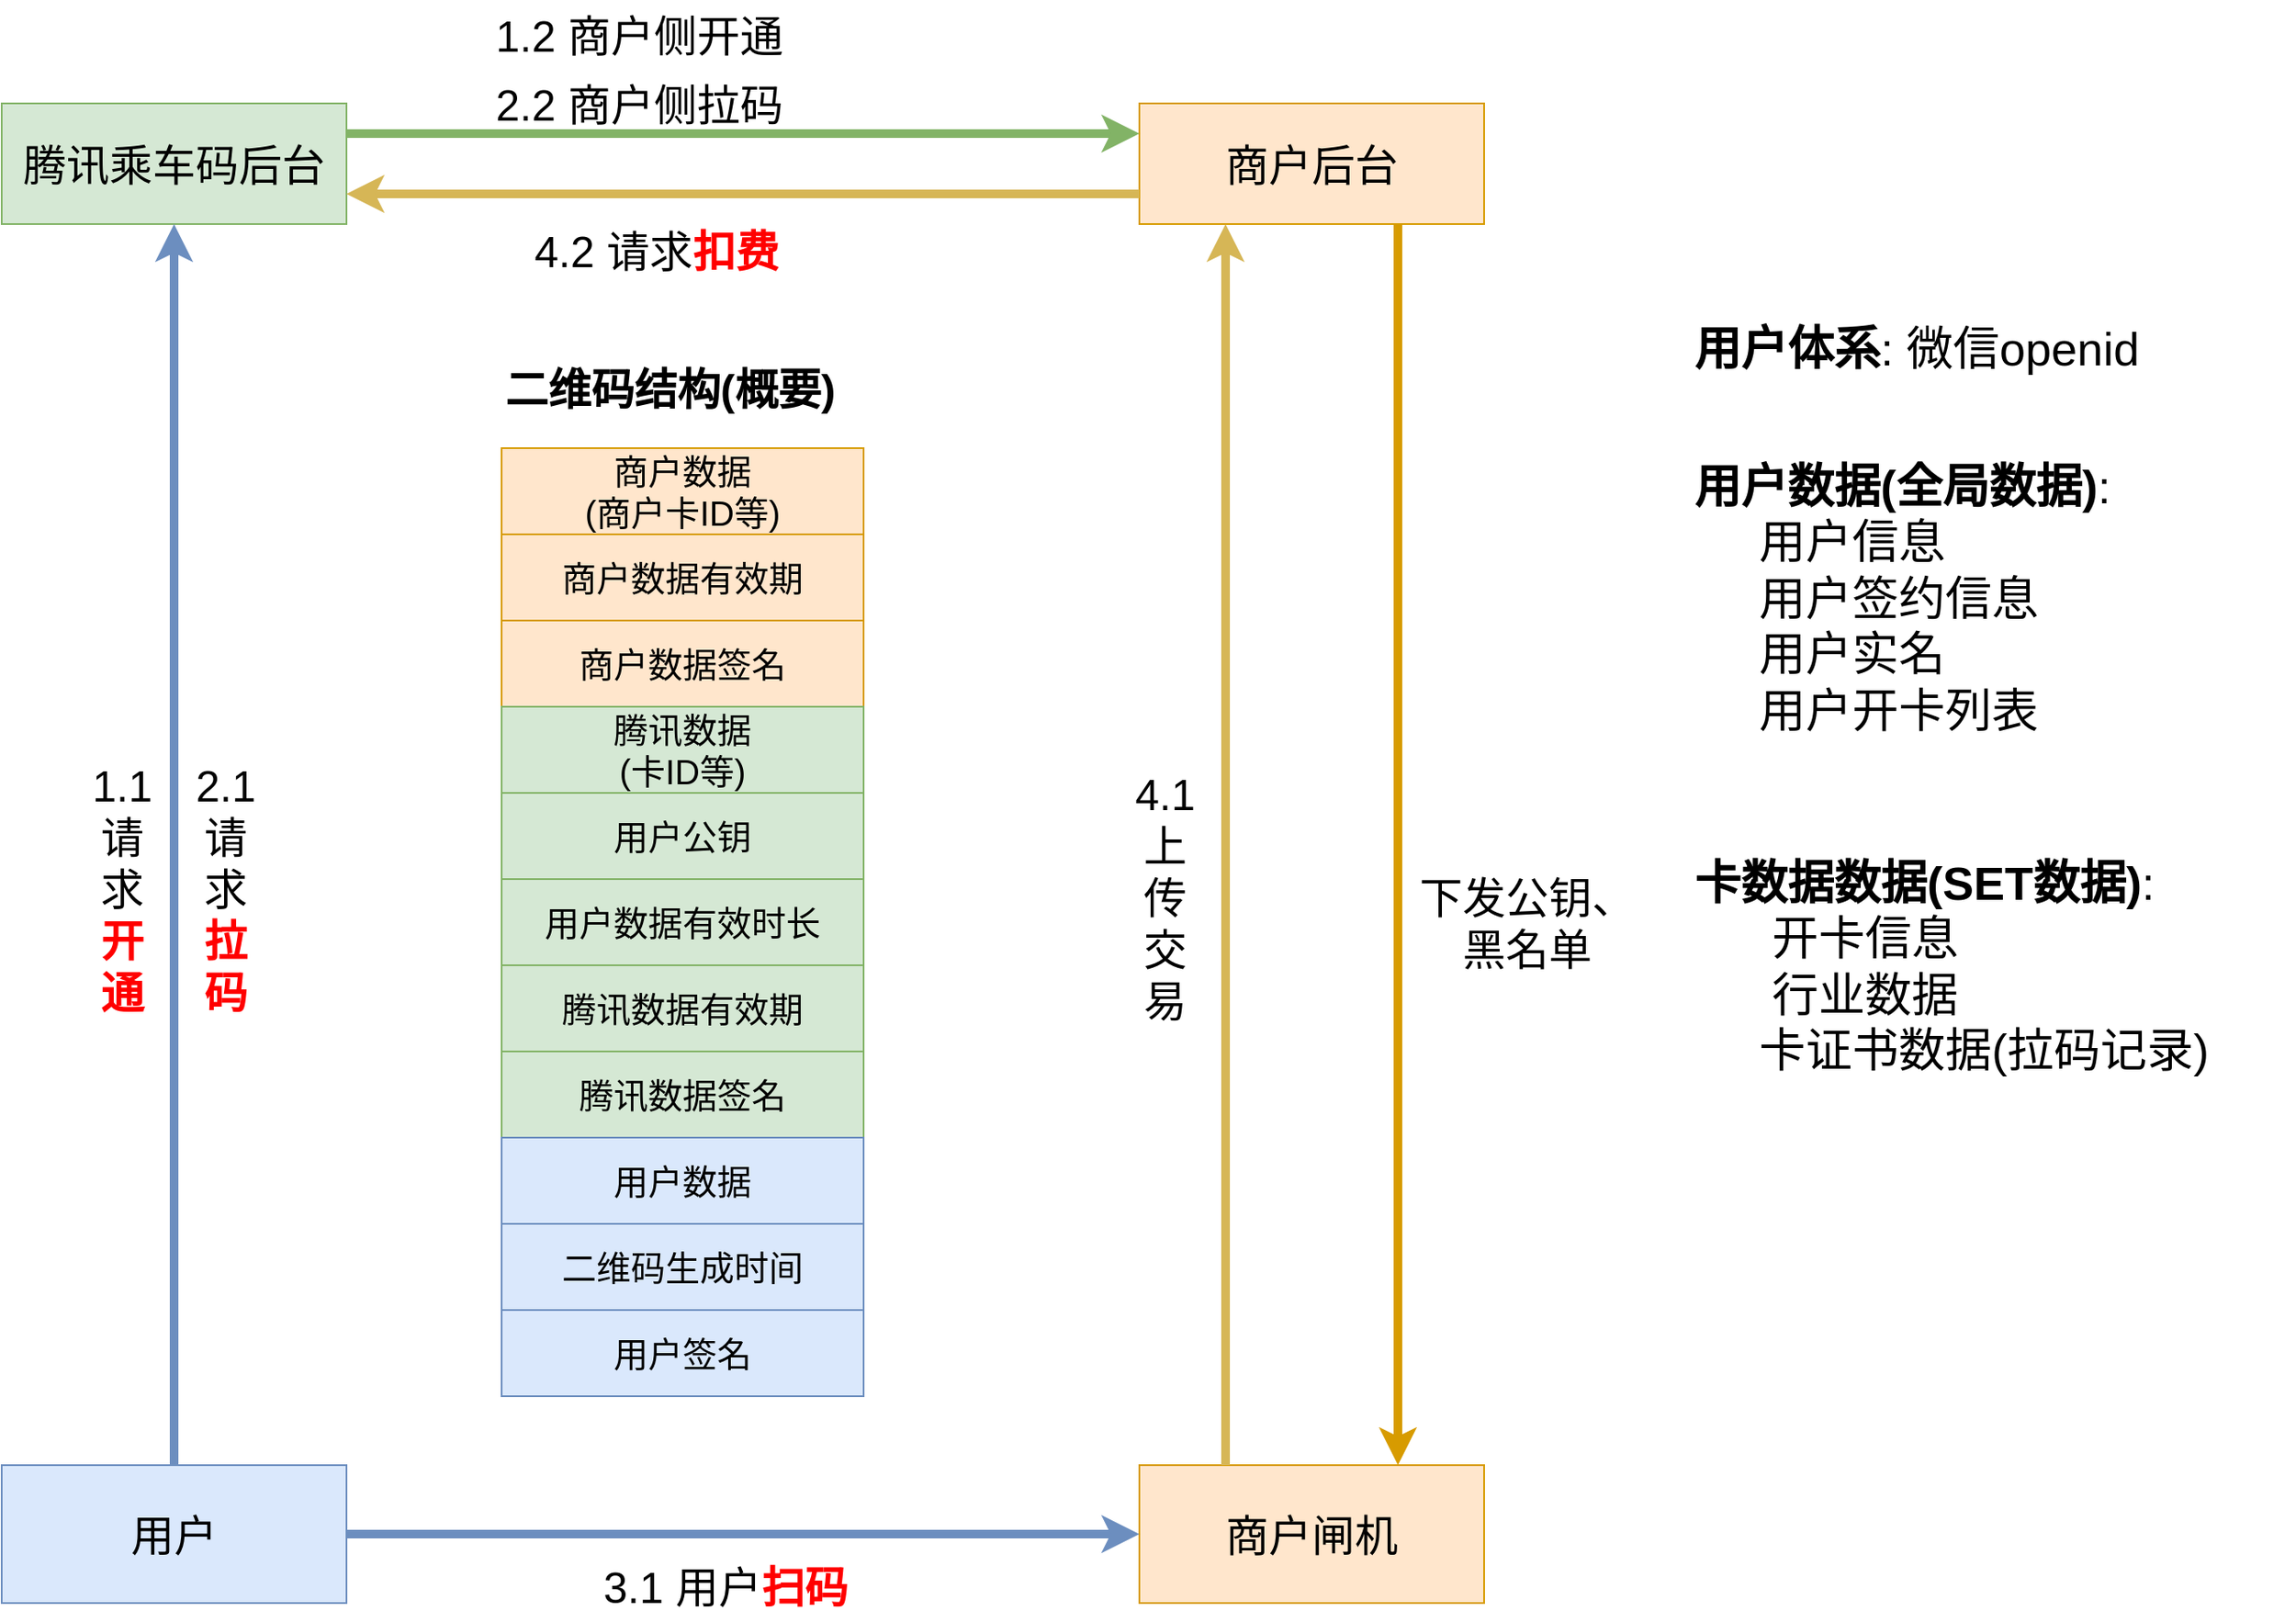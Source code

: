 <mxfile version="20.7.4" type="github" pages="7">
  <diagram id="yu-dqQg2ILVOB0d_rVwu" name="流程说明">
    <mxGraphModel dx="1909" dy="1229" grid="1" gridSize="10" guides="1" tooltips="1" connect="1" arrows="1" fold="1" page="1" pageScale="1" pageWidth="827" pageHeight="1169" math="0" shadow="0">
      <root>
        <mxCell id="0" />
        <mxCell id="1" parent="0" />
        <mxCell id="gupVtkErY-x4jR-GN4kC-15" value="" style="group" parent="1" vertex="1" connectable="0">
          <mxGeometry x="470" y="390" width="210" height="550" as="geometry" />
        </mxCell>
        <mxCell id="gupVtkErY-x4jR-GN4kC-1" value="商户数据&lt;br&gt;(商户卡ID等)" style="rounded=0;whiteSpace=wrap;html=1;fontSize=20;fillColor=#ffe6cc;strokeColor=#d79b00;" parent="gupVtkErY-x4jR-GN4kC-15" vertex="1">
          <mxGeometry width="210" height="50" as="geometry" />
        </mxCell>
        <mxCell id="gupVtkErY-x4jR-GN4kC-2" value="商户数据有效期" style="rounded=0;whiteSpace=wrap;html=1;fontSize=20;fillColor=#ffe6cc;strokeColor=#d79b00;" parent="gupVtkErY-x4jR-GN4kC-15" vertex="1">
          <mxGeometry y="50" width="210" height="50" as="geometry" />
        </mxCell>
        <mxCell id="gupVtkErY-x4jR-GN4kC-3" value="商户数据签名" style="rounded=0;whiteSpace=wrap;html=1;fontSize=20;fillColor=#ffe6cc;strokeColor=#d79b00;" parent="gupVtkErY-x4jR-GN4kC-15" vertex="1">
          <mxGeometry y="100" width="210" height="50" as="geometry" />
        </mxCell>
        <mxCell id="gupVtkErY-x4jR-GN4kC-5" value="腾讯数据&lt;br&gt;(卡ID等)" style="rounded=0;whiteSpace=wrap;html=1;fontSize=20;fillColor=#d5e8d4;strokeColor=#82b366;" parent="gupVtkErY-x4jR-GN4kC-15" vertex="1">
          <mxGeometry y="150" width="210" height="50" as="geometry" />
        </mxCell>
        <mxCell id="gupVtkErY-x4jR-GN4kC-6" value="腾讯数据有效期" style="rounded=0;whiteSpace=wrap;html=1;fontSize=20;fillColor=#d5e8d4;strokeColor=#82b366;" parent="gupVtkErY-x4jR-GN4kC-15" vertex="1">
          <mxGeometry y="300" width="210" height="50" as="geometry" />
        </mxCell>
        <mxCell id="gupVtkErY-x4jR-GN4kC-7" value="腾讯数据签名" style="rounded=0;whiteSpace=wrap;html=1;fontSize=20;fillColor=#d5e8d4;strokeColor=#82b366;" parent="gupVtkErY-x4jR-GN4kC-15" vertex="1">
          <mxGeometry y="350" width="210" height="50" as="geometry" />
        </mxCell>
        <mxCell id="gupVtkErY-x4jR-GN4kC-8" value="用户公钥" style="rounded=0;whiteSpace=wrap;html=1;fontSize=20;fillColor=#d5e8d4;strokeColor=#82b366;" parent="gupVtkErY-x4jR-GN4kC-15" vertex="1">
          <mxGeometry y="200" width="210" height="50" as="geometry" />
        </mxCell>
        <mxCell id="gupVtkErY-x4jR-GN4kC-11" value="用户数据有效时长" style="rounded=0;whiteSpace=wrap;html=1;fontSize=20;fillColor=#d5e8d4;strokeColor=#82b366;" parent="gupVtkErY-x4jR-GN4kC-15" vertex="1">
          <mxGeometry y="250" width="210" height="50" as="geometry" />
        </mxCell>
        <mxCell id="gupVtkErY-x4jR-GN4kC-12" value="用户数据" style="rounded=0;whiteSpace=wrap;html=1;fontSize=20;fillColor=#dae8fc;strokeColor=#6c8ebf;" parent="gupVtkErY-x4jR-GN4kC-15" vertex="1">
          <mxGeometry y="400" width="210" height="50" as="geometry" />
        </mxCell>
        <mxCell id="gupVtkErY-x4jR-GN4kC-13" value="二维码生成时间" style="rounded=0;whiteSpace=wrap;html=1;fontSize=20;fillColor=#dae8fc;strokeColor=#6c8ebf;" parent="gupVtkErY-x4jR-GN4kC-15" vertex="1">
          <mxGeometry y="450" width="210" height="50" as="geometry" />
        </mxCell>
        <mxCell id="gupVtkErY-x4jR-GN4kC-14" value="用户签名" style="rounded=0;whiteSpace=wrap;html=1;fontSize=20;fillColor=#dae8fc;strokeColor=#6c8ebf;" parent="gupVtkErY-x4jR-GN4kC-15" vertex="1">
          <mxGeometry y="500" width="210" height="50" as="geometry" />
        </mxCell>
        <mxCell id="gupVtkErY-x4jR-GN4kC-16" value="二维码结构(概要)" style="text;html=1;strokeColor=none;fillColor=none;align=left;verticalAlign=middle;whiteSpace=wrap;rounded=0;fontSize=25;fontStyle=1" parent="1" vertex="1">
          <mxGeometry x="470" y="340" width="200" height="30" as="geometry" />
        </mxCell>
        <mxCell id="gupVtkErY-x4jR-GN4kC-18" value="腾讯乘车码后台" style="rounded=0;whiteSpace=wrap;html=1;fontSize=25;fillColor=#d5e8d4;strokeColor=#82b366;" parent="1" vertex="1">
          <mxGeometry x="180" y="190" width="200" height="70" as="geometry" />
        </mxCell>
        <mxCell id="gupVtkErY-x4jR-GN4kC-19" value="用户" style="rounded=0;whiteSpace=wrap;html=1;fontSize=25;fillColor=#dae8fc;strokeColor=#6c8ebf;" parent="1" vertex="1">
          <mxGeometry x="180" y="980" width="200" height="80" as="geometry" />
        </mxCell>
        <mxCell id="gupVtkErY-x4jR-GN4kC-20" value="商户闸机" style="rounded=0;whiteSpace=wrap;html=1;fontSize=25;fillColor=#ffe6cc;strokeColor=#d79b00;" parent="1" vertex="1">
          <mxGeometry x="840" y="980" width="200" height="80" as="geometry" />
        </mxCell>
        <mxCell id="gupVtkErY-x4jR-GN4kC-21" value="商户后台" style="rounded=0;whiteSpace=wrap;html=1;fontSize=25;fillColor=#ffe6cc;strokeColor=#d79b00;" parent="1" vertex="1">
          <mxGeometry x="840" y="190" width="200" height="70" as="geometry" />
        </mxCell>
        <mxCell id="gupVtkErY-x4jR-GN4kC-22" value="" style="endArrow=classic;html=1;rounded=0;strokeColor=#6c8ebf;strokeWidth=5;fontSize=25;exitX=0.5;exitY=0;exitDx=0;exitDy=0;entryX=0.5;entryY=1;entryDx=0;entryDy=0;fillColor=#dae8fc;" parent="1" source="gupVtkErY-x4jR-GN4kC-19" target="gupVtkErY-x4jR-GN4kC-18" edge="1">
          <mxGeometry width="50" height="50" relative="1" as="geometry">
            <mxPoint x="1140" y="840" as="sourcePoint" />
            <mxPoint x="1190" y="790" as="targetPoint" />
          </mxGeometry>
        </mxCell>
        <mxCell id="gupVtkErY-x4jR-GN4kC-23" value="" style="endArrow=classic;html=1;rounded=0;strokeColor=#6c8ebf;strokeWidth=5;fontSize=25;exitX=1;exitY=0.5;exitDx=0;exitDy=0;entryX=0;entryY=0.5;entryDx=0;entryDy=0;fillColor=#dae8fc;" parent="1" source="gupVtkErY-x4jR-GN4kC-19" target="gupVtkErY-x4jR-GN4kC-20" edge="1">
          <mxGeometry width="50" height="50" relative="1" as="geometry">
            <mxPoint x="590" y="1080" as="sourcePoint" />
            <mxPoint x="640" y="1030" as="targetPoint" />
          </mxGeometry>
        </mxCell>
        <mxCell id="gupVtkErY-x4jR-GN4kC-24" value="" style="endArrow=classic;html=1;rounded=0;strokeColor=#d6b656;strokeWidth=5;fontSize=25;exitX=0.25;exitY=0;exitDx=0;exitDy=0;entryX=0.25;entryY=1;entryDx=0;entryDy=0;fillColor=#fff2cc;" parent="1" source="gupVtkErY-x4jR-GN4kC-20" target="gupVtkErY-x4jR-GN4kC-21" edge="1">
          <mxGeometry width="50" height="50" relative="1" as="geometry">
            <mxPoint x="930" y="920" as="sourcePoint" />
            <mxPoint x="980" y="870" as="targetPoint" />
          </mxGeometry>
        </mxCell>
        <mxCell id="gupVtkErY-x4jR-GN4kC-25" value="" style="endArrow=classic;html=1;rounded=0;strokeColor=#d6b656;strokeWidth=5;fontSize=25;entryX=1;entryY=0.75;entryDx=0;entryDy=0;exitX=0;exitY=0.75;exitDx=0;exitDy=0;fillColor=#fff2cc;" parent="1" source="gupVtkErY-x4jR-GN4kC-21" target="gupVtkErY-x4jR-GN4kC-18" edge="1">
          <mxGeometry width="50" height="50" relative="1" as="geometry">
            <mxPoint x="1100" y="540" as="sourcePoint" />
            <mxPoint x="1150" y="490" as="targetPoint" />
          </mxGeometry>
        </mxCell>
        <mxCell id="gupVtkErY-x4jR-GN4kC-26" value="" style="endArrow=classic;html=1;rounded=0;strokeColor=#82b366;strokeWidth=5;fontSize=25;exitX=1;exitY=0.25;exitDx=0;exitDy=0;entryX=0;entryY=0.25;entryDx=0;entryDy=0;fillColor=#d5e8d4;" parent="1" source="gupVtkErY-x4jR-GN4kC-18" target="gupVtkErY-x4jR-GN4kC-21" edge="1">
          <mxGeometry width="50" height="50" relative="1" as="geometry">
            <mxPoint x="400" y="360" as="sourcePoint" />
            <mxPoint x="450" y="310" as="targetPoint" />
          </mxGeometry>
        </mxCell>
        <mxCell id="gupVtkErY-x4jR-GN4kC-27" value="" style="endArrow=classic;html=1;rounded=0;strokeColor=#d79b00;strokeWidth=5;fontSize=25;exitX=0.75;exitY=1;exitDx=0;exitDy=0;fillColor=#ffe6cc;entryX=0.75;entryY=0;entryDx=0;entryDy=0;" parent="1" source="gupVtkErY-x4jR-GN4kC-21" target="gupVtkErY-x4jR-GN4kC-20" edge="1">
          <mxGeometry width="50" height="50" relative="1" as="geometry">
            <mxPoint x="1010" y="750" as="sourcePoint" />
            <mxPoint x="940" y="980" as="targetPoint" />
          </mxGeometry>
        </mxCell>
        <mxCell id="gupVtkErY-x4jR-GN4kC-28" value="1.1请&lt;br&gt;求&lt;br&gt;&lt;b&gt;&lt;font color=&quot;#ff0000&quot;&gt;开&lt;br&gt;通&lt;/font&gt;&lt;/b&gt;" style="text;html=1;strokeColor=none;fillColor=none;align=center;verticalAlign=middle;whiteSpace=wrap;rounded=0;fontSize=25;" parent="1" vertex="1">
          <mxGeometry x="230" y="520" width="40" height="250" as="geometry" />
        </mxCell>
        <mxCell id="gupVtkErY-x4jR-GN4kC-29" value="2.1请&lt;br&gt;求&lt;br&gt;&lt;b&gt;&lt;font color=&quot;#ff0000&quot;&gt;拉&lt;br&gt;码&lt;/font&gt;&lt;/b&gt;" style="text;html=1;strokeColor=none;fillColor=none;align=center;verticalAlign=middle;whiteSpace=wrap;rounded=0;fontSize=25;" parent="1" vertex="1">
          <mxGeometry x="280" y="520" width="60" height="250" as="geometry" />
        </mxCell>
        <mxCell id="gupVtkErY-x4jR-GN4kC-30" value="2.2 商户侧拉码" style="text;html=1;strokeColor=none;fillColor=none;align=center;verticalAlign=middle;whiteSpace=wrap;rounded=0;fontSize=25;" parent="1" vertex="1">
          <mxGeometry x="430" y="170" width="240" height="40" as="geometry" />
        </mxCell>
        <mxCell id="gupVtkErY-x4jR-GN4kC-31" value="1.2 商户侧开通" style="text;html=1;strokeColor=none;fillColor=none;align=center;verticalAlign=middle;whiteSpace=wrap;rounded=0;fontSize=25;" parent="1" vertex="1">
          <mxGeometry x="430" y="130" width="240" height="40" as="geometry" />
        </mxCell>
        <mxCell id="s6BjZw7QCWQ93VPxm_vX-1" value="3.1 用户&lt;font color=&quot;#ff0000&quot;&gt;&lt;b&gt;扫码&lt;/b&gt;&lt;/font&gt;" style="text;html=1;strokeColor=none;fillColor=none;align=center;verticalAlign=middle;whiteSpace=wrap;rounded=0;fontSize=25;" parent="1" vertex="1">
          <mxGeometry x="480" y="1030" width="240" height="40" as="geometry" />
        </mxCell>
        <mxCell id="s6BjZw7QCWQ93VPxm_vX-3" value="4.1 上传交易" style="text;html=1;strokeColor=none;fillColor=none;align=center;verticalAlign=middle;whiteSpace=wrap;rounded=0;fontSize=25;" parent="1" vertex="1">
          <mxGeometry x="830" y="560" width="50" height="180" as="geometry" />
        </mxCell>
        <mxCell id="s6BjZw7QCWQ93VPxm_vX-4" value="4.2 请求&lt;b&gt;&lt;font color=&quot;#ff0000&quot;&gt;扣费&lt;/font&gt;&lt;/b&gt;" style="text;html=1;strokeColor=none;fillColor=none;align=center;verticalAlign=middle;whiteSpace=wrap;rounded=0;fontSize=25;" parent="1" vertex="1">
          <mxGeometry x="450" y="260" width="220" height="30" as="geometry" />
        </mxCell>
        <mxCell id="s45qqeIWVPY9Aq14K7KO-1" value="&lt;font style=&quot;font-size: 27px;&quot;&gt;&lt;b&gt;用户体系&lt;/b&gt;: 微信openid&lt;br style=&quot;font-size: 27px;&quot;&gt;&lt;/font&gt;" style="text;html=1;strokeColor=none;fillColor=none;align=left;verticalAlign=top;whiteSpace=wrap;rounded=0;fontSize=27;spacingTop=0;spacing=2;spacingBottom=10;" parent="1" vertex="1">
          <mxGeometry x="1160" y="310" width="350" height="50" as="geometry" />
        </mxCell>
        <mxCell id="8Q52d4ZnQLhqDu5AFjB3-1" value="下发公钥、黑名单" style="text;html=1;strokeColor=none;fillColor=none;align=center;verticalAlign=middle;whiteSpace=wrap;rounded=0;fontSize=25;" parent="1" vertex="1">
          <mxGeometry x="1000" y="620" width="130" height="90" as="geometry" />
        </mxCell>
        <mxCell id="hdaIkQa8yGV_nYN4qVuG-1" value="&lt;font style=&quot;font-size: 27px;&quot;&gt;&lt;span style=&quot;font-size: 27px;&quot;&gt;&lt;b&gt;用户数据(全局数据)&lt;/b&gt;:&lt;/span&gt;&lt;br style=&quot;font-size: 27px;&quot;&gt;&lt;span style=&quot;font-size: 27px;&quot;&gt;&amp;nbsp; &amp;nbsp; &lt;b style=&quot;font-size: 27px;&quot;&gt;&amp;nbsp;&lt;/b&gt;&lt;span style=&quot;font-size: 27px;&quot;&gt;用户信息&lt;br&gt;&lt;/span&gt;&lt;/span&gt;&amp;nbsp; &amp;nbsp; &amp;nbsp;用户签约信息&lt;br&gt;&amp;nbsp; &amp;nbsp; &amp;nbsp;用户实名&lt;br&gt;&amp;nbsp; &amp;nbsp; &amp;nbsp;用户开卡列表&lt;br style=&quot;font-size: 27px;&quot;&gt;&lt;/font&gt;" style="text;html=1;strokeColor=none;fillColor=none;align=left;verticalAlign=top;whiteSpace=wrap;rounded=0;fontSize=27;spacingTop=0;spacing=2;spacingBottom=10;" parent="1" vertex="1">
          <mxGeometry x="1160" y="390" width="300" height="190" as="geometry" />
        </mxCell>
        <mxCell id="fp9_XV02yfHFrb1VNwdj-1" value="&lt;font style=&quot;font-size: 27px;&quot;&gt;&lt;span style=&quot;font-size: 27px;&quot;&gt;&lt;b&gt;卡数据数据(SET数据)&lt;/b&gt;:&lt;/span&gt;&lt;br style=&quot;font-size: 27px;&quot;&gt;&lt;span style=&quot;font-size: 27px;&quot;&gt;&amp;nbsp; &amp;nbsp; &lt;b style=&quot;font-size: 27px;&quot;&gt;&amp;nbsp;&amp;nbsp;&lt;/b&gt;&lt;span style=&quot;font-size: 27px;&quot;&gt;开卡&lt;/span&gt;&lt;span style=&quot;font-size: 27px;&quot;&gt;信息&lt;br&gt;&lt;/span&gt;&lt;/span&gt;&amp;nbsp; &amp;nbsp; &amp;nbsp; 行业数据&lt;br&gt;&amp;nbsp; &amp;nbsp; &amp;nbsp;卡证书数据(拉码记录)&lt;br style=&quot;font-size: 27px;&quot;&gt;&lt;/font&gt;" style="text;html=1;strokeColor=none;fillColor=none;align=left;verticalAlign=top;whiteSpace=wrap;rounded=0;fontSize=27;spacingTop=0;spacing=2;spacingBottom=10;" parent="1" vertex="1">
          <mxGeometry x="1160" y="620" width="340" height="170" as="geometry" />
        </mxCell>
      </root>
    </mxGraphModel>
  </diagram>
  <diagram name="逻辑架构图(概要)" id="M49fVHt3cJXl_XYMcX9H">
    <mxGraphModel dx="1877" dy="676" grid="1" gridSize="10" guides="1" tooltips="1" connect="1" arrows="1" fold="1" page="1" pageScale="1" pageWidth="827" pageHeight="1169" math="0" shadow="0">
      <root>
        <mxCell id="8vfE_GPwuyJYE2DbFT7K-0" />
        <mxCell id="8vfE_GPwuyJYE2DbFT7K-1" parent="8vfE_GPwuyJYE2DbFT7K-0" />
        <mxCell id="8vfE_GPwuyJYE2DbFT7K-41" value="小程序" style="rounded=0;whiteSpace=wrap;html=1;" parent="8vfE_GPwuyJYE2DbFT7K-1" vertex="1">
          <mxGeometry x="-369" y="170" width="120" height="40" as="geometry" />
        </mxCell>
        <mxCell id="8vfE_GPwuyJYE2DbFT7K-42" value="" style="endArrow=classic;html=1;rounded=0;entryX=0.5;entryY=0;entryDx=0;entryDy=0;exitX=0.5;exitY=1;exitDx=0;exitDy=0;" parent="8vfE_GPwuyJYE2DbFT7K-1" source="8vfE_GPwuyJYE2DbFT7K-41" target="8vfE_GPwuyJYE2DbFT7K-5" edge="1">
          <mxGeometry width="50" height="50" relative="1" as="geometry">
            <mxPoint x="-329" y="390" as="sourcePoint" />
            <mxPoint x="-279" y="340" as="targetPoint" />
          </mxGeometry>
        </mxCell>
        <mxCell id="8vfE_GPwuyJYE2DbFT7K-43" value="DNS解析&lt;br&gt;GSLB" style="rounded=0;whiteSpace=wrap;html=1;" parent="8vfE_GPwuyJYE2DbFT7K-1" vertex="1">
          <mxGeometry x="-649" y="170" width="120" height="40" as="geometry" />
        </mxCell>
        <mxCell id="8vfE_GPwuyJYE2DbFT7K-44" value="" style="endArrow=classic;html=1;rounded=0;exitX=0;exitY=0.5;exitDx=0;exitDy=0;" parent="8vfE_GPwuyJYE2DbFT7K-1" source="8vfE_GPwuyJYE2DbFT7K-41" target="8vfE_GPwuyJYE2DbFT7K-43" edge="1">
          <mxGeometry width="50" height="50" relative="1" as="geometry">
            <mxPoint x="-289" y="340" as="sourcePoint" />
            <mxPoint x="-239" y="290" as="targetPoint" />
          </mxGeometry>
        </mxCell>
        <mxCell id="8vfE_GPwuyJYE2DbFT7K-45" value="深圳" style="text;html=1;strokeColor=none;fillColor=none;align=center;verticalAlign=middle;whiteSpace=wrap;rounded=0;fontSize=20;fontColor=#000000;fontStyle=0" parent="8vfE_GPwuyJYE2DbFT7K-1" vertex="1">
          <mxGeometry x="-609" y="210" width="200" height="40" as="geometry" />
        </mxCell>
        <mxCell id="8vfE_GPwuyJYE2DbFT7K-46" value="上海" style="text;html=1;strokeColor=none;fillColor=none;align=center;verticalAlign=middle;whiteSpace=wrap;rounded=0;fontSize=20;fontColor=#000000;fontStyle=0" parent="8vfE_GPwuyJYE2DbFT7K-1" vertex="1">
          <mxGeometry x="-179" y="205" width="160" height="30" as="geometry" />
        </mxCell>
        <mxCell id="8ZRdmSEH7gAr3_ejFVKx-10" value="" style="endArrow=classic;html=1;rounded=0;entryX=0.5;entryY=0;entryDx=0;entryDy=0;exitX=0.5;exitY=1;exitDx=0;exitDy=0;" parent="8vfE_GPwuyJYE2DbFT7K-1" source="8vfE_GPwuyJYE2DbFT7K-41" target="8ZRdmSEH7gAr3_ejFVKx-4" edge="1">
          <mxGeometry width="50" height="50" relative="1" as="geometry">
            <mxPoint x="-269" y="220" as="sourcePoint" />
            <mxPoint x="-407" y="290" as="targetPoint" />
          </mxGeometry>
        </mxCell>
        <mxCell id="8ZRdmSEH7gAr3_ejFVKx-41" value="" style="group" parent="8vfE_GPwuyJYE2DbFT7K-1" vertex="1" connectable="0">
          <mxGeometry x="-665" y="280" width="340" height="450" as="geometry" />
        </mxCell>
        <mxCell id="8vfE_GPwuyJYE2DbFT7K-3" value="" style="rounded=1;whiteSpace=wrap;html=1;container=0;" parent="8ZRdmSEH7gAr3_ejFVKx-41" vertex="1">
          <mxGeometry y="190" width="340" height="100" as="geometry" />
        </mxCell>
        <mxCell id="8vfE_GPwuyJYE2DbFT7K-4" value="业务逻辑层&lt;br&gt;trpc-cpp&lt;br&gt;&lt;br&gt;" style="rounded=0;whiteSpace=wrap;html=1;container=0;" parent="8ZRdmSEH7gAr3_ejFVKx-41" vertex="1">
          <mxGeometry x="20" y="210" width="120" height="60" as="geometry" />
        </mxCell>
        <mxCell id="8vfE_GPwuyJYE2DbFT7K-5" value="公司统一网关&lt;br&gt;STGW" style="rounded=0;whiteSpace=wrap;html=1;container=0;" parent="8ZRdmSEH7gAr3_ejFVKx-41" vertex="1">
          <mxGeometry x="188" width="120" height="40" as="geometry" />
        </mxCell>
        <mxCell id="8vfE_GPwuyJYE2DbFT7K-6" value="路由服务SDK" style="rounded=0;whiteSpace=wrap;html=1;container=0;" parent="8ZRdmSEH7gAr3_ejFVKx-41" vertex="1">
          <mxGeometry x="20" y="250" width="120" height="20" as="geometry" />
        </mxCell>
        <mxCell id="8vfE_GPwuyJYE2DbFT7K-7" value="业务逻辑层&lt;br&gt;trpc-cpp&lt;br&gt;&lt;br&gt;" style="rounded=0;whiteSpace=wrap;html=1;container=0;" parent="8ZRdmSEH7gAr3_ejFVKx-41" vertex="1">
          <mxGeometry x="188" y="210" width="120" height="60" as="geometry" />
        </mxCell>
        <mxCell id="8vfE_GPwuyJYE2DbFT7K-8" value="服务治理SDK" style="rounded=0;whiteSpace=wrap;html=1;fillColor=#dae8fc;strokeColor=#6c8ebf;container=0;" parent="8ZRdmSEH7gAr3_ejFVKx-41" vertex="1">
          <mxGeometry x="188" y="250" width="120" height="20" as="geometry" />
        </mxCell>
        <mxCell id="8vfE_GPwuyJYE2DbFT7K-9" value="服务治理SDK" style="rounded=0;whiteSpace=wrap;html=1;fillColor=#dae8fc;strokeColor=#6c8ebf;container=0;" parent="8ZRdmSEH7gAr3_ejFVKx-41" vertex="1">
          <mxGeometry x="20" y="250" width="120" height="20" as="geometry" />
        </mxCell>
        <mxCell id="8vfE_GPwuyJYE2DbFT7K-10" value="商户代理服务1...N" style="rounded=0;whiteSpace=wrap;html=1;container=0;" parent="8ZRdmSEH7gAr3_ejFVKx-41" vertex="1">
          <mxGeometry x="188" y="340" width="120" height="40" as="geometry" />
        </mxCell>
        <mxCell id="8vfE_GPwuyJYE2DbFT7K-11" value="外部商户1...N" style="rounded=0;whiteSpace=wrap;html=1;container=0;" parent="8ZRdmSEH7gAr3_ejFVKx-41" vertex="1">
          <mxGeometry x="188" y="420" width="120" height="40" as="geometry" />
        </mxCell>
        <mxCell id="8vfE_GPwuyJYE2DbFT7K-12" value="" style="endArrow=classic;html=1;rounded=0;exitX=0.5;exitY=1;exitDx=0;exitDy=0;entryX=0.5;entryY=0;entryDx=0;entryDy=0;" parent="8ZRdmSEH7gAr3_ejFVKx-41" source="8vfE_GPwuyJYE2DbFT7K-10" target="8vfE_GPwuyJYE2DbFT7K-11" edge="1">
          <mxGeometry width="50" height="50" relative="1" as="geometry">
            <mxPoint x="318" y="590" as="sourcePoint" />
            <mxPoint x="368" y="540" as="targetPoint" />
          </mxGeometry>
        </mxCell>
        <mxCell id="8vfE_GPwuyJYE2DbFT7K-13" value="Web接入层&lt;br&gt;trpc-cpp&lt;br&gt;&lt;br&gt;" style="rounded=0;whiteSpace=wrap;html=1;container=0;" parent="8ZRdmSEH7gAr3_ejFVKx-41" vertex="1">
          <mxGeometry x="188" y="80" width="120" height="60" as="geometry" />
        </mxCell>
        <mxCell id="8vfE_GPwuyJYE2DbFT7K-14" value="服务治理SDK" style="rounded=0;whiteSpace=wrap;html=1;fillColor=#dae8fc;strokeColor=#6c8ebf;container=0;" parent="8ZRdmSEH7gAr3_ejFVKx-41" vertex="1">
          <mxGeometry x="188" y="120" width="120" height="20" as="geometry" />
        </mxCell>
        <mxCell id="8vfE_GPwuyJYE2DbFT7K-16" value="" style="endArrow=classic;html=1;rounded=0;entryX=0.5;entryY=0;entryDx=0;entryDy=0;exitX=0.5;exitY=1;exitDx=0;exitDy=0;" parent="8ZRdmSEH7gAr3_ejFVKx-41" source="8vfE_GPwuyJYE2DbFT7K-14" target="8vfE_GPwuyJYE2DbFT7K-7" edge="1">
          <mxGeometry width="50" height="50" relative="1" as="geometry">
            <mxPoint x="248" y="130" as="sourcePoint" />
            <mxPoint x="243.38" y="190" as="targetPoint" />
          </mxGeometry>
        </mxCell>
        <mxCell id="8vfE_GPwuyJYE2DbFT7K-17" value="" style="endArrow=classic;html=1;rounded=0;exitX=0.5;exitY=1;exitDx=0;exitDy=0;entryX=0.5;entryY=0;entryDx=0;entryDy=0;" parent="8ZRdmSEH7gAr3_ejFVKx-41" source="8vfE_GPwuyJYE2DbFT7K-5" target="8vfE_GPwuyJYE2DbFT7K-13" edge="1">
          <mxGeometry width="50" height="50" relative="1" as="geometry">
            <mxPoint x="88" y="90" as="sourcePoint" />
            <mxPoint x="138" y="40" as="targetPoint" />
          </mxGeometry>
        </mxCell>
        <mxCell id="8vfE_GPwuyJYE2DbFT7K-18" value="" style="endArrow=classic;html=1;rounded=0;exitX=0.5;exitY=1;exitDx=0;exitDy=0;entryX=0.5;entryY=0;entryDx=0;entryDy=0;" parent="8ZRdmSEH7gAr3_ejFVKx-41" target="8vfE_GPwuyJYE2DbFT7K-10" edge="1">
          <mxGeometry width="50" height="50" relative="1" as="geometry">
            <mxPoint x="248" y="290" as="sourcePoint" />
            <mxPoint x="438" y="360" as="targetPoint" />
          </mxGeometry>
        </mxCell>
        <mxCell id="8vfE_GPwuyJYE2DbFT7K-19" value="SET01" style="text;html=1;strokeColor=none;fillColor=none;align=center;verticalAlign=middle;whiteSpace=wrap;rounded=0;container=0;" parent="8ZRdmSEH7gAr3_ejFVKx-41" vertex="1">
          <mxGeometry x="20" y="190" width="60" height="20" as="geometry" />
        </mxCell>
        <mxCell id="8vfE_GPwuyJYE2DbFT7K-20" value="SET02" style="text;html=1;strokeColor=none;fillColor=none;align=center;verticalAlign=middle;whiteSpace=wrap;rounded=0;container=0;" parent="8ZRdmSEH7gAr3_ejFVKx-41" vertex="1">
          <mxGeometry x="248" y="190" width="60" height="20" as="geometry" />
        </mxCell>
        <mxCell id="8ZRdmSEH7gAr3_ejFVKx-4" value="公司统一网关&lt;br&gt;STGW" style="rounded=0;whiteSpace=wrap;html=1;container=0;" parent="8ZRdmSEH7gAr3_ejFVKx-41" vertex="1">
          <mxGeometry x="20" width="120" height="40" as="geometry" />
        </mxCell>
        <mxCell id="8ZRdmSEH7gAr3_ejFVKx-5" value="Web接入层&lt;br&gt;trpc-cpp&lt;br&gt;&lt;br&gt;" style="rounded=0;whiteSpace=wrap;html=1;container=0;" parent="8ZRdmSEH7gAr3_ejFVKx-41" vertex="1">
          <mxGeometry x="20" y="80" width="120" height="60" as="geometry" />
        </mxCell>
        <mxCell id="8ZRdmSEH7gAr3_ejFVKx-6" value="服务治理SDK" style="rounded=0;whiteSpace=wrap;html=1;fillColor=#dae8fc;strokeColor=#6c8ebf;container=0;" parent="8ZRdmSEH7gAr3_ejFVKx-41" vertex="1">
          <mxGeometry x="20" y="120" width="120" height="20" as="geometry" />
        </mxCell>
        <mxCell id="8ZRdmSEH7gAr3_ejFVKx-7" value="" style="endArrow=classic;html=1;rounded=0;exitX=0.5;exitY=1;exitDx=0;exitDy=0;entryX=0.5;entryY=0;entryDx=0;entryDy=0;" parent="8ZRdmSEH7gAr3_ejFVKx-41" source="8ZRdmSEH7gAr3_ejFVKx-4" target="8ZRdmSEH7gAr3_ejFVKx-5" edge="1">
          <mxGeometry width="50" height="50" relative="1" as="geometry">
            <mxPoint x="-80" y="90" as="sourcePoint" />
            <mxPoint x="-30" y="40" as="targetPoint" />
          </mxGeometry>
        </mxCell>
        <mxCell id="8ZRdmSEH7gAr3_ejFVKx-8" value="" style="endArrow=classic;html=1;rounded=0;entryX=1;entryY=1;entryDx=0;entryDy=0;exitX=0.5;exitY=1;exitDx=0;exitDy=0;" parent="8ZRdmSEH7gAr3_ejFVKx-41" source="8ZRdmSEH7gAr3_ejFVKx-6" target="8vfE_GPwuyJYE2DbFT7K-19" edge="1">
          <mxGeometry width="50" height="50" relative="1" as="geometry">
            <mxPoint x="258" y="150" as="sourcePoint" />
            <mxPoint x="258" y="220" as="targetPoint" />
          </mxGeometry>
        </mxCell>
        <mxCell id="8ZRdmSEH7gAr3_ejFVKx-11" value="商户代理服务1...N" style="rounded=0;whiteSpace=wrap;html=1;container=0;" parent="8ZRdmSEH7gAr3_ejFVKx-41" vertex="1">
          <mxGeometry x="26" y="340" width="120" height="40" as="geometry" />
        </mxCell>
        <mxCell id="8ZRdmSEH7gAr3_ejFVKx-12" value="外部商户1...N" style="rounded=0;whiteSpace=wrap;html=1;container=0;" parent="8ZRdmSEH7gAr3_ejFVKx-41" vertex="1">
          <mxGeometry x="26" y="420" width="120" height="40" as="geometry" />
        </mxCell>
        <mxCell id="8ZRdmSEH7gAr3_ejFVKx-13" value="" style="endArrow=classic;html=1;rounded=0;exitX=0.5;exitY=1;exitDx=0;exitDy=0;entryX=0.5;entryY=0;entryDx=0;entryDy=0;" parent="8ZRdmSEH7gAr3_ejFVKx-41" source="8ZRdmSEH7gAr3_ejFVKx-11" target="8ZRdmSEH7gAr3_ejFVKx-12" edge="1">
          <mxGeometry width="50" height="50" relative="1" as="geometry">
            <mxPoint x="156" y="600" as="sourcePoint" />
            <mxPoint x="206" y="550" as="targetPoint" />
          </mxGeometry>
        </mxCell>
        <mxCell id="8ZRdmSEH7gAr3_ejFVKx-14" value="" style="endArrow=classic;html=1;rounded=0;exitX=0.25;exitY=1;exitDx=0;exitDy=0;entryX=0.5;entryY=0;entryDx=0;entryDy=0;" parent="8ZRdmSEH7gAr3_ejFVKx-41" source="8vfE_GPwuyJYE2DbFT7K-3" target="8ZRdmSEH7gAr3_ejFVKx-11" edge="1">
          <mxGeometry width="50" height="50" relative="1" as="geometry">
            <mxPoint x="66" y="290" as="sourcePoint" />
            <mxPoint x="256" y="360" as="targetPoint" />
          </mxGeometry>
        </mxCell>
        <mxCell id="DiSYbs_zAZJk56fzjqBL-1" value="" style="endArrow=none;html=1;rounded=0;dashed=1;strokeWidth=3;strokeColor=#666666;" parent="8ZRdmSEH7gAr3_ejFVKx-41" edge="1">
          <mxGeometry width="50" height="50" relative="1" as="geometry">
            <mxPoint x="166" y="475" as="sourcePoint" />
            <mxPoint x="166" y="-5" as="targetPoint" />
            <Array as="points" />
          </mxGeometry>
        </mxCell>
        <mxCell id="8ZRdmSEH7gAr3_ejFVKx-42" value="" style="group" parent="8vfE_GPwuyJYE2DbFT7K-1" vertex="1" connectable="0">
          <mxGeometry x="-295" y="280" width="340" height="450" as="geometry" />
        </mxCell>
        <mxCell id="8ZRdmSEH7gAr3_ejFVKx-43" value="" style="rounded=1;whiteSpace=wrap;html=1;container=0;" parent="8ZRdmSEH7gAr3_ejFVKx-42" vertex="1">
          <mxGeometry y="190" width="340" height="100" as="geometry" />
        </mxCell>
        <mxCell id="8ZRdmSEH7gAr3_ejFVKx-44" value="业务逻辑层&lt;br&gt;trpc-cpp&lt;br&gt;&lt;br&gt;" style="rounded=0;whiteSpace=wrap;html=1;container=0;" parent="8ZRdmSEH7gAr3_ejFVKx-42" vertex="1">
          <mxGeometry x="20" y="210" width="120" height="60" as="geometry" />
        </mxCell>
        <mxCell id="8ZRdmSEH7gAr3_ejFVKx-45" value="公司统一网关&lt;br&gt;STGW" style="rounded=0;whiteSpace=wrap;html=1;container=0;" parent="8ZRdmSEH7gAr3_ejFVKx-42" vertex="1">
          <mxGeometry x="188" width="120" height="40" as="geometry" />
        </mxCell>
        <mxCell id="8ZRdmSEH7gAr3_ejFVKx-46" value="路由服务SDK" style="rounded=0;whiteSpace=wrap;html=1;container=0;" parent="8ZRdmSEH7gAr3_ejFVKx-42" vertex="1">
          <mxGeometry x="20" y="250" width="120" height="20" as="geometry" />
        </mxCell>
        <mxCell id="8ZRdmSEH7gAr3_ejFVKx-47" value="业务逻辑层&lt;br&gt;trpc-cpp&lt;br&gt;&lt;br&gt;" style="rounded=0;whiteSpace=wrap;html=1;container=0;" parent="8ZRdmSEH7gAr3_ejFVKx-42" vertex="1">
          <mxGeometry x="188" y="210" width="120" height="60" as="geometry" />
        </mxCell>
        <mxCell id="8ZRdmSEH7gAr3_ejFVKx-48" value="服务治理SDK" style="rounded=0;whiteSpace=wrap;html=1;fillColor=#dae8fc;strokeColor=#6c8ebf;container=0;" parent="8ZRdmSEH7gAr3_ejFVKx-42" vertex="1">
          <mxGeometry x="188" y="250" width="120" height="20" as="geometry" />
        </mxCell>
        <mxCell id="8ZRdmSEH7gAr3_ejFVKx-49" value="服务治理SDK" style="rounded=0;whiteSpace=wrap;html=1;fillColor=#dae8fc;strokeColor=#6c8ebf;container=0;" parent="8ZRdmSEH7gAr3_ejFVKx-42" vertex="1">
          <mxGeometry x="20" y="250" width="120" height="20" as="geometry" />
        </mxCell>
        <mxCell id="8ZRdmSEH7gAr3_ejFVKx-50" value="商户代理服务1...N" style="rounded=0;whiteSpace=wrap;html=1;container=0;" parent="8ZRdmSEH7gAr3_ejFVKx-42" vertex="1">
          <mxGeometry x="188" y="340" width="120" height="40" as="geometry" />
        </mxCell>
        <mxCell id="8ZRdmSEH7gAr3_ejFVKx-51" value="外部商户1...N" style="rounded=0;whiteSpace=wrap;html=1;container=0;" parent="8ZRdmSEH7gAr3_ejFVKx-42" vertex="1">
          <mxGeometry x="188" y="420" width="120" height="40" as="geometry" />
        </mxCell>
        <mxCell id="8ZRdmSEH7gAr3_ejFVKx-52" value="" style="endArrow=classic;html=1;rounded=0;exitX=0.5;exitY=1;exitDx=0;exitDy=0;entryX=0.5;entryY=0;entryDx=0;entryDy=0;" parent="8ZRdmSEH7gAr3_ejFVKx-42" source="8ZRdmSEH7gAr3_ejFVKx-50" target="8ZRdmSEH7gAr3_ejFVKx-51" edge="1">
          <mxGeometry width="50" height="50" relative="1" as="geometry">
            <mxPoint x="318" y="590" as="sourcePoint" />
            <mxPoint x="368" y="540" as="targetPoint" />
          </mxGeometry>
        </mxCell>
        <mxCell id="8ZRdmSEH7gAr3_ejFVKx-53" value="Web接入层&lt;br&gt;trpc-cpp&lt;br&gt;&lt;br&gt;" style="rounded=0;whiteSpace=wrap;html=1;container=0;" parent="8ZRdmSEH7gAr3_ejFVKx-42" vertex="1">
          <mxGeometry x="188" y="80" width="120" height="60" as="geometry" />
        </mxCell>
        <mxCell id="8ZRdmSEH7gAr3_ejFVKx-54" value="服务治理SDK" style="rounded=0;whiteSpace=wrap;html=1;fillColor=#dae8fc;strokeColor=#6c8ebf;container=0;" parent="8ZRdmSEH7gAr3_ejFVKx-42" vertex="1">
          <mxGeometry x="188" y="120" width="120" height="20" as="geometry" />
        </mxCell>
        <mxCell id="8ZRdmSEH7gAr3_ejFVKx-55" value="" style="endArrow=classic;html=1;rounded=0;entryX=0.5;entryY=0;entryDx=0;entryDy=0;exitX=0.5;exitY=1;exitDx=0;exitDy=0;" parent="8ZRdmSEH7gAr3_ejFVKx-42" source="8ZRdmSEH7gAr3_ejFVKx-54" target="8ZRdmSEH7gAr3_ejFVKx-47" edge="1">
          <mxGeometry width="50" height="50" relative="1" as="geometry">
            <mxPoint x="248" y="130" as="sourcePoint" />
            <mxPoint x="243.38" y="190" as="targetPoint" />
          </mxGeometry>
        </mxCell>
        <mxCell id="8ZRdmSEH7gAr3_ejFVKx-56" value="" style="endArrow=classic;html=1;rounded=0;exitX=0.5;exitY=1;exitDx=0;exitDy=0;entryX=0.5;entryY=0;entryDx=0;entryDy=0;" parent="8ZRdmSEH7gAr3_ejFVKx-42" source="8ZRdmSEH7gAr3_ejFVKx-45" target="8ZRdmSEH7gAr3_ejFVKx-53" edge="1">
          <mxGeometry width="50" height="50" relative="1" as="geometry">
            <mxPoint x="88" y="90" as="sourcePoint" />
            <mxPoint x="138" y="40" as="targetPoint" />
          </mxGeometry>
        </mxCell>
        <mxCell id="8ZRdmSEH7gAr3_ejFVKx-57" value="" style="endArrow=classic;html=1;rounded=0;exitX=0.5;exitY=1;exitDx=0;exitDy=0;entryX=0.5;entryY=0;entryDx=0;entryDy=0;" parent="8ZRdmSEH7gAr3_ejFVKx-42" target="8ZRdmSEH7gAr3_ejFVKx-50" edge="1">
          <mxGeometry width="50" height="50" relative="1" as="geometry">
            <mxPoint x="248" y="290" as="sourcePoint" />
            <mxPoint x="438" y="360" as="targetPoint" />
          </mxGeometry>
        </mxCell>
        <mxCell id="8ZRdmSEH7gAr3_ejFVKx-58" value="SET51" style="text;html=1;strokeColor=none;fillColor=none;align=center;verticalAlign=middle;whiteSpace=wrap;rounded=0;container=0;" parent="8ZRdmSEH7gAr3_ejFVKx-42" vertex="1">
          <mxGeometry x="20" y="190" width="60" height="20" as="geometry" />
        </mxCell>
        <mxCell id="8ZRdmSEH7gAr3_ejFVKx-59" value="SET52" style="text;html=1;strokeColor=none;fillColor=none;align=center;verticalAlign=middle;whiteSpace=wrap;rounded=0;container=0;" parent="8ZRdmSEH7gAr3_ejFVKx-42" vertex="1">
          <mxGeometry x="248" y="190" width="60" height="20" as="geometry" />
        </mxCell>
        <mxCell id="8ZRdmSEH7gAr3_ejFVKx-60" value="公司统一网关&lt;br&gt;STGW" style="rounded=0;whiteSpace=wrap;html=1;container=0;" parent="8ZRdmSEH7gAr3_ejFVKx-42" vertex="1">
          <mxGeometry x="20" width="120" height="40" as="geometry" />
        </mxCell>
        <mxCell id="8ZRdmSEH7gAr3_ejFVKx-61" value="Web接入层&lt;br&gt;trpc-cpp&lt;br&gt;&lt;br&gt;" style="rounded=0;whiteSpace=wrap;html=1;container=0;" parent="8ZRdmSEH7gAr3_ejFVKx-42" vertex="1">
          <mxGeometry x="20" y="80" width="120" height="60" as="geometry" />
        </mxCell>
        <mxCell id="8ZRdmSEH7gAr3_ejFVKx-62" value="服务治理SDK" style="rounded=0;whiteSpace=wrap;html=1;fillColor=#dae8fc;strokeColor=#6c8ebf;container=0;" parent="8ZRdmSEH7gAr3_ejFVKx-42" vertex="1">
          <mxGeometry x="20" y="120" width="120" height="20" as="geometry" />
        </mxCell>
        <mxCell id="8ZRdmSEH7gAr3_ejFVKx-63" value="" style="endArrow=classic;html=1;rounded=0;exitX=0.5;exitY=1;exitDx=0;exitDy=0;entryX=0.5;entryY=0;entryDx=0;entryDy=0;" parent="8ZRdmSEH7gAr3_ejFVKx-42" source="8ZRdmSEH7gAr3_ejFVKx-60" target="8ZRdmSEH7gAr3_ejFVKx-61" edge="1">
          <mxGeometry width="50" height="50" relative="1" as="geometry">
            <mxPoint x="-80" y="90" as="sourcePoint" />
            <mxPoint x="-30" y="40" as="targetPoint" />
          </mxGeometry>
        </mxCell>
        <mxCell id="8ZRdmSEH7gAr3_ejFVKx-64" value="" style="endArrow=classic;html=1;rounded=0;entryX=1;entryY=1;entryDx=0;entryDy=0;exitX=0.5;exitY=1;exitDx=0;exitDy=0;" parent="8ZRdmSEH7gAr3_ejFVKx-42" source="8ZRdmSEH7gAr3_ejFVKx-62" target="8ZRdmSEH7gAr3_ejFVKx-58" edge="1">
          <mxGeometry width="50" height="50" relative="1" as="geometry">
            <mxPoint x="258" y="150" as="sourcePoint" />
            <mxPoint x="258" y="220" as="targetPoint" />
          </mxGeometry>
        </mxCell>
        <mxCell id="8ZRdmSEH7gAr3_ejFVKx-65" value="商户代理服务1...N" style="rounded=0;whiteSpace=wrap;html=1;container=0;" parent="8ZRdmSEH7gAr3_ejFVKx-42" vertex="1">
          <mxGeometry x="6" y="340" width="120" height="40" as="geometry" />
        </mxCell>
        <mxCell id="8ZRdmSEH7gAr3_ejFVKx-66" value="外部商户1...N" style="rounded=0;whiteSpace=wrap;html=1;container=0;" parent="8ZRdmSEH7gAr3_ejFVKx-42" vertex="1">
          <mxGeometry x="6" y="420" width="120" height="40" as="geometry" />
        </mxCell>
        <mxCell id="8ZRdmSEH7gAr3_ejFVKx-67" value="" style="endArrow=classic;html=1;rounded=0;exitX=0.5;exitY=1;exitDx=0;exitDy=0;entryX=0.5;entryY=0;entryDx=0;entryDy=0;" parent="8ZRdmSEH7gAr3_ejFVKx-42" source="8ZRdmSEH7gAr3_ejFVKx-65" target="8ZRdmSEH7gAr3_ejFVKx-66" edge="1">
          <mxGeometry width="50" height="50" relative="1" as="geometry">
            <mxPoint x="136" y="590" as="sourcePoint" />
            <mxPoint x="186" y="540" as="targetPoint" />
          </mxGeometry>
        </mxCell>
        <mxCell id="8ZRdmSEH7gAr3_ejFVKx-68" value="" style="endArrow=classic;html=1;rounded=0;exitX=0.5;exitY=1;exitDx=0;exitDy=0;entryX=0.5;entryY=0;entryDx=0;entryDy=0;" parent="8ZRdmSEH7gAr3_ejFVKx-42" target="8ZRdmSEH7gAr3_ejFVKx-65" edge="1">
          <mxGeometry width="50" height="50" relative="1" as="geometry">
            <mxPoint x="66" y="290" as="sourcePoint" />
            <mxPoint x="256" y="360" as="targetPoint" />
          </mxGeometry>
        </mxCell>
        <mxCell id="DiSYbs_zAZJk56fzjqBL-0" value="" style="endArrow=none;html=1;rounded=0;dashed=1;strokeWidth=3;strokeColor=#666666;" parent="8ZRdmSEH7gAr3_ejFVKx-42" edge="1">
          <mxGeometry width="50" height="50" relative="1" as="geometry">
            <mxPoint x="166" y="465" as="sourcePoint" />
            <mxPoint x="166" y="-15" as="targetPoint" />
            <Array as="points" />
          </mxGeometry>
        </mxCell>
        <mxCell id="8ZRdmSEH7gAr3_ejFVKx-69" value="" style="endArrow=classic;html=1;rounded=0;exitX=0.5;exitY=1;exitDx=0;exitDy=0;entryX=0.5;entryY=0;entryDx=0;entryDy=0;" parent="8vfE_GPwuyJYE2DbFT7K-1" source="8vfE_GPwuyJYE2DbFT7K-41" target="8ZRdmSEH7gAr3_ejFVKx-60" edge="1">
          <mxGeometry width="50" height="50" relative="1" as="geometry">
            <mxPoint x="51" y="260" as="sourcePoint" />
            <mxPoint x="101" y="210" as="targetPoint" />
          </mxGeometry>
        </mxCell>
        <mxCell id="8ZRdmSEH7gAr3_ejFVKx-70" value="" style="endArrow=classic;html=1;rounded=0;entryX=0.5;entryY=0;entryDx=0;entryDy=0;" parent="8vfE_GPwuyJYE2DbFT7K-1" target="8ZRdmSEH7gAr3_ejFVKx-45" edge="1">
          <mxGeometry width="50" height="50" relative="1" as="geometry">
            <mxPoint x="-309" y="210" as="sourcePoint" />
            <mxPoint x="201" y="390" as="targetPoint" />
          </mxGeometry>
        </mxCell>
        <mxCell id="Ik6kk-HrXZsfdGKKFfbd-0" value="" style="edgeStyle=segmentEdgeStyle;endArrow=classic;html=1;rounded=0;exitX=0.5;exitY=1;exitDx=0;exitDy=0;dashed=1;entryX=0;entryY=1;entryDx=0;entryDy=0;" parent="8vfE_GPwuyJYE2DbFT7K-1" source="8ZRdmSEH7gAr3_ejFVKx-6" target="8ZRdmSEH7gAr3_ejFVKx-59" edge="1">
          <mxGeometry width="50" height="50" relative="1" as="geometry">
            <mxPoint x="-262.0" y="750" as="sourcePoint" />
            <mxPoint x="-49" y="490" as="targetPoint" />
            <Array as="points">
              <mxPoint x="-585" y="450" />
              <mxPoint x="-47" y="450" />
            </Array>
          </mxGeometry>
        </mxCell>
        <mxCell id="7CS-AeBSAk-zysh0N_Tm-0" value="" style="endArrow=none;html=1;rounded=0;dashed=1;strokeWidth=5;strokeColor=#333333;" parent="8vfE_GPwuyJYE2DbFT7K-1" edge="1">
          <mxGeometry width="50" height="50" relative="1" as="geometry">
            <mxPoint x="-309.71" y="750" as="sourcePoint" />
            <mxPoint x="-309.71" y="240" as="targetPoint" />
            <Array as="points">
              <mxPoint x="-309.71" y="460.8" />
            </Array>
          </mxGeometry>
        </mxCell>
        <mxCell id="U4zQYFfe5Y_6mf1gtGg2-1" value="" style="edgeStyle=segmentEdgeStyle;endArrow=classic;html=1;rounded=0;exitX=0.25;exitY=1;exitDx=0;exitDy=0;dashed=1;entryX=0.5;entryY=0;entryDx=0;entryDy=0;" parent="8vfE_GPwuyJYE2DbFT7K-1" source="8vfE_GPwuyJYE2DbFT7K-3" target="8ZRdmSEH7gAr3_ejFVKx-50" edge="1">
          <mxGeometry width="50" height="50" relative="1" as="geometry">
            <mxPoint x="-575" y="430" as="sourcePoint" />
            <mxPoint x="-49" y="620" as="targetPoint" />
            <Array as="points">
              <mxPoint x="-580" y="600" />
              <mxPoint x="-47" y="600" />
            </Array>
          </mxGeometry>
        </mxCell>
        <mxCell id="gML3h7Pind7gtPmVkmG3-0" value="&lt;span style=&quot;color: rgb(0, 0, 0); font-family: Helvetica; font-style: normal; font-variant-ligatures: normal; font-variant-caps: normal; letter-spacing: normal; orphans: 2; text-align: left; text-indent: 0px; text-transform: none; widows: 2; word-spacing: 0px; -webkit-text-stroke-width: 0px; background-color: rgb(248, 249, 250); text-decoration-thickness: initial; text-decoration-style: initial; text-decoration-color: initial;&quot;&gt;&lt;font style=&quot;font-size: 15px;&quot;&gt;&lt;b&gt;拉码&lt;/b&gt;:微信commid =&amp;gt; 卡ID =&amp;gt; 卡证书(落地)&lt;/font&gt;&lt;/span&gt;" style="text;whiteSpace=wrap;html=1;" parent="8vfE_GPwuyJYE2DbFT7K-1" vertex="1">
          <mxGeometry x="70" y="890" width="305" height="30" as="geometry" />
        </mxCell>
        <mxCell id="JL3QGIdRzfM6JaAXulrl-0" value="用户DB1套" style="shape=cylinder3;whiteSpace=wrap;html=1;boundedLbl=1;backgroundOutline=1;size=15;" parent="8vfE_GPwuyJYE2DbFT7K-1" vertex="1">
          <mxGeometry x="-780" y="460" width="90" height="60" as="geometry" />
        </mxCell>
        <mxCell id="JL3QGIdRzfM6JaAXulrl-1" value="卡DB四套" style="shape=cylinder3;whiteSpace=wrap;html=1;boundedLbl=1;backgroundOutline=1;size=15;" parent="8vfE_GPwuyJYE2DbFT7K-1" vertex="1">
          <mxGeometry x="-780" y="530" width="90" height="60" as="geometry" />
        </mxCell>
        <mxCell id="JL3QGIdRzfM6JaAXulrl-2" value="微信支付" style="rounded=0;whiteSpace=wrap;html=1;" parent="8vfE_GPwuyJYE2DbFT7K-1" vertex="1">
          <mxGeometry x="130" y="410" width="180" height="65" as="geometry" />
        </mxCell>
        <mxCell id="JL3QGIdRzfM6JaAXulrl-3" value="微信开平" style="rounded=0;whiteSpace=wrap;html=1;" parent="8vfE_GPwuyJYE2DbFT7K-1" vertex="1">
          <mxGeometry x="130" y="495" width="180" height="65" as="geometry" />
        </mxCell>
        <mxCell id="JL3QGIdRzfM6JaAXulrl-4" value="" style="endArrow=none;html=1;rounded=0;dashed=1;strokeWidth=3;strokeColor=#666666;" parent="8vfE_GPwuyJYE2DbFT7K-1" edge="1">
          <mxGeometry width="50" height="50" relative="1" as="geometry">
            <mxPoint x="90.0" y="755" as="sourcePoint" />
            <mxPoint x="90.0" y="275" as="targetPoint" />
            <Array as="points" />
          </mxGeometry>
        </mxCell>
      </root>
    </mxGraphModel>
  </diagram>
  <diagram name="部署图(跨城多活)" id="YdcaaGlhz-xwsacsd17v">
    <mxGraphModel dx="1909" dy="1229" grid="1" gridSize="10" guides="1" tooltips="1" connect="1" arrows="1" fold="1" page="1" pageScale="1" pageWidth="827" pageHeight="1169" math="0" shadow="0">
      <root>
        <mxCell id="EBdg_vOYFOucfQMhShXF-0" />
        <mxCell id="EBdg_vOYFOucfQMhShXF-1" parent="EBdg_vOYFOucfQMhShXF-0" />
        <mxCell id="NDB0Hw_eb0a9JEhcSgUp-19" value="" style="group" parent="EBdg_vOYFOucfQMhShXF-1" vertex="1" connectable="0">
          <mxGeometry x="1381.48" y="1689" width="500" height="160" as="geometry" />
        </mxCell>
        <mxCell id="NDB0Hw_eb0a9JEhcSgUp-20" value="" style="rounded=1;whiteSpace=wrap;html=1;fontSize=20;" parent="NDB0Hw_eb0a9JEhcSgUp-19" vertex="1">
          <mxGeometry width="500" height="160" as="geometry" />
        </mxCell>
        <mxCell id="NDB0Hw_eb0a9JEhcSgUp-21" value="" style="shape=parallelogram;perimeter=parallelogramPerimeter;whiteSpace=wrap;html=1;fixedSize=1;" parent="NDB0Hw_eb0a9JEhcSgUp-19" vertex="1">
          <mxGeometry x="37.523" y="49" width="112.57" height="60" as="geometry" />
        </mxCell>
        <mxCell id="NDB0Hw_eb0a9JEhcSgUp-22" value="" style="shape=parallelogram;perimeter=parallelogramPerimeter;whiteSpace=wrap;html=1;fixedSize=1;" parent="NDB0Hw_eb0a9JEhcSgUp-19" vertex="1">
          <mxGeometry x="296.296" y="49" width="112.57" height="60" as="geometry" />
        </mxCell>
        <mxCell id="NDB0Hw_eb0a9JEhcSgUp-23" value="业务缓存51" style="shape=parallelogram;perimeter=parallelogramPerimeter;whiteSpace=wrap;html=1;fixedSize=1;" parent="NDB0Hw_eb0a9JEhcSgUp-19" vertex="1">
          <mxGeometry x="56.285" y="69" width="112.57" height="60" as="geometry" />
        </mxCell>
        <mxCell id="NDB0Hw_eb0a9JEhcSgUp-24" value="业务缓存52" style="shape=parallelogram;perimeter=parallelogramPerimeter;whiteSpace=wrap;html=1;fixedSize=1;" parent="NDB0Hw_eb0a9JEhcSgUp-19" vertex="1">
          <mxGeometry x="315.057" y="69" width="112.57" height="60" as="geometry" />
        </mxCell>
        <mxCell id="9st7NghdM-V3jsXDBd8N-0" value="缓存-CKV" style="text;html=1;strokeColor=none;fillColor=none;align=center;verticalAlign=middle;whiteSpace=wrap;rounded=0;fontSize=20;" parent="NDB0Hw_eb0a9JEhcSgUp-19" vertex="1">
          <mxGeometry width="120" height="30" as="geometry" />
        </mxCell>
        <mxCell id="EBdg_vOYFOucfQMhShXF-3" value="" style="rounded=1;whiteSpace=wrap;html=1;movable=1;resizable=1;rotatable=1;deletable=1;editable=1;connectable=1;" parent="EBdg_vOYFOucfQMhShXF-1" vertex="1">
          <mxGeometry x="778.48" y="600" width="1100" height="790" as="geometry" />
        </mxCell>
        <mxCell id="EBdg_vOYFOucfQMhShXF-29" value="Web接入层&lt;br&gt;trpc-cpp" style="rounded=0;whiteSpace=wrap;html=1;" parent="EBdg_vOYFOucfQMhShXF-1" vertex="1">
          <mxGeometry x="828.48" y="382" width="120" height="60" as="geometry" />
        </mxCell>
        <mxCell id="EBdg_vOYFOucfQMhShXF-30" value="Web接入层&lt;br&gt;trpc-cpp" style="rounded=0;whiteSpace=wrap;html=1;" parent="EBdg_vOYFOucfQMhShXF-1" vertex="1">
          <mxGeometry x="1140.48" y="382" width="120" height="60" as="geometry" />
        </mxCell>
        <mxCell id="EBdg_vOYFOucfQMhShXF-31" value="业务逻辑层&lt;br&gt;trpc-cpp" style="rounded=0;whiteSpace=wrap;html=1;" parent="EBdg_vOYFOucfQMhShXF-1" vertex="1">
          <mxGeometry x="828.48" y="500" width="120" height="60" as="geometry" />
        </mxCell>
        <mxCell id="EBdg_vOYFOucfQMhShXF-32" value="业务逻辑层&lt;br&gt;trpc-cpp" style="rounded=0;whiteSpace=wrap;html=1;" parent="EBdg_vOYFOucfQMhShXF-1" vertex="1">
          <mxGeometry x="1140.48" y="499" width="120" height="60" as="geometry" />
        </mxCell>
        <mxCell id="EBdg_vOYFOucfQMhShXF-33" value="" style="endArrow=classic;html=1;rounded=0;strokeColor=#000000;strokeWidth=1;exitX=0.5;exitY=1;exitDx=0;exitDy=0;entryX=0.75;entryY=0;entryDx=0;entryDy=0;" parent="EBdg_vOYFOucfQMhShXF-1" source="EBdg_vOYFOucfQMhShXF-31" target="EBdg_vOYFOucfQMhShXF-28" edge="1">
          <mxGeometry width="50" height="50" relative="1" as="geometry">
            <mxPoint x="988.48" y="870" as="sourcePoint" />
            <mxPoint x="888.48" y="590" as="targetPoint" />
          </mxGeometry>
        </mxCell>
        <mxCell id="EBdg_vOYFOucfQMhShXF-34" value="" style="endArrow=classic;html=1;rounded=0;strokeColor=#000000;strokeWidth=1;exitX=0.5;exitY=1;exitDx=0;exitDy=0;entryX=0.5;entryY=0;entryDx=0;entryDy=0;" parent="EBdg_vOYFOucfQMhShXF-1" source="EBdg_vOYFOucfQMhShXF-29" target="EBdg_vOYFOucfQMhShXF-31" edge="1">
          <mxGeometry width="50" height="50" relative="1" as="geometry">
            <mxPoint x="898.48" y="572" as="sourcePoint" />
            <mxPoint x="898.48" y="642" as="targetPoint" />
          </mxGeometry>
        </mxCell>
        <mxCell id="EBdg_vOYFOucfQMhShXF-35" value="" style="endArrow=classic;html=1;rounded=0;strokeColor=#000000;strokeWidth=1;exitX=0.5;exitY=1;exitDx=0;exitDy=0;entryX=0.384;entryY=0.002;entryDx=0;entryDy=0;entryPerimeter=0;" parent="EBdg_vOYFOucfQMhShXF-1" source="EBdg_vOYFOucfQMhShXF-32" target="EBdg_vOYFOucfQMhShXF-3" edge="1">
          <mxGeometry width="50" height="50" relative="1" as="geometry">
            <mxPoint x="1202.48" y="500" as="sourcePoint" />
            <mxPoint x="1200.48" y="590" as="targetPoint" />
          </mxGeometry>
        </mxCell>
        <mxCell id="EBdg_vOYFOucfQMhShXF-36" value="" style="endArrow=classic;html=1;rounded=0;strokeColor=#000000;strokeWidth=1;exitX=0.5;exitY=1;exitDx=0;exitDy=0;entryX=0.5;entryY=0;entryDx=0;entryDy=0;" parent="EBdg_vOYFOucfQMhShXF-1" source="EBdg_vOYFOucfQMhShXF-30" target="EBdg_vOYFOucfQMhShXF-32" edge="1">
          <mxGeometry width="50" height="50" relative="1" as="geometry">
            <mxPoint x="1386.48" y="592" as="sourcePoint" />
            <mxPoint x="1436.48" y="542" as="targetPoint" />
          </mxGeometry>
        </mxCell>
        <mxCell id="EBdg_vOYFOucfQMhShXF-42" value="" style="group" parent="EBdg_vOYFOucfQMhShXF-1" vertex="1" connectable="0">
          <mxGeometry x="776.98" y="1440" width="1103" height="230" as="geometry" />
        </mxCell>
        <mxCell id="EBdg_vOYFOucfQMhShXF-43" value="" style="rounded=1;whiteSpace=wrap;html=1;fontSize=20;" parent="EBdg_vOYFOucfQMhShXF-42" vertex="1">
          <mxGeometry width="1103" height="230" as="geometry" />
        </mxCell>
        <mxCell id="EBdg_vOYFOucfQMhShXF-44" value="用户DB&lt;br&gt;（异步备)" style="shape=cylinder3;whiteSpace=wrap;html=1;boundedLbl=1;backgroundOutline=1;size=15;container=0;" parent="EBdg_vOYFOucfQMhShXF-42" vertex="1">
          <mxGeometry x="434" y="140" width="100" height="60" as="geometry" />
        </mxCell>
        <mxCell id="EBdg_vOYFOucfQMhShXF-45" value="用户DB&lt;br&gt;（异步备)" style="shape=cylinder3;whiteSpace=wrap;html=1;boundedLbl=1;backgroundOutline=1;size=15;container=0;" parent="EBdg_vOYFOucfQMhShXF-42" vertex="1">
          <mxGeometry x="334" y="140" width="100" height="60" as="geometry" />
        </mxCell>
        <mxCell id="EBdg_vOYFOucfQMhShXF-46" value="用户DB&lt;br&gt;主" style="shape=cylinder3;whiteSpace=wrap;html=1;boundedLbl=1;backgroundOutline=1;size=15;container=0;" parent="EBdg_vOYFOucfQMhShXF-42" vertex="1">
          <mxGeometry x="70" y="30" width="100" height="60" as="geometry" />
        </mxCell>
        <mxCell id="EBdg_vOYFOucfQMhShXF-47" value="用户DB&lt;br&gt;(单同步备)" style="shape=cylinder3;whiteSpace=wrap;html=1;boundedLbl=1;backgroundOutline=1;size=15;container=0;" parent="EBdg_vOYFOucfQMhShXF-42" vertex="1">
          <mxGeometry x="70" y="140" width="100" height="60" as="geometry" />
        </mxCell>
        <mxCell id="EBdg_vOYFOucfQMhShXF-48" value="" style="endArrow=classic;html=1;rounded=0;exitX=0.5;exitY=1;exitDx=0;exitDy=0;exitPerimeter=0;entryX=0.5;entryY=0;entryDx=0;entryDy=0;entryPerimeter=0;" parent="EBdg_vOYFOucfQMhShXF-42" source="EBdg_vOYFOucfQMhShXF-46" target="EBdg_vOYFOucfQMhShXF-47" edge="1">
          <mxGeometry width="50" height="50" relative="1" as="geometry">
            <mxPoint x="-290" y="-190" as="sourcePoint" />
            <mxPoint x="-240" y="-240" as="targetPoint" />
          </mxGeometry>
        </mxCell>
        <mxCell id="EBdg_vOYFOucfQMhShXF-49" value="用户DB&lt;br&gt;（异步备)" style="shape=cylinder3;whiteSpace=wrap;html=1;boundedLbl=1;backgroundOutline=1;size=15;container=0;" parent="EBdg_vOYFOucfQMhShXF-42" vertex="1">
          <mxGeometry x="720" y="130" width="100" height="60" as="geometry" />
        </mxCell>
        <mxCell id="EBdg_vOYFOucfQMhShXF-50" value="用户DB&lt;br&gt;异步备)" style="shape=cylinder3;whiteSpace=wrap;html=1;boundedLbl=1;backgroundOutline=1;size=15;container=0;" parent="EBdg_vOYFOucfQMhShXF-42" vertex="1">
          <mxGeometry x="620" y="130" width="100" height="60" as="geometry" />
        </mxCell>
        <mxCell id="EBdg_vOYFOucfQMhShXF-51" value="" style="edgeStyle=segmentEdgeStyle;endArrow=classic;html=1;rounded=0;exitX=1;exitY=0;exitDx=0;exitDy=37.5;exitPerimeter=0;entryX=0.5;entryY=0;entryDx=0;entryDy=0;entryPerimeter=0;dashed=1;" parent="EBdg_vOYFOucfQMhShXF-42" source="EBdg_vOYFOucfQMhShXF-46" target="EBdg_vOYFOucfQMhShXF-45" edge="1">
          <mxGeometry width="50" height="50" relative="1" as="geometry">
            <mxPoint x="-120" y="-380" as="sourcePoint" />
            <mxPoint x="-70" y="-430" as="targetPoint" />
          </mxGeometry>
        </mxCell>
        <mxCell id="EBdg_vOYFOucfQMhShXF-52" value="" style="edgeStyle=segmentEdgeStyle;endArrow=classic;html=1;rounded=0;exitX=1;exitY=0;exitDx=0;exitDy=37.5;exitPerimeter=0;entryX=0.5;entryY=0;entryDx=0;entryDy=0;entryPerimeter=0;dashed=1;" parent="EBdg_vOYFOucfQMhShXF-42" source="EBdg_vOYFOucfQMhShXF-46" target="EBdg_vOYFOucfQMhShXF-44" edge="1">
          <mxGeometry width="50" height="50" relative="1" as="geometry">
            <mxPoint x="-270" y="-352.5" as="sourcePoint" />
            <mxPoint x="-80" y="-280" as="targetPoint" />
          </mxGeometry>
        </mxCell>
        <mxCell id="EBdg_vOYFOucfQMhShXF-53" value="" style="edgeStyle=segmentEdgeStyle;endArrow=classic;html=1;rounded=0;dashed=1;exitX=1;exitY=0.5;exitDx=0;exitDy=0;exitPerimeter=0;" parent="EBdg_vOYFOucfQMhShXF-42" source="EBdg_vOYFOucfQMhShXF-46" target="EBdg_vOYFOucfQMhShXF-50" edge="1">
          <mxGeometry width="50" height="50" relative="1" as="geometry">
            <mxPoint x="-280" y="-380" as="sourcePoint" />
            <mxPoint x="260" y="-297.5" as="targetPoint" />
          </mxGeometry>
        </mxCell>
        <mxCell id="EBdg_vOYFOucfQMhShXF-54" value="" style="edgeStyle=segmentEdgeStyle;endArrow=classic;html=1;rounded=0;exitX=1;exitY=0.5;exitDx=0;exitDy=0;exitPerimeter=0;dashed=1;entryX=0.5;entryY=0;entryDx=0;entryDy=0;entryPerimeter=0;" parent="EBdg_vOYFOucfQMhShXF-42" source="EBdg_vOYFOucfQMhShXF-46" target="EBdg_vOYFOucfQMhShXF-49" edge="1">
          <mxGeometry width="50" height="50" relative="1" as="geometry">
            <mxPoint x="70" y="-370" as="sourcePoint" />
            <mxPoint x="390" y="-297.5" as="targetPoint" />
            <Array as="points">
              <mxPoint x="770" y="60" />
            </Array>
          </mxGeometry>
        </mxCell>
        <mxCell id="EBdg_vOYFOucfQMhShXF-55" value="用户DB&lt;br&gt;（异步备)" style="shape=cylinder3;whiteSpace=wrap;html=1;boundedLbl=1;backgroundOutline=1;size=15;container=0;" parent="EBdg_vOYFOucfQMhShXF-42" vertex="1">
          <mxGeometry x="993" y="130" width="100" height="60" as="geometry" />
        </mxCell>
        <mxCell id="EBdg_vOYFOucfQMhShXF-56" value="用户DB&lt;br&gt;（异步备)" style="shape=cylinder3;whiteSpace=wrap;html=1;boundedLbl=1;backgroundOutline=1;size=15;container=0;" parent="EBdg_vOYFOucfQMhShXF-42" vertex="1">
          <mxGeometry x="893" y="130" width="100" height="60" as="geometry" />
        </mxCell>
        <mxCell id="EBdg_vOYFOucfQMhShXF-57" value="" style="edgeStyle=segmentEdgeStyle;endArrow=classic;html=1;rounded=0;entryX=0.5;entryY=0;entryDx=0;entryDy=0;entryPerimeter=0;dashed=1;" parent="EBdg_vOYFOucfQMhShXF-42" target="EBdg_vOYFOucfQMhShXF-55" edge="1">
          <mxGeometry width="50" height="50" relative="1" as="geometry">
            <mxPoint x="173" y="50" as="sourcePoint" />
            <mxPoint x="394" y="150" as="targetPoint" />
          </mxGeometry>
        </mxCell>
        <mxCell id="EBdg_vOYFOucfQMhShXF-58" value="" style="edgeStyle=segmentEdgeStyle;endArrow=classic;html=1;rounded=0;entryX=0.5;entryY=0;entryDx=0;entryDy=0;entryPerimeter=0;dashed=1;" parent="EBdg_vOYFOucfQMhShXF-42" target="EBdg_vOYFOucfQMhShXF-56" edge="1">
          <mxGeometry width="50" height="50" relative="1" as="geometry">
            <mxPoint x="173" y="50" as="sourcePoint" />
            <mxPoint x="494" y="150" as="targetPoint" />
          </mxGeometry>
        </mxCell>
        <mxCell id="EBdg_vOYFOucfQMhShXF-59" value="用户DB" style="text;html=1;strokeColor=none;fillColor=none;align=center;verticalAlign=middle;whiteSpace=wrap;rounded=0;fontSize=20;" parent="EBdg_vOYFOucfQMhShXF-42" vertex="1">
          <mxGeometry y="5" width="93" height="30" as="geometry" />
        </mxCell>
        <mxCell id="EBdg_vOYFOucfQMhShXF-71" value="" style="group" parent="EBdg_vOYFOucfQMhShXF-1" vertex="1" connectable="0">
          <mxGeometry x="781.48" y="1690" width="540" height="160" as="geometry" />
        </mxCell>
        <mxCell id="EBdg_vOYFOucfQMhShXF-72" value="" style="rounded=1;whiteSpace=wrap;html=1;fontSize=20;" parent="EBdg_vOYFOucfQMhShXF-71" vertex="1">
          <mxGeometry width="540" height="160" as="geometry" />
        </mxCell>
        <mxCell id="EBdg_vOYFOucfQMhShXF-73" value="" style="shape=parallelogram;perimeter=parallelogramPerimeter;whiteSpace=wrap;html=1;fixedSize=1;" parent="EBdg_vOYFOucfQMhShXF-71" vertex="1">
          <mxGeometry x="40.525" y="49" width="121.576" height="60" as="geometry" />
        </mxCell>
        <mxCell id="EBdg_vOYFOucfQMhShXF-74" value="" style="shape=parallelogram;perimeter=parallelogramPerimeter;whiteSpace=wrap;html=1;fixedSize=1;" parent="EBdg_vOYFOucfQMhShXF-71" vertex="1">
          <mxGeometry x="358.649" y="49" width="121.576" height="60" as="geometry" />
        </mxCell>
        <mxCell id="EBdg_vOYFOucfQMhShXF-75" value="业务缓存01" style="shape=parallelogram;perimeter=parallelogramPerimeter;whiteSpace=wrap;html=1;fixedSize=1;" parent="EBdg_vOYFOucfQMhShXF-71" vertex="1">
          <mxGeometry x="60.788" y="69" width="121.576" height="60" as="geometry" />
        </mxCell>
        <mxCell id="EBdg_vOYFOucfQMhShXF-76" value="业务缓存02" style="shape=parallelogram;perimeter=parallelogramPerimeter;whiteSpace=wrap;html=1;fixedSize=1;" parent="EBdg_vOYFOucfQMhShXF-71" vertex="1">
          <mxGeometry x="378.912" y="69" width="121.576" height="60" as="geometry" />
        </mxCell>
        <mxCell id="EBdg_vOYFOucfQMhShXF-77" value="缓存-CKV" style="text;html=1;strokeColor=none;fillColor=none;align=center;verticalAlign=middle;whiteSpace=wrap;rounded=0;fontSize=20;" parent="EBdg_vOYFOucfQMhShXF-71" vertex="1">
          <mxGeometry width="120" height="30" as="geometry" />
        </mxCell>
        <mxCell id="EBdg_vOYFOucfQMhShXF-78" value="" style="endArrow=none;html=1;rounded=0;dashed=1;strokeWidth=3;strokeColor=#666666;" parent="EBdg_vOYFOucfQMhShXF-1" edge="1">
          <mxGeometry width="50" height="50" relative="1" as="geometry">
            <mxPoint x="1057.48" y="1870" as="sourcePoint" />
            <mxPoint x="1048.48" y="290" as="targetPoint" />
            <Array as="points">
              <mxPoint x="1048.48" y="380.8" />
            </Array>
          </mxGeometry>
        </mxCell>
        <mxCell id="EBdg_vOYFOucfQMhShXF-79" value="深圳" style="text;html=1;strokeColor=none;fillColor=none;align=center;verticalAlign=middle;whiteSpace=wrap;rounded=0;fontSize=36;fontColor=#000000;fontStyle=1" parent="EBdg_vOYFOucfQMhShXF-1" vertex="1">
          <mxGeometry x="948.48" y="230" width="200" height="30" as="geometry" />
        </mxCell>
        <mxCell id="EBdg_vOYFOucfQMhShXF-80" value="上海" style="text;html=1;strokeColor=none;fillColor=none;align=center;verticalAlign=middle;whiteSpace=wrap;rounded=0;fontSize=36;fontColor=#000000;fontStyle=1" parent="EBdg_vOYFOucfQMhShXF-1" vertex="1">
          <mxGeometry x="1531.48" y="230" width="160" height="30" as="geometry" />
        </mxCell>
        <mxCell id="EBdg_vOYFOucfQMhShXF-81" value="公司统一网关&lt;br&gt;STGW" style="rounded=0;whiteSpace=wrap;html=1;" parent="EBdg_vOYFOucfQMhShXF-1" vertex="1">
          <mxGeometry x="828.48" y="260" width="120" height="60" as="geometry" />
        </mxCell>
        <mxCell id="EBdg_vOYFOucfQMhShXF-82" value="公司统一网关&lt;br&gt;STGW" style="rounded=0;whiteSpace=wrap;html=1;" parent="EBdg_vOYFOucfQMhShXF-1" vertex="1">
          <mxGeometry x="1140.48" y="260" width="120" height="60" as="geometry" />
        </mxCell>
        <mxCell id="EBdg_vOYFOucfQMhShXF-83" value="" style="endArrow=classic;html=1;rounded=0;strokeWidth=1;fontSize=12;exitX=0.5;exitY=1;exitDx=0;exitDy=0;entryX=0.5;entryY=0;entryDx=0;entryDy=0;" parent="EBdg_vOYFOucfQMhShXF-1" source="EBdg_vOYFOucfQMhShXF-81" target="EBdg_vOYFOucfQMhShXF-30" edge="1">
          <mxGeometry width="50" height="50" relative="1" as="geometry">
            <mxPoint x="991.48" y="370" as="sourcePoint" />
            <mxPoint x="1041.48" y="320" as="targetPoint" />
          </mxGeometry>
        </mxCell>
        <mxCell id="EBdg_vOYFOucfQMhShXF-84" value="" style="endArrow=classic;html=1;rounded=0;strokeWidth=1;fontSize=12;exitX=0.5;exitY=1;exitDx=0;exitDy=0;entryX=0.5;entryY=0;entryDx=0;entryDy=0;" parent="EBdg_vOYFOucfQMhShXF-1" source="EBdg_vOYFOucfQMhShXF-81" target="EBdg_vOYFOucfQMhShXF-29" edge="1">
          <mxGeometry width="50" height="50" relative="1" as="geometry">
            <mxPoint x="911.48" y="390" as="sourcePoint" />
            <mxPoint x="961.48" y="340" as="targetPoint" />
          </mxGeometry>
        </mxCell>
        <mxCell id="EBdg_vOYFOucfQMhShXF-85" value="" style="endArrow=classic;html=1;rounded=0;strokeWidth=1;fontSize=12;exitX=0.5;exitY=1;exitDx=0;exitDy=0;entryX=0.5;entryY=0;entryDx=0;entryDy=0;" parent="EBdg_vOYFOucfQMhShXF-1" source="EBdg_vOYFOucfQMhShXF-82" target="EBdg_vOYFOucfQMhShXF-30" edge="1">
          <mxGeometry width="50" height="50" relative="1" as="geometry">
            <mxPoint x="1161.48" y="360" as="sourcePoint" />
            <mxPoint x="1211.48" y="310" as="targetPoint" />
          </mxGeometry>
        </mxCell>
        <mxCell id="EBdg_vOYFOucfQMhShXF-86" value="" style="endArrow=classic;html=1;rounded=0;strokeWidth=1;fontSize=12;exitX=0.5;exitY=1;exitDx=0;exitDy=0;entryX=0.5;entryY=0;entryDx=0;entryDy=0;" parent="EBdg_vOYFOucfQMhShXF-1" source="EBdg_vOYFOucfQMhShXF-82" target="EBdg_vOYFOucfQMhShXF-29" edge="1">
          <mxGeometry width="50" height="50" relative="1" as="geometry">
            <mxPoint x="981.48" y="410" as="sourcePoint" />
            <mxPoint x="1031.48" y="360" as="targetPoint" />
          </mxGeometry>
        </mxCell>
        <mxCell id="EBdg_vOYFOucfQMhShXF-87" value="乘车码小程序" style="rounded=1;whiteSpace=wrap;html=1;fontSize=18;" parent="EBdg_vOYFOucfQMhShXF-1" vertex="1">
          <mxGeometry x="1260.48" y="60" width="191" height="60" as="geometry" />
        </mxCell>
        <mxCell id="EBdg_vOYFOucfQMhShXF-88" value="" style="endArrow=classic;html=1;rounded=0;strokeWidth=1;fontSize=12;entryX=0.5;entryY=0;entryDx=0;entryDy=0;exitX=0.5;exitY=1;exitDx=0;exitDy=0;" parent="EBdg_vOYFOucfQMhShXF-1" source="EBdg_vOYFOucfQMhShXF-87" target="EBdg_vOYFOucfQMhShXF-82" edge="1">
          <mxGeometry width="50" height="50" relative="1" as="geometry">
            <mxPoint x="1311.48" y="150" as="sourcePoint" />
            <mxPoint x="1361.48" y="100" as="targetPoint" />
          </mxGeometry>
        </mxCell>
        <mxCell id="EBdg_vOYFOucfQMhShXF-89" value="" style="endArrow=classic;html=1;rounded=0;strokeWidth=1;fontSize=12;entryX=0.5;entryY=0;entryDx=0;entryDy=0;exitX=0.5;exitY=1;exitDx=0;exitDy=0;" parent="EBdg_vOYFOucfQMhShXF-1" source="EBdg_vOYFOucfQMhShXF-87" target="EBdg_vOYFOucfQMhShXF-81" edge="1">
          <mxGeometry width="50" height="50" relative="1" as="geometry">
            <mxPoint x="1358.48" y="30.0" as="sourcePoint" />
            <mxPoint x="1210.48" y="270" as="targetPoint" />
          </mxGeometry>
        </mxCell>
        <mxCell id="EBdg_vOYFOucfQMhShXF-92" value="" style="shape=link;html=1;rounded=0;strokeWidth=1;fontSize=12;" parent="EBdg_vOYFOucfQMhShXF-1" edge="1">
          <mxGeometry width="100" relative="1" as="geometry">
            <mxPoint x="602.98" y="1870" as="sourcePoint" />
            <mxPoint x="2108.98" y="1870" as="targetPoint" />
          </mxGeometry>
        </mxCell>
        <mxCell id="EBdg_vOYFOucfQMhShXF-93" value="" style="endArrow=classic;html=1;rounded=0;strokeWidth=1;fontSize=12;entryX=0.5;entryY=0;entryDx=0;entryDy=0;" parent="EBdg_vOYFOucfQMhShXF-1" target="EBdg_vOYFOucfQMhShXF-95" edge="1">
          <mxGeometry width="50" height="50" relative="1" as="geometry">
            <mxPoint x="962.98" y="1870" as="sourcePoint" />
            <mxPoint x="962.98" y="1910" as="targetPoint" />
          </mxGeometry>
        </mxCell>
        <mxCell id="EBdg_vOYFOucfQMhShXF-94" value="" style="group" parent="EBdg_vOYFOucfQMhShXF-1" vertex="1" connectable="0">
          <mxGeometry x="592.98" y="1910" width="740" height="90" as="geometry" />
        </mxCell>
        <mxCell id="EBdg_vOYFOucfQMhShXF-95" value="" style="rounded=1;whiteSpace=wrap;html=1;fontSize=12;container=0;" parent="EBdg_vOYFOucfQMhShXF-94" vertex="1">
          <mxGeometry width="740" height="90" as="geometry" />
        </mxCell>
        <mxCell id="EBdg_vOYFOucfQMhShXF-96" value="商户代理集群1&lt;br&gt;(专线)" style="rounded=0;whiteSpace=wrap;html=1;fontSize=12;container=0;" parent="EBdg_vOYFOucfQMhShXF-94" vertex="1">
          <mxGeometry x="12" y="20" width="98" height="50" as="geometry" />
        </mxCell>
        <mxCell id="EBdg_vOYFOucfQMhShXF-97" value="商户代理集群2&lt;br&gt;(专线)" style="rounded=0;whiteSpace=wrap;html=1;fontSize=12;container=0;" parent="EBdg_vOYFOucfQMhShXF-94" vertex="1">
          <mxGeometry x="120" y="20" width="98" height="50" as="geometry" />
        </mxCell>
        <mxCell id="EBdg_vOYFOucfQMhShXF-98" value="商户代理集群1&lt;br&gt;(VPN)" style="rounded=0;whiteSpace=wrap;html=1;fontSize=12;container=0;" parent="EBdg_vOYFOucfQMhShXF-94" vertex="1">
          <mxGeometry x="262" y="20" width="98" height="50" as="geometry" />
        </mxCell>
        <mxCell id="EBdg_vOYFOucfQMhShXF-99" value="商户代理集群2&lt;br&gt;(VPN)" style="rounded=0;whiteSpace=wrap;html=1;fontSize=12;container=0;" parent="EBdg_vOYFOucfQMhShXF-94" vertex="1">
          <mxGeometry x="370" y="20" width="98" height="50" as="geometry" />
        </mxCell>
        <mxCell id="EBdg_vOYFOucfQMhShXF-100" value="商户代理集群1&lt;br&gt;(公网)" style="rounded=0;whiteSpace=wrap;html=1;fontSize=12;container=0;" parent="EBdg_vOYFOucfQMhShXF-94" vertex="1">
          <mxGeometry x="495" y="20" width="98" height="50" as="geometry" />
        </mxCell>
        <mxCell id="EBdg_vOYFOucfQMhShXF-101" value="商户代理集群2&lt;br&gt;(公网)" style="rounded=0;whiteSpace=wrap;html=1;fontSize=12;container=0;" parent="EBdg_vOYFOucfQMhShXF-94" vertex="1">
          <mxGeometry x="603" y="20" width="98" height="50" as="geometry" />
        </mxCell>
        <mxCell id="EBdg_vOYFOucfQMhShXF-102" value="" style="endArrow=none;html=1;rounded=0;dashed=1;strokeWidth=5;strokeColor=#333333;" parent="EBdg_vOYFOucfQMhShXF-1" edge="1">
          <mxGeometry width="50" height="50" relative="1" as="geometry">
            <mxPoint x="1361.48" y="1880" as="sourcePoint" />
            <mxPoint x="1361.48" y="160" as="targetPoint" />
            <Array as="points">
              <mxPoint x="1361.48" y="380.8" />
            </Array>
          </mxGeometry>
        </mxCell>
        <mxCell id="EBdg_vOYFOucfQMhShXF-103" value="" style="endArrow=none;html=1;rounded=0;dashed=1;strokeWidth=3;strokeColor=#666666;" parent="EBdg_vOYFOucfQMhShXF-1" edge="1">
          <mxGeometry width="50" height="50" relative="1" as="geometry">
            <mxPoint x="1630.48" y="1870" as="sourcePoint" />
            <mxPoint x="1611.48" y="280" as="targetPoint" />
            <Array as="points">
              <mxPoint x="1611.48" y="370.8" />
            </Array>
          </mxGeometry>
        </mxCell>
        <mxCell id="EBdg_vOYFOucfQMhShXF-104" value="DNS解析&lt;br&gt;GSLB" style="rounded=0;whiteSpace=wrap;html=1;" parent="EBdg_vOYFOucfQMhShXF-1" vertex="1">
          <mxGeometry x="818.48" y="70" width="120" height="40" as="geometry" />
        </mxCell>
        <mxCell id="EBdg_vOYFOucfQMhShXF-105" value="" style="endArrow=classic;html=1;rounded=0;" parent="EBdg_vOYFOucfQMhShXF-1" source="EBdg_vOYFOucfQMhShXF-87" target="EBdg_vOYFOucfQMhShXF-104" edge="1">
          <mxGeometry width="50" height="50" relative="1" as="geometry">
            <mxPoint x="931.48" y="110" as="sourcePoint" />
            <mxPoint x="1031.48" y="210" as="targetPoint" />
          </mxGeometry>
        </mxCell>
        <mxCell id="NDB0Hw_eb0a9JEhcSgUp-0" value="Web接入层&lt;br&gt;trpc-cpp" style="rounded=0;whiteSpace=wrap;html=1;" parent="EBdg_vOYFOucfQMhShXF-1" vertex="1">
          <mxGeometry x="1401.48" y="381.24" width="120" height="60" as="geometry" />
        </mxCell>
        <mxCell id="NDB0Hw_eb0a9JEhcSgUp-1" value="Web接入层&lt;br&gt;trpc-cpp" style="rounded=0;whiteSpace=wrap;html=1;" parent="EBdg_vOYFOucfQMhShXF-1" vertex="1">
          <mxGeometry x="1713.48" y="381.24" width="120" height="60" as="geometry" />
        </mxCell>
        <mxCell id="NDB0Hw_eb0a9JEhcSgUp-2" value="业务逻辑层&lt;br&gt;trpc-cpp" style="rounded=0;whiteSpace=wrap;html=1;" parent="EBdg_vOYFOucfQMhShXF-1" vertex="1">
          <mxGeometry x="1401.48" y="499.24" width="120" height="60" as="geometry" />
        </mxCell>
        <mxCell id="NDB0Hw_eb0a9JEhcSgUp-3" value="业务逻辑层&lt;br&gt;trpc-cpp" style="rounded=0;whiteSpace=wrap;html=1;" parent="EBdg_vOYFOucfQMhShXF-1" vertex="1">
          <mxGeometry x="1713.48" y="498.24" width="120" height="60" as="geometry" />
        </mxCell>
        <mxCell id="NDB0Hw_eb0a9JEhcSgUp-4" value="" style="endArrow=classic;html=1;rounded=0;strokeColor=#000000;strokeWidth=1;exitX=0.5;exitY=1;exitDx=0;exitDy=0;entryX=0.75;entryY=0;entryDx=0;entryDy=0;" parent="EBdg_vOYFOucfQMhShXF-1" source="NDB0Hw_eb0a9JEhcSgUp-2" edge="1">
          <mxGeometry width="50" height="50" relative="1" as="geometry">
            <mxPoint x="1561.48" y="869.24" as="sourcePoint" />
            <mxPoint x="1461.48" y="599.24" as="targetPoint" />
          </mxGeometry>
        </mxCell>
        <mxCell id="NDB0Hw_eb0a9JEhcSgUp-5" value="" style="endArrow=classic;html=1;rounded=0;strokeColor=#000000;strokeWidth=1;exitX=0.5;exitY=1;exitDx=0;exitDy=0;entryX=0.5;entryY=0;entryDx=0;entryDy=0;" parent="EBdg_vOYFOucfQMhShXF-1" source="NDB0Hw_eb0a9JEhcSgUp-0" target="NDB0Hw_eb0a9JEhcSgUp-2" edge="1">
          <mxGeometry width="50" height="50" relative="1" as="geometry">
            <mxPoint x="1471.48" y="571.24" as="sourcePoint" />
            <mxPoint x="1471.48" y="641.24" as="targetPoint" />
          </mxGeometry>
        </mxCell>
        <mxCell id="NDB0Hw_eb0a9JEhcSgUp-6" value="" style="endArrow=classic;html=1;rounded=0;strokeColor=#000000;strokeWidth=1;exitX=0.5;exitY=1;exitDx=0;exitDy=0;entryX=0.384;entryY=0.002;entryDx=0;entryDy=0;entryPerimeter=0;" parent="EBdg_vOYFOucfQMhShXF-1" source="NDB0Hw_eb0a9JEhcSgUp-3" edge="1">
          <mxGeometry width="50" height="50" relative="1" as="geometry">
            <mxPoint x="1775.48" y="499.24" as="sourcePoint" />
            <mxPoint x="1773.88" y="600" as="targetPoint" />
          </mxGeometry>
        </mxCell>
        <mxCell id="NDB0Hw_eb0a9JEhcSgUp-7" value="" style="endArrow=classic;html=1;rounded=0;strokeColor=#000000;strokeWidth=1;exitX=0.5;exitY=1;exitDx=0;exitDy=0;entryX=0.5;entryY=0;entryDx=0;entryDy=0;" parent="EBdg_vOYFOucfQMhShXF-1" source="NDB0Hw_eb0a9JEhcSgUp-1" target="NDB0Hw_eb0a9JEhcSgUp-3" edge="1">
          <mxGeometry width="50" height="50" relative="1" as="geometry">
            <mxPoint x="1959.48" y="591.24" as="sourcePoint" />
            <mxPoint x="2009.48" y="541.24" as="targetPoint" />
          </mxGeometry>
        </mxCell>
        <mxCell id="NDB0Hw_eb0a9JEhcSgUp-8" value="公司统一网关&lt;br&gt;STGW" style="rounded=0;whiteSpace=wrap;html=1;" parent="EBdg_vOYFOucfQMhShXF-1" vertex="1">
          <mxGeometry x="1401.48" y="259.24" width="120" height="60" as="geometry" />
        </mxCell>
        <mxCell id="NDB0Hw_eb0a9JEhcSgUp-9" value="公司统一网关&lt;br&gt;STGW" style="rounded=0;whiteSpace=wrap;html=1;" parent="EBdg_vOYFOucfQMhShXF-1" vertex="1">
          <mxGeometry x="1713.48" y="259.24" width="120" height="60" as="geometry" />
        </mxCell>
        <mxCell id="NDB0Hw_eb0a9JEhcSgUp-10" value="" style="endArrow=classic;html=1;rounded=0;strokeWidth=1;fontSize=12;exitX=0.5;exitY=1;exitDx=0;exitDy=0;entryX=0.5;entryY=0;entryDx=0;entryDy=0;" parent="EBdg_vOYFOucfQMhShXF-1" source="NDB0Hw_eb0a9JEhcSgUp-8" target="NDB0Hw_eb0a9JEhcSgUp-1" edge="1">
          <mxGeometry width="50" height="50" relative="1" as="geometry">
            <mxPoint x="1564.48" y="369.24" as="sourcePoint" />
            <mxPoint x="1614.48" y="319.24" as="targetPoint" />
          </mxGeometry>
        </mxCell>
        <mxCell id="NDB0Hw_eb0a9JEhcSgUp-11" value="" style="endArrow=classic;html=1;rounded=0;strokeWidth=1;fontSize=12;exitX=0.5;exitY=1;exitDx=0;exitDy=0;entryX=0.5;entryY=0;entryDx=0;entryDy=0;" parent="EBdg_vOYFOucfQMhShXF-1" source="NDB0Hw_eb0a9JEhcSgUp-8" target="NDB0Hw_eb0a9JEhcSgUp-0" edge="1">
          <mxGeometry width="50" height="50" relative="1" as="geometry">
            <mxPoint x="1484.48" y="389.24" as="sourcePoint" />
            <mxPoint x="1534.48" y="339.24" as="targetPoint" />
          </mxGeometry>
        </mxCell>
        <mxCell id="NDB0Hw_eb0a9JEhcSgUp-12" value="" style="endArrow=classic;html=1;rounded=0;strokeWidth=1;fontSize=12;exitX=0.5;exitY=1;exitDx=0;exitDy=0;entryX=0.5;entryY=0;entryDx=0;entryDy=0;" parent="EBdg_vOYFOucfQMhShXF-1" source="NDB0Hw_eb0a9JEhcSgUp-9" target="NDB0Hw_eb0a9JEhcSgUp-1" edge="1">
          <mxGeometry width="50" height="50" relative="1" as="geometry">
            <mxPoint x="1734.48" y="359.24" as="sourcePoint" />
            <mxPoint x="1784.48" y="309.24" as="targetPoint" />
          </mxGeometry>
        </mxCell>
        <mxCell id="NDB0Hw_eb0a9JEhcSgUp-13" value="" style="endArrow=classic;html=1;rounded=0;strokeWidth=1;fontSize=12;exitX=0.5;exitY=1;exitDx=0;exitDy=0;entryX=0.5;entryY=0;entryDx=0;entryDy=0;" parent="EBdg_vOYFOucfQMhShXF-1" source="NDB0Hw_eb0a9JEhcSgUp-9" target="NDB0Hw_eb0a9JEhcSgUp-0" edge="1">
          <mxGeometry width="50" height="50" relative="1" as="geometry">
            <mxPoint x="1554.48" y="409.24" as="sourcePoint" />
            <mxPoint x="1604.48" y="359.24" as="targetPoint" />
          </mxGeometry>
        </mxCell>
        <mxCell id="NDB0Hw_eb0a9JEhcSgUp-16" value="" style="endArrow=classic;html=1;rounded=0;exitX=0.5;exitY=1;exitDx=0;exitDy=0;entryX=0.5;entryY=0;entryDx=0;entryDy=0;" parent="EBdg_vOYFOucfQMhShXF-1" source="EBdg_vOYFOucfQMhShXF-87" target="NDB0Hw_eb0a9JEhcSgUp-8" edge="1">
          <mxGeometry width="50" height="50" relative="1" as="geometry">
            <mxPoint x="1731.48" y="140" as="sourcePoint" />
            <mxPoint x="1781.48" y="90" as="targetPoint" />
          </mxGeometry>
        </mxCell>
        <mxCell id="NDB0Hw_eb0a9JEhcSgUp-17" value="" style="endArrow=classic;html=1;rounded=0;exitX=0.5;exitY=1;exitDx=0;exitDy=0;entryX=0.5;entryY=0;entryDx=0;entryDy=0;" parent="EBdg_vOYFOucfQMhShXF-1" source="EBdg_vOYFOucfQMhShXF-87" target="NDB0Hw_eb0a9JEhcSgUp-9" edge="1">
          <mxGeometry width="50" height="50" relative="1" as="geometry">
            <mxPoint x="1581.48" y="120" as="sourcePoint" />
            <mxPoint x="1631.48" y="70" as="targetPoint" />
          </mxGeometry>
        </mxCell>
        <mxCell id="NDB0Hw_eb0a9JEhcSgUp-18" value="" style="edgeStyle=segmentEdgeStyle;endArrow=classic;html=1;rounded=0;exitX=0.5;exitY=1;exitDx=0;exitDy=0;dashed=1;entryX=0.5;entryY=0;entryDx=0;entryDy=0;" parent="EBdg_vOYFOucfQMhShXF-1" source="EBdg_vOYFOucfQMhShXF-29" target="NDB0Hw_eb0a9JEhcSgUp-3" edge="1">
          <mxGeometry width="50" height="50" relative="1" as="geometry">
            <mxPoint x="948.48" y="670" as="sourcePoint" />
            <mxPoint x="1548.48" y="720" as="targetPoint" />
            <Array as="points">
              <mxPoint x="888.48" y="470" />
              <mxPoint x="1773.48" y="470" />
            </Array>
          </mxGeometry>
        </mxCell>
        <mxCell id="NDB0Hw_eb0a9JEhcSgUp-37" value="" style="group" parent="EBdg_vOYFOucfQMhShXF-1" vertex="1" connectable="0">
          <mxGeometry x="1378.98" y="1910" width="740" height="90" as="geometry" />
        </mxCell>
        <mxCell id="NDB0Hw_eb0a9JEhcSgUp-38" value="" style="rounded=1;whiteSpace=wrap;html=1;fontSize=12;container=0;" parent="NDB0Hw_eb0a9JEhcSgUp-37" vertex="1">
          <mxGeometry width="740" height="90" as="geometry" />
        </mxCell>
        <mxCell id="NDB0Hw_eb0a9JEhcSgUp-39" value="商户代理集群1&lt;br&gt;(专线)" style="rounded=0;whiteSpace=wrap;html=1;fontSize=12;container=0;" parent="NDB0Hw_eb0a9JEhcSgUp-37" vertex="1">
          <mxGeometry x="12" y="20" width="98" height="50" as="geometry" />
        </mxCell>
        <mxCell id="NDB0Hw_eb0a9JEhcSgUp-40" value="商户代理集群2&lt;br&gt;(专线)" style="rounded=0;whiteSpace=wrap;html=1;fontSize=12;container=0;" parent="NDB0Hw_eb0a9JEhcSgUp-37" vertex="1">
          <mxGeometry x="120" y="20" width="98" height="50" as="geometry" />
        </mxCell>
        <mxCell id="NDB0Hw_eb0a9JEhcSgUp-41" value="商户代理集群1&lt;br&gt;(VPN)" style="rounded=0;whiteSpace=wrap;html=1;fontSize=12;container=0;" parent="NDB0Hw_eb0a9JEhcSgUp-37" vertex="1">
          <mxGeometry x="262" y="20" width="98" height="50" as="geometry" />
        </mxCell>
        <mxCell id="NDB0Hw_eb0a9JEhcSgUp-42" value="商户代理集群2&lt;br&gt;(VPN)" style="rounded=0;whiteSpace=wrap;html=1;fontSize=12;container=0;" parent="NDB0Hw_eb0a9JEhcSgUp-37" vertex="1">
          <mxGeometry x="370" y="20" width="98" height="50" as="geometry" />
        </mxCell>
        <mxCell id="NDB0Hw_eb0a9JEhcSgUp-43" value="商户代理集群1&lt;br&gt;(公网)" style="rounded=0;whiteSpace=wrap;html=1;fontSize=12;container=0;" parent="NDB0Hw_eb0a9JEhcSgUp-37" vertex="1">
          <mxGeometry x="495" y="20" width="98" height="50" as="geometry" />
        </mxCell>
        <mxCell id="NDB0Hw_eb0a9JEhcSgUp-44" value="商户代理集群2&lt;br&gt;(公网)" style="rounded=0;whiteSpace=wrap;html=1;fontSize=12;container=0;" parent="NDB0Hw_eb0a9JEhcSgUp-37" vertex="1">
          <mxGeometry x="603" y="20" width="98" height="50" as="geometry" />
        </mxCell>
        <mxCell id="EBdg_vOYFOucfQMhShXF-4" value="卡DB-Set02&lt;br&gt;（异步备)" style="shape=cylinder3;whiteSpace=wrap;html=1;boundedLbl=1;backgroundOutline=1;size=15;container=0;" parent="EBdg_vOYFOucfQMhShXF-1" vertex="1">
          <mxGeometry x="898.48" y="900" width="100" height="60" as="geometry" />
        </mxCell>
        <mxCell id="EBdg_vOYFOucfQMhShXF-5" value="卡DB-Set02&lt;br&gt;（异步备)" style="shape=cylinder3;whiteSpace=wrap;html=1;boundedLbl=1;backgroundOutline=1;size=15;container=0;" parent="EBdg_vOYFOucfQMhShXF-1" vertex="1">
          <mxGeometry x="798.48" y="900" width="100" height="60" as="geometry" />
        </mxCell>
        <mxCell id="EBdg_vOYFOucfQMhShXF-6" value="" style="edgeStyle=segmentEdgeStyle;endArrow=classic;html=1;rounded=0;entryX=0.5;entryY=0;entryDx=0;entryDy=0;entryPerimeter=0;dashed=1;exitX=0;exitY=0.5;exitDx=0;exitDy=0;exitPerimeter=0;" parent="EBdg_vOYFOucfQMhShXF-1" source="EBdg_vOYFOucfQMhShXF-8" target="EBdg_vOYFOucfQMhShXF-4" edge="1">
          <mxGeometry width="50" height="50" relative="1" as="geometry">
            <mxPoint x="1138.48" y="807" as="sourcePoint" />
            <mxPoint x="1438.48" y="890" as="targetPoint" />
          </mxGeometry>
        </mxCell>
        <mxCell id="EBdg_vOYFOucfQMhShXF-7" value="" style="edgeStyle=segmentEdgeStyle;endArrow=classic;html=1;rounded=0;entryX=0.5;entryY=0;entryDx=0;entryDy=0;entryPerimeter=0;dashed=1;exitX=0;exitY=0.5;exitDx=0;exitDy=0;exitPerimeter=0;" parent="EBdg_vOYFOucfQMhShXF-1" source="EBdg_vOYFOucfQMhShXF-8" target="EBdg_vOYFOucfQMhShXF-5" edge="1">
          <mxGeometry width="50" height="50" relative="1" as="geometry">
            <mxPoint x="1138.48" y="807" as="sourcePoint" />
            <mxPoint x="1448.48" y="740" as="targetPoint" />
          </mxGeometry>
        </mxCell>
        <mxCell id="EBdg_vOYFOucfQMhShXF-8" value="卡DB-Set02&lt;br&gt;主" style="shape=cylinder3;whiteSpace=wrap;html=1;boundedLbl=1;backgroundOutline=1;size=15;container=0;" parent="EBdg_vOYFOucfQMhShXF-1" vertex="1">
          <mxGeometry x="1152.48" y="810" width="100" height="60" as="geometry" />
        </mxCell>
        <mxCell id="EBdg_vOYFOucfQMhShXF-9" value="卡DB-Set02&lt;br&gt;(单同步备)" style="shape=cylinder3;whiteSpace=wrap;html=1;boundedLbl=1;backgroundOutline=1;size=15;container=0;" parent="EBdg_vOYFOucfQMhShXF-1" vertex="1">
          <mxGeometry x="1152.48" y="910" width="100" height="60" as="geometry" />
        </mxCell>
        <mxCell id="EBdg_vOYFOucfQMhShXF-10" value="" style="endArrow=classic;html=1;rounded=0;exitX=0.5;exitY=1;exitDx=0;exitDy=0;exitPerimeter=0;entryX=0.5;entryY=0;entryDx=0;entryDy=0;entryPerimeter=0;" parent="EBdg_vOYFOucfQMhShXF-1" source="EBdg_vOYFOucfQMhShXF-8" target="EBdg_vOYFOucfQMhShXF-9" edge="1">
          <mxGeometry width="50" height="50" relative="1" as="geometry">
            <mxPoint x="1222.48" y="1020" as="sourcePoint" />
            <mxPoint x="1272.48" y="970" as="targetPoint" />
          </mxGeometry>
        </mxCell>
        <mxCell id="EBdg_vOYFOucfQMhShXF-11" value="卡DB-Set02&lt;br&gt;（异步备)" style="shape=cylinder3;whiteSpace=wrap;html=1;boundedLbl=1;backgroundOutline=1;size=15;container=0;" parent="EBdg_vOYFOucfQMhShXF-1" vertex="1">
          <mxGeometry x="1761.48" y="900" width="100" height="60" as="geometry" />
        </mxCell>
        <mxCell id="EBdg_vOYFOucfQMhShXF-12" value="卡DB-Set02&lt;br&gt;（异步备)" style="shape=cylinder3;whiteSpace=wrap;html=1;boundedLbl=1;backgroundOutline=1;size=15;container=0;" parent="EBdg_vOYFOucfQMhShXF-1" vertex="1">
          <mxGeometry x="1661.48" y="900" width="100" height="60" as="geometry" />
        </mxCell>
        <mxCell id="EBdg_vOYFOucfQMhShXF-13" value="" style="edgeStyle=segmentEdgeStyle;endArrow=classic;html=1;rounded=0;dashed=1;exitX=1;exitY=0.5;exitDx=0;exitDy=0;exitPerimeter=0;" parent="EBdg_vOYFOucfQMhShXF-1" source="EBdg_vOYFOucfQMhShXF-8" target="EBdg_vOYFOucfQMhShXF-12" edge="1">
          <mxGeometry width="50" height="50" relative="1" as="geometry">
            <mxPoint x="1308.48" y="820" as="sourcePoint" />
            <mxPoint x="1848.48" y="902.5" as="targetPoint" />
          </mxGeometry>
        </mxCell>
        <mxCell id="EBdg_vOYFOucfQMhShXF-14" value="" style="edgeStyle=segmentEdgeStyle;endArrow=classic;html=1;rounded=0;exitX=1;exitY=0.5;exitDx=0;exitDy=0;exitPerimeter=0;dashed=1;entryX=0.5;entryY=0;entryDx=0;entryDy=0;entryPerimeter=0;" parent="EBdg_vOYFOucfQMhShXF-1" source="EBdg_vOYFOucfQMhShXF-8" target="EBdg_vOYFOucfQMhShXF-11" edge="1">
          <mxGeometry width="50" height="50" relative="1" as="geometry">
            <mxPoint x="1658.48" y="830" as="sourcePoint" />
            <mxPoint x="1978.48" y="902.5" as="targetPoint" />
            <Array as="points">
              <mxPoint x="1811.48" y="840" />
            </Array>
          </mxGeometry>
        </mxCell>
        <mxCell id="EBdg_vOYFOucfQMhShXF-15" value="卡DB-Set01&lt;br&gt;（异步备)" style="shape=cylinder3;whiteSpace=wrap;html=1;boundedLbl=1;backgroundOutline=1;size=15;container=0;" parent="EBdg_vOYFOucfQMhShXF-1" vertex="1">
          <mxGeometry x="1202.48" y="720" width="100" height="60" as="geometry" />
        </mxCell>
        <mxCell id="EBdg_vOYFOucfQMhShXF-16" value="卡DB-Set01&lt;br&gt;（异步备)" style="shape=cylinder3;whiteSpace=wrap;html=1;boundedLbl=1;backgroundOutline=1;size=15;container=0;" parent="EBdg_vOYFOucfQMhShXF-1" vertex="1">
          <mxGeometry x="1102.48" y="720" width="100" height="60" as="geometry" />
        </mxCell>
        <mxCell id="EBdg_vOYFOucfQMhShXF-17" value="卡DB-Set01&lt;br&gt;主" style="shape=cylinder3;whiteSpace=wrap;html=1;boundedLbl=1;backgroundOutline=1;size=15;container=0;" parent="EBdg_vOYFOucfQMhShXF-1" vertex="1">
          <mxGeometry x="838.48" y="630" width="100" height="60" as="geometry" />
        </mxCell>
        <mxCell id="EBdg_vOYFOucfQMhShXF-18" value="卡DB-Set01&lt;br&gt;(单同步备)" style="shape=cylinder3;whiteSpace=wrap;html=1;boundedLbl=1;backgroundOutline=1;size=15;container=0;" parent="EBdg_vOYFOucfQMhShXF-1" vertex="1">
          <mxGeometry x="838.48" y="720" width="100" height="60" as="geometry" />
        </mxCell>
        <mxCell id="EBdg_vOYFOucfQMhShXF-19" value="" style="endArrow=classic;html=1;rounded=0;exitX=0.5;exitY=1;exitDx=0;exitDy=0;exitPerimeter=0;entryX=0.5;entryY=0;entryDx=0;entryDy=0;entryPerimeter=0;" parent="EBdg_vOYFOucfQMhShXF-1" source="EBdg_vOYFOucfQMhShXF-17" target="EBdg_vOYFOucfQMhShXF-18" edge="1">
          <mxGeometry width="50" height="50" relative="1" as="geometry">
            <mxPoint x="935.48" y="820" as="sourcePoint" />
            <mxPoint x="985.48" y="770" as="targetPoint" />
          </mxGeometry>
        </mxCell>
        <mxCell id="EBdg_vOYFOucfQMhShXF-20" value="卡DB-Set01&lt;br&gt;（异步备)" style="shape=cylinder3;whiteSpace=wrap;html=1;boundedLbl=1;backgroundOutline=1;size=15;container=0;" parent="EBdg_vOYFOucfQMhShXF-1" vertex="1">
          <mxGeometry x="1488.48" y="710" width="100" height="60" as="geometry" />
        </mxCell>
        <mxCell id="EBdg_vOYFOucfQMhShXF-21" value="卡DB-Set01&lt;br&gt;（异步备)" style="shape=cylinder3;whiteSpace=wrap;html=1;boundedLbl=1;backgroundOutline=1;size=15;container=0;" parent="EBdg_vOYFOucfQMhShXF-1" vertex="1">
          <mxGeometry x="1388.48" y="710" width="100" height="60" as="geometry" />
        </mxCell>
        <mxCell id="EBdg_vOYFOucfQMhShXF-22" value="" style="edgeStyle=segmentEdgeStyle;endArrow=classic;html=1;rounded=0;exitX=1;exitY=0;exitDx=0;exitDy=37.5;exitPerimeter=0;entryX=0.5;entryY=0;entryDx=0;entryDy=0;entryPerimeter=0;dashed=1;" parent="EBdg_vOYFOucfQMhShXF-1" source="EBdg_vOYFOucfQMhShXF-17" target="EBdg_vOYFOucfQMhShXF-16" edge="1">
          <mxGeometry width="50" height="50" relative="1" as="geometry">
            <mxPoint x="1105.48" y="630" as="sourcePoint" />
            <mxPoint x="1155.48" y="580" as="targetPoint" />
          </mxGeometry>
        </mxCell>
        <mxCell id="EBdg_vOYFOucfQMhShXF-23" value="" style="edgeStyle=segmentEdgeStyle;endArrow=classic;html=1;rounded=0;exitX=1;exitY=0;exitDx=0;exitDy=37.5;exitPerimeter=0;entryX=0.5;entryY=0;entryDx=0;entryDy=0;entryPerimeter=0;dashed=1;" parent="EBdg_vOYFOucfQMhShXF-1" source="EBdg_vOYFOucfQMhShXF-17" target="EBdg_vOYFOucfQMhShXF-15" edge="1">
          <mxGeometry width="50" height="50" relative="1" as="geometry">
            <mxPoint x="955.48" y="657.5" as="sourcePoint" />
            <mxPoint x="1145.48" y="730" as="targetPoint" />
          </mxGeometry>
        </mxCell>
        <mxCell id="EBdg_vOYFOucfQMhShXF-24" value="" style="edgeStyle=segmentEdgeStyle;endArrow=classic;html=1;rounded=0;dashed=1;exitX=1;exitY=0.5;exitDx=0;exitDy=0;exitPerimeter=0;" parent="EBdg_vOYFOucfQMhShXF-1" source="EBdg_vOYFOucfQMhShXF-17" target="EBdg_vOYFOucfQMhShXF-21" edge="1">
          <mxGeometry width="50" height="50" relative="1" as="geometry">
            <mxPoint x="945.48" y="630" as="sourcePoint" />
            <mxPoint x="1485.48" y="712.5" as="targetPoint" />
          </mxGeometry>
        </mxCell>
        <mxCell id="EBdg_vOYFOucfQMhShXF-25" value="" style="edgeStyle=segmentEdgeStyle;endArrow=classic;html=1;rounded=0;exitX=1;exitY=0.5;exitDx=0;exitDy=0;exitPerimeter=0;dashed=1;entryX=0.5;entryY=0;entryDx=0;entryDy=0;entryPerimeter=0;" parent="EBdg_vOYFOucfQMhShXF-1" source="EBdg_vOYFOucfQMhShXF-17" target="EBdg_vOYFOucfQMhShXF-20" edge="1">
          <mxGeometry width="50" height="50" relative="1" as="geometry">
            <mxPoint x="1295.48" y="640" as="sourcePoint" />
            <mxPoint x="1615.48" y="712.5" as="targetPoint" />
            <Array as="points">
              <mxPoint x="1538.48" y="660" />
            </Array>
          </mxGeometry>
        </mxCell>
        <mxCell id="EBdg_vOYFOucfQMhShXF-26" value="" style="endArrow=none;html=1;rounded=0;strokeColor=#000000;strokeWidth=1;entryX=1;entryY=0.5;entryDx=0;entryDy=0;" parent="EBdg_vOYFOucfQMhShXF-1" target="EBdg_vOYFOucfQMhShXF-3" edge="1">
          <mxGeometry width="50" height="50" relative="1" as="geometry">
            <mxPoint x="781.48" y="1000" as="sourcePoint" />
            <mxPoint x="738.48" y="830" as="targetPoint" />
          </mxGeometry>
        </mxCell>
        <mxCell id="EBdg_vOYFOucfQMhShXF-27" value="卡DB-SET02" style="text;html=1;strokeColor=none;fillColor=none;align=center;verticalAlign=middle;whiteSpace=wrap;rounded=0;fontSize=20;" parent="EBdg_vOYFOucfQMhShXF-1" vertex="1">
          <mxGeometry x="778.48" y="802" width="130" height="30" as="geometry" />
        </mxCell>
        <mxCell id="EBdg_vOYFOucfQMhShXF-28" value="卡DB-SET01" style="text;html=1;strokeColor=none;fillColor=none;align=center;verticalAlign=middle;whiteSpace=wrap;rounded=0;fontSize=20;" parent="EBdg_vOYFOucfQMhShXF-1" vertex="1">
          <mxGeometry x="798.48" y="600" width="120" height="30" as="geometry" />
        </mxCell>
        <mxCell id="NDB0Hw_eb0a9JEhcSgUp-46" value="卡DB-Set51&lt;br&gt;（异步备)" style="shape=cylinder3;whiteSpace=wrap;html=1;boundedLbl=1;backgroundOutline=1;size=15;container=0;" parent="EBdg_vOYFOucfQMhShXF-1" vertex="1">
          <mxGeometry x="901.48" y="1100" width="100" height="60" as="geometry" />
        </mxCell>
        <mxCell id="NDB0Hw_eb0a9JEhcSgUp-47" value="卡DB-Set51&lt;br&gt;（异步备)" style="shape=cylinder3;whiteSpace=wrap;html=1;boundedLbl=1;backgroundOutline=1;size=15;container=0;" parent="EBdg_vOYFOucfQMhShXF-1" vertex="1">
          <mxGeometry x="801.48" y="1100" width="100" height="60" as="geometry" />
        </mxCell>
        <mxCell id="NDB0Hw_eb0a9JEhcSgUp-48" value="" style="edgeStyle=segmentEdgeStyle;endArrow=classic;html=1;rounded=0;entryX=0.5;entryY=0;entryDx=0;entryDy=0;entryPerimeter=0;dashed=1;exitX=0;exitY=0.5;exitDx=0;exitDy=0;exitPerimeter=0;" parent="EBdg_vOYFOucfQMhShXF-1" source="NDB0Hw_eb0a9JEhcSgUp-50" target="NDB0Hw_eb0a9JEhcSgUp-46" edge="1">
          <mxGeometry width="50" height="50" relative="1" as="geometry">
            <mxPoint x="1174.48" y="1007" as="sourcePoint" />
            <mxPoint x="1474.48" y="1090" as="targetPoint" />
          </mxGeometry>
        </mxCell>
        <mxCell id="NDB0Hw_eb0a9JEhcSgUp-49" value="" style="edgeStyle=segmentEdgeStyle;endArrow=classic;html=1;rounded=0;entryX=0.5;entryY=0;entryDx=0;entryDy=0;entryPerimeter=0;dashed=1;exitX=0;exitY=0.5;exitDx=0;exitDy=0;exitPerimeter=0;" parent="EBdg_vOYFOucfQMhShXF-1" source="NDB0Hw_eb0a9JEhcSgUp-50" target="NDB0Hw_eb0a9JEhcSgUp-47" edge="1">
          <mxGeometry width="50" height="50" relative="1" as="geometry">
            <mxPoint x="1174.48" y="1007" as="sourcePoint" />
            <mxPoint x="1484.48" y="940" as="targetPoint" />
          </mxGeometry>
        </mxCell>
        <mxCell id="NDB0Hw_eb0a9JEhcSgUp-50" value="卡DB-Set51&lt;br&gt;主" style="shape=cylinder3;whiteSpace=wrap;html=1;boundedLbl=1;backgroundOutline=1;size=15;container=0;" parent="EBdg_vOYFOucfQMhShXF-1" vertex="1">
          <mxGeometry x="1445.48" y="1020" width="100" height="60" as="geometry" />
        </mxCell>
        <mxCell id="NDB0Hw_eb0a9JEhcSgUp-51" value="卡DB-Set51&lt;br&gt;（异步备)" style="shape=cylinder3;whiteSpace=wrap;html=1;boundedLbl=1;backgroundOutline=1;size=15;container=0;" parent="EBdg_vOYFOucfQMhShXF-1" vertex="1">
          <mxGeometry x="1445.48" y="1100" width="100" height="60" as="geometry" />
        </mxCell>
        <mxCell id="NDB0Hw_eb0a9JEhcSgUp-52" value="" style="endArrow=classic;html=1;rounded=0;exitX=0.5;exitY=1;exitDx=0;exitDy=0;exitPerimeter=0;entryX=0.5;entryY=0;entryDx=0;entryDy=0;entryPerimeter=0;" parent="EBdg_vOYFOucfQMhShXF-1" source="NDB0Hw_eb0a9JEhcSgUp-50" target="NDB0Hw_eb0a9JEhcSgUp-51" edge="1">
          <mxGeometry width="50" height="50" relative="1" as="geometry">
            <mxPoint x="1515.48" y="1230" as="sourcePoint" />
            <mxPoint x="1565.48" y="1180" as="targetPoint" />
          </mxGeometry>
        </mxCell>
        <mxCell id="NDB0Hw_eb0a9JEhcSgUp-53" value="卡DB-Set51&lt;br&gt;（异步备)" style="shape=cylinder3;whiteSpace=wrap;html=1;boundedLbl=1;backgroundOutline=1;size=15;container=0;" parent="EBdg_vOYFOucfQMhShXF-1" vertex="1">
          <mxGeometry x="1773.48" y="1100" width="100" height="60" as="geometry" />
        </mxCell>
        <mxCell id="NDB0Hw_eb0a9JEhcSgUp-54" value="卡DB-Set51&lt;br&gt;（异步备)" style="shape=cylinder3;whiteSpace=wrap;html=1;boundedLbl=1;backgroundOutline=1;size=15;container=0;" parent="EBdg_vOYFOucfQMhShXF-1" vertex="1">
          <mxGeometry x="1673.48" y="1100" width="100" height="60" as="geometry" />
        </mxCell>
        <mxCell id="NDB0Hw_eb0a9JEhcSgUp-55" value="" style="edgeStyle=segmentEdgeStyle;endArrow=classic;html=1;rounded=0;dashed=1;exitX=1;exitY=0.5;exitDx=0;exitDy=0;exitPerimeter=0;" parent="EBdg_vOYFOucfQMhShXF-1" source="NDB0Hw_eb0a9JEhcSgUp-50" target="NDB0Hw_eb0a9JEhcSgUp-54" edge="1">
          <mxGeometry width="50" height="50" relative="1" as="geometry">
            <mxPoint x="1344.48" y="1020" as="sourcePoint" />
            <mxPoint x="1884.48" y="1102.5" as="targetPoint" />
          </mxGeometry>
        </mxCell>
        <mxCell id="NDB0Hw_eb0a9JEhcSgUp-56" value="" style="edgeStyle=segmentEdgeStyle;endArrow=classic;html=1;rounded=0;exitX=1;exitY=0.5;exitDx=0;exitDy=0;exitPerimeter=0;dashed=1;entryX=0.5;entryY=0;entryDx=0;entryDy=0;entryPerimeter=0;" parent="EBdg_vOYFOucfQMhShXF-1" source="NDB0Hw_eb0a9JEhcSgUp-50" target="NDB0Hw_eb0a9JEhcSgUp-53" edge="1">
          <mxGeometry width="50" height="50" relative="1" as="geometry">
            <mxPoint x="1694.48" y="1030" as="sourcePoint" />
            <mxPoint x="2014.48" y="1102.5" as="targetPoint" />
            <Array as="points">
              <mxPoint x="1823.48" y="1050" />
            </Array>
          </mxGeometry>
        </mxCell>
        <mxCell id="NDB0Hw_eb0a9JEhcSgUp-57" value="卡DB-Set52&lt;br&gt;（异步备)" style="shape=cylinder3;whiteSpace=wrap;html=1;boundedLbl=1;backgroundOutline=1;size=15;container=0;" parent="EBdg_vOYFOucfQMhShXF-1" vertex="1">
          <mxGeometry x="1218.48" y="1309" width="100" height="60" as="geometry" />
        </mxCell>
        <mxCell id="NDB0Hw_eb0a9JEhcSgUp-58" value="卡DB-Set52&lt;br&gt;（异步备)" style="shape=cylinder3;whiteSpace=wrap;html=1;boundedLbl=1;backgroundOutline=1;size=15;container=0;" parent="EBdg_vOYFOucfQMhShXF-1" vertex="1">
          <mxGeometry x="1118.48" y="1309" width="100" height="60" as="geometry" />
        </mxCell>
        <mxCell id="NDB0Hw_eb0a9JEhcSgUp-59" value="卡DB-Set52&lt;br&gt;主" style="shape=cylinder3;whiteSpace=wrap;html=1;boundedLbl=1;backgroundOutline=1;size=15;container=0;" parent="EBdg_vOYFOucfQMhShXF-1" vertex="1">
          <mxGeometry x="1699.98" y="1209" width="100" height="60" as="geometry" />
        </mxCell>
        <mxCell id="NDB0Hw_eb0a9JEhcSgUp-60" value="卡DB-Set52&lt;br&gt;（异步备)" style="shape=cylinder3;whiteSpace=wrap;html=1;boundedLbl=1;backgroundOutline=1;size=15;container=0;" parent="EBdg_vOYFOucfQMhShXF-1" vertex="1">
          <mxGeometry x="1699.98" y="1299" width="100" height="60" as="geometry" />
        </mxCell>
        <mxCell id="NDB0Hw_eb0a9JEhcSgUp-61" value="" style="endArrow=classic;html=1;rounded=0;exitX=0.5;exitY=1;exitDx=0;exitDy=0;exitPerimeter=0;entryX=0.5;entryY=0;entryDx=0;entryDy=0;entryPerimeter=0;" parent="EBdg_vOYFOucfQMhShXF-1" source="NDB0Hw_eb0a9JEhcSgUp-59" target="NDB0Hw_eb0a9JEhcSgUp-60" edge="1">
          <mxGeometry width="50" height="50" relative="1" as="geometry">
            <mxPoint x="1796.98" y="1399" as="sourcePoint" />
            <mxPoint x="1846.98" y="1349" as="targetPoint" />
          </mxGeometry>
        </mxCell>
        <mxCell id="NDB0Hw_eb0a9JEhcSgUp-62" value="卡DB-Set52&lt;br&gt;（异步备)" style="shape=cylinder3;whiteSpace=wrap;html=1;boundedLbl=1;backgroundOutline=1;size=15;container=0;" parent="EBdg_vOYFOucfQMhShXF-1" vertex="1">
          <mxGeometry x="1504.48" y="1299" width="100" height="60" as="geometry" />
        </mxCell>
        <mxCell id="NDB0Hw_eb0a9JEhcSgUp-63" value="卡DB-Set52&lt;br&gt;（异步备)" style="shape=cylinder3;whiteSpace=wrap;html=1;boundedLbl=1;backgroundOutline=1;size=15;container=0;" parent="EBdg_vOYFOucfQMhShXF-1" vertex="1">
          <mxGeometry x="1404.48" y="1299" width="100" height="60" as="geometry" />
        </mxCell>
        <mxCell id="NDB0Hw_eb0a9JEhcSgUp-69" value="卡DB-SET51" style="text;html=1;strokeColor=none;fillColor=none;align=center;verticalAlign=middle;whiteSpace=wrap;rounded=0;fontSize=20;" parent="EBdg_vOYFOucfQMhShXF-1" vertex="1">
          <mxGeometry x="791.48" y="1010" width="130" height="30" as="geometry" />
        </mxCell>
        <mxCell id="NDB0Hw_eb0a9JEhcSgUp-70" value="卡DB-SET52" style="text;html=1;strokeColor=none;fillColor=none;align=center;verticalAlign=middle;whiteSpace=wrap;rounded=0;fontSize=20;" parent="EBdg_vOYFOucfQMhShXF-1" vertex="1">
          <mxGeometry x="796.48" y="1200" width="120" height="30" as="geometry" />
        </mxCell>
        <mxCell id="4ArBhY7cWL2wyEw2qDWa-27" value="" style="edgeStyle=segmentEdgeStyle;endArrow=classic;html=1;rounded=0;entryX=0.5;entryY=0;entryDx=0;entryDy=0;entryPerimeter=0;dashed=1;exitX=0;exitY=0.5;exitDx=0;exitDy=0;exitPerimeter=0;" parent="EBdg_vOYFOucfQMhShXF-1" source="NDB0Hw_eb0a9JEhcSgUp-59" target="NDB0Hw_eb0a9JEhcSgUp-58" edge="1">
          <mxGeometry width="50" height="50" relative="1" as="geometry">
            <mxPoint x="1701.48" y="1239" as="sourcePoint" />
            <mxPoint x="858.48" y="1100" as="targetPoint" />
          </mxGeometry>
        </mxCell>
        <mxCell id="4ArBhY7cWL2wyEw2qDWa-28" value="" style="edgeStyle=segmentEdgeStyle;endArrow=classic;html=1;rounded=0;entryX=0.5;entryY=0;entryDx=0;entryDy=0;entryPerimeter=0;dashed=1;exitX=0;exitY=0.5;exitDx=0;exitDy=0;exitPerimeter=0;" parent="EBdg_vOYFOucfQMhShXF-1" source="NDB0Hw_eb0a9JEhcSgUp-59" target="NDB0Hw_eb0a9JEhcSgUp-57" edge="1">
          <mxGeometry width="50" height="50" relative="1" as="geometry">
            <mxPoint x="1701.48" y="1240" as="sourcePoint" />
            <mxPoint x="1178.48" y="1319" as="targetPoint" />
          </mxGeometry>
        </mxCell>
        <mxCell id="4ArBhY7cWL2wyEw2qDWa-29" value="" style="edgeStyle=segmentEdgeStyle;endArrow=classic;html=1;rounded=0;entryX=0.5;entryY=0;entryDx=0;entryDy=0;entryPerimeter=0;dashed=1;exitX=0;exitY=0;exitDx=0;exitDy=37.5;exitPerimeter=0;" parent="EBdg_vOYFOucfQMhShXF-1" source="NDB0Hw_eb0a9JEhcSgUp-59" target="NDB0Hw_eb0a9JEhcSgUp-63" edge="1">
          <mxGeometry width="50" height="50" relative="1" as="geometry">
            <mxPoint x="1691.48" y="1250" as="sourcePoint" />
            <mxPoint x="1278.48" y="1319" as="targetPoint" />
          </mxGeometry>
        </mxCell>
        <mxCell id="4ArBhY7cWL2wyEw2qDWa-30" value="" style="edgeStyle=segmentEdgeStyle;endArrow=classic;html=1;rounded=0;dashed=1;exitX=0;exitY=0;exitDx=0;exitDy=37.5;exitPerimeter=0;" parent="EBdg_vOYFOucfQMhShXF-1" source="NDB0Hw_eb0a9JEhcSgUp-59" target="NDB0Hw_eb0a9JEhcSgUp-62" edge="1">
          <mxGeometry width="50" height="50" relative="1" as="geometry">
            <mxPoint x="1709.98" y="1256.5" as="sourcePoint" />
            <mxPoint x="1464.48" y="1309.0" as="targetPoint" />
          </mxGeometry>
        </mxCell>
        <mxCell id="4ArBhY7cWL2wyEw2qDWa-31" value="" style="endArrow=none;html=1;rounded=0;strokeColor=#000000;strokeWidth=1;exitX=0;exitY=0.75;exitDx=0;exitDy=0;" parent="EBdg_vOYFOucfQMhShXF-1" source="EBdg_vOYFOucfQMhShXF-3" edge="1">
          <mxGeometry width="50" height="50" relative="1" as="geometry">
            <mxPoint x="791.48" y="1010" as="sourcePoint" />
            <mxPoint x="1881.48" y="1190" as="targetPoint" />
          </mxGeometry>
        </mxCell>
        <mxCell id="4ArBhY7cWL2wyEw2qDWa-32" value="" style="endArrow=none;html=1;rounded=0;strokeColor=#000000;strokeWidth=1;exitX=0;exitY=0.25;exitDx=0;exitDy=0;entryX=1;entryY=0.25;entryDx=0;entryDy=0;" parent="EBdg_vOYFOucfQMhShXF-1" source="EBdg_vOYFOucfQMhShXF-3" target="EBdg_vOYFOucfQMhShXF-3" edge="1">
          <mxGeometry width="50" height="50" relative="1" as="geometry">
            <mxPoint x="788.48" y="1202.5" as="sourcePoint" />
            <mxPoint x="1891.48" y="1200" as="targetPoint" />
          </mxGeometry>
        </mxCell>
        <mxCell id="4ArBhY7cWL2wyEw2qDWa-34" value="" style="endArrow=classic;html=1;rounded=0;strokeWidth=1;fontSize=12;" parent="EBdg_vOYFOucfQMhShXF-1" target="NDB0Hw_eb0a9JEhcSgUp-38" edge="1">
          <mxGeometry width="50" height="50" relative="1" as="geometry">
            <mxPoint x="1748.98" y="1870" as="sourcePoint" />
            <mxPoint x="1628.98" y="1910" as="targetPoint" />
          </mxGeometry>
        </mxCell>
        <mxCell id="vOYMQ_OlfO3pHzIgFyBu-0" value="&lt;font style=&quot;font-size: 20px;&quot;&gt;&lt;span style=&quot;font-size: 20px;&quot;&gt;&lt;b style=&quot;font-size: 20px;&quot;&gt;用户数据&lt;/b&gt;&lt;span style=&quot;font-size: 20px;&quot;&gt;(全局数据)&lt;/span&gt;:&lt;/span&gt;&lt;br style=&quot;font-size: 20px;&quot;&gt;&lt;span style=&quot;font-size: 20px;&quot;&gt;&amp;nbsp; &amp;nbsp; &lt;b style=&quot;font-size: 20px;&quot;&gt;&amp;nbsp;&lt;/b&gt;&lt;span style=&quot;font-size: 20px;&quot;&gt;用户信息&lt;br style=&quot;font-size: 20px;&quot;&gt;&lt;/span&gt;&lt;/span&gt;&amp;nbsp; &amp;nbsp; &amp;nbsp;用户签约信息&lt;br style=&quot;font-size: 20px;&quot;&gt;&amp;nbsp; &amp;nbsp; &amp;nbsp;用户实名&lt;br style=&quot;font-size: 20px;&quot;&gt;&amp;nbsp; &amp;nbsp; &amp;nbsp;用户开卡列表&lt;br style=&quot;font-size: 20px;&quot;&gt;&lt;/font&gt;" style="text;html=1;strokeColor=none;fillColor=none;align=left;verticalAlign=top;whiteSpace=wrap;rounded=0;fontSize=20;spacingTop=0;spacing=2;spacingBottom=10;" parent="EBdg_vOYFOucfQMhShXF-1" vertex="1">
          <mxGeometry x="1950" y="1460" width="250" height="190" as="geometry" />
        </mxCell>
        <mxCell id="vOYMQ_OlfO3pHzIgFyBu-3" value="" style="group" parent="EBdg_vOYFOucfQMhShXF-1" vertex="1" connectable="0">
          <mxGeometry x="480" y="630" width="220" height="400" as="geometry" />
        </mxCell>
        <mxCell id="EBdg_vOYFOucfQMhShXF-38" value="" style="rounded=1;whiteSpace=wrap;html=1;fontSize=20;" parent="vOYMQ_OlfO3pHzIgFyBu-3" vertex="1">
          <mxGeometry width="220" height="400" as="geometry" />
        </mxCell>
        <mxCell id="EBdg_vOYFOucfQMhShXF-39" value="乘车码账务系统" style="rounded=1;whiteSpace=wrap;html=1;fontSize=20;container=0;" parent="vOYMQ_OlfO3pHzIgFyBu-3" vertex="1">
          <mxGeometry x="20.342" y="40.002" width="179.31" height="76.154" as="geometry" />
        </mxCell>
        <mxCell id="EBdg_vOYFOucfQMhShXF-40" value="乘车码运营系统" style="rounded=1;whiteSpace=wrap;html=1;fontSize=20;container=0;" parent="vOYMQ_OlfO3pHzIgFyBu-3" vertex="1">
          <mxGeometry x="20.342" y="151.922" width="179.31" height="76.154" as="geometry" />
        </mxCell>
        <mxCell id="EBdg_vOYFOucfQMhShXF-41" value="乘车码出行系统" style="rounded=1;whiteSpace=wrap;html=1;fontSize=20;container=0;" parent="vOYMQ_OlfO3pHzIgFyBu-3" vertex="1">
          <mxGeometry x="20.342" y="280.002" width="179.31" height="76.154" as="geometry" />
        </mxCell>
        <mxCell id="rtmlKFjDhvBcn_gIbBm9-0" value="&lt;font style=&quot;font-size: 20px;&quot;&gt;&lt;span style=&quot;font-size: 20px;&quot;&gt;&lt;b style=&quot;font-size: 20px;&quot;&gt;卡数据&lt;/b&gt;&lt;span style=&quot;font-size: 20px;&quot;&gt;(SET数据)&lt;/span&gt;:&lt;/span&gt;&lt;br style=&quot;font-size: 20px;&quot;&gt;&lt;span style=&quot;font-size: 20px;&quot;&gt;&amp;nbsp; &amp;nbsp; &lt;b style=&quot;font-size: 20px;&quot;&gt;&amp;nbsp;&amp;nbsp;&lt;/b&gt;&lt;span style=&quot;font-size: 20px;&quot;&gt;开卡&lt;/span&gt;&lt;span style=&quot;font-size: 20px;&quot;&gt;信息&lt;br style=&quot;font-size: 20px;&quot;&gt;&lt;/span&gt;&lt;/span&gt;&amp;nbsp; &amp;nbsp; &amp;nbsp; 行业数据&lt;br style=&quot;font-size: 20px;&quot;&gt;&amp;nbsp; &amp;nbsp; &amp;nbsp;卡证书数据(拉码记录)&lt;br style=&quot;font-size: 20px;&quot;&gt;&lt;/font&gt;" style="text;html=1;strokeColor=none;fillColor=none;align=left;verticalAlign=top;whiteSpace=wrap;rounded=0;fontSize=20;spacingTop=0;spacing=2;spacingBottom=10;" parent="EBdg_vOYFOucfQMhShXF-1" vertex="1">
          <mxGeometry x="1930" y="810" width="300" height="120" as="geometry" />
        </mxCell>
      </root>
    </mxGraphModel>
  </diagram>
  <diagram name="部署图(同城双活)" id="OcP3Wp1JFQFPjHir0ylr">
    <mxGraphModel dx="2062" dy="795" grid="1" gridSize="10" guides="1" tooltips="1" connect="1" arrows="1" fold="1" page="1" pageScale="1" pageWidth="827" pageHeight="1169" math="0" shadow="0">
      <root>
        <mxCell id="IBgNbk9KESyYootpUAl--0" />
        <mxCell id="IBgNbk9KESyYootpUAl--1" parent="IBgNbk9KESyYootpUAl--0" />
        <mxCell id="IBgNbk9KESyYootpUAl--24" value="" style="rounded=1;whiteSpace=wrap;html=1;fontSize=20;" parent="IBgNbk9KESyYootpUAl--1" vertex="1">
          <mxGeometry x="-168" y="950" width="543.5" height="230" as="geometry" />
        </mxCell>
        <mxCell id="IBgNbk9KESyYootpUAl--9" value="" style="rounded=1;whiteSpace=wrap;html=1;movable=1;resizable=1;rotatable=1;deletable=1;editable=1;connectable=1;container=1;" parent="IBgNbk9KESyYootpUAl--1" vertex="1">
          <mxGeometry x="-173.75" y="550" width="532" height="390" as="geometry" />
        </mxCell>
        <mxCell id="IBgNbk9KESyYootpUAl--10" value="Web接入层&lt;br&gt;trpc-cpp" style="rounded=0;whiteSpace=wrap;html=1;" parent="IBgNbk9KESyYootpUAl--1" vertex="1">
          <mxGeometry x="-123.75" y="332" width="120" height="60" as="geometry" />
        </mxCell>
        <mxCell id="IBgNbk9KESyYootpUAl--11" value="Web接入层&lt;br&gt;trpc-cpp" style="rounded=0;whiteSpace=wrap;html=1;" parent="IBgNbk9KESyYootpUAl--1" vertex="1">
          <mxGeometry x="188.25" y="332" width="120" height="60" as="geometry" />
        </mxCell>
        <mxCell id="IBgNbk9KESyYootpUAl--12" value="业务逻辑层&lt;br&gt;trpc-cpp" style="rounded=0;whiteSpace=wrap;html=1;" parent="IBgNbk9KESyYootpUAl--1" vertex="1">
          <mxGeometry x="-123.75" y="450" width="120" height="60" as="geometry" />
        </mxCell>
        <mxCell id="IBgNbk9KESyYootpUAl--13" value="业务逻辑层&lt;br&gt;trpc-cpp" style="rounded=0;whiteSpace=wrap;html=1;" parent="IBgNbk9KESyYootpUAl--1" vertex="1">
          <mxGeometry x="188.25" y="449" width="120" height="60" as="geometry" />
        </mxCell>
        <mxCell id="IBgNbk9KESyYootpUAl--14" value="" style="endArrow=classic;html=1;rounded=0;strokeColor=#000000;strokeWidth=1;exitX=0.5;exitY=1;exitDx=0;exitDy=0;entryX=0.75;entryY=0;entryDx=0;entryDy=0;" parent="IBgNbk9KESyYootpUAl--1" source="IBgNbk9KESyYootpUAl--12" target="IBgNbk9KESyYootpUAl--123" edge="1">
          <mxGeometry width="50" height="50" relative="1" as="geometry">
            <mxPoint x="36.25" y="820" as="sourcePoint" />
            <mxPoint x="-63.75" y="540" as="targetPoint" />
          </mxGeometry>
        </mxCell>
        <mxCell id="IBgNbk9KESyYootpUAl--15" value="" style="endArrow=classic;html=1;rounded=0;strokeColor=#000000;strokeWidth=1;exitX=0.5;exitY=1;exitDx=0;exitDy=0;entryX=0.5;entryY=0;entryDx=0;entryDy=0;" parent="IBgNbk9KESyYootpUAl--1" source="IBgNbk9KESyYootpUAl--10" target="IBgNbk9KESyYootpUAl--12" edge="1">
          <mxGeometry width="50" height="50" relative="1" as="geometry">
            <mxPoint x="-53.75" y="522" as="sourcePoint" />
            <mxPoint x="-53.75" y="592" as="targetPoint" />
          </mxGeometry>
        </mxCell>
        <mxCell id="IBgNbk9KESyYootpUAl--16" value="" style="endArrow=classic;html=1;rounded=0;strokeColor=#000000;strokeWidth=1;exitX=0.5;exitY=1;exitDx=0;exitDy=0;entryX=0.793;entryY=0;entryDx=0;entryDy=0;entryPerimeter=0;" parent="IBgNbk9KESyYootpUAl--1" source="IBgNbk9KESyYootpUAl--13" target="IBgNbk9KESyYootpUAl--9" edge="1">
          <mxGeometry width="50" height="50" relative="1" as="geometry">
            <mxPoint x="250.25" y="450" as="sourcePoint" />
            <mxPoint x="248.25" y="540" as="targetPoint" />
          </mxGeometry>
        </mxCell>
        <mxCell id="IBgNbk9KESyYootpUAl--17" value="" style="endArrow=classic;html=1;rounded=0;strokeColor=#000000;strokeWidth=1;exitX=0.5;exitY=1;exitDx=0;exitDy=0;entryX=0.5;entryY=0;entryDx=0;entryDy=0;" parent="IBgNbk9KESyYootpUAl--1" source="IBgNbk9KESyYootpUAl--11" target="IBgNbk9KESyYootpUAl--13" edge="1">
          <mxGeometry width="50" height="50" relative="1" as="geometry">
            <mxPoint x="434.25" y="542" as="sourcePoint" />
            <mxPoint x="484.25" y="492" as="targetPoint" />
          </mxGeometry>
        </mxCell>
        <mxCell id="IBgNbk9KESyYootpUAl--18" value="" style="group" parent="IBgNbk9KESyYootpUAl--1" vertex="1" connectable="0">
          <mxGeometry x="-570" y="595" width="230" height="400" as="geometry" />
        </mxCell>
        <mxCell id="IBgNbk9KESyYootpUAl--19" value="" style="rounded=1;whiteSpace=wrap;html=1;fontSize=20;" parent="IBgNbk9KESyYootpUAl--18" vertex="1">
          <mxGeometry width="230" height="400" as="geometry" />
        </mxCell>
        <mxCell id="IBgNbk9KESyYootpUAl--20" value="乘车码账务系统" style="rounded=1;whiteSpace=wrap;html=1;fontSize=20;" parent="IBgNbk9KESyYootpUAl--18" vertex="1">
          <mxGeometry x="31.724" y="40.002" width="158.621" height="76.154" as="geometry" />
        </mxCell>
        <mxCell id="IBgNbk9KESyYootpUAl--21" value="乘车码运营系统" style="rounded=1;whiteSpace=wrap;html=1;fontSize=20;" parent="IBgNbk9KESyYootpUAl--18" vertex="1">
          <mxGeometry x="31.724" y="151.922" width="158.621" height="76.154" as="geometry" />
        </mxCell>
        <mxCell id="IBgNbk9KESyYootpUAl--22" value="乘车码出行系统" style="rounded=1;whiteSpace=wrap;html=1;fontSize=20;" parent="IBgNbk9KESyYootpUAl--18" vertex="1">
          <mxGeometry x="31.724" y="280.002" width="158.621" height="76.154" as="geometry" />
        </mxCell>
        <mxCell id="IBgNbk9KESyYootpUAl--41" value="" style="group" parent="IBgNbk9KESyYootpUAl--1" vertex="1" connectable="0">
          <mxGeometry x="-170.75" y="1200" width="540" height="160" as="geometry" />
        </mxCell>
        <mxCell id="IBgNbk9KESyYootpUAl--42" value="" style="rounded=1;whiteSpace=wrap;html=1;fontSize=20;" parent="IBgNbk9KESyYootpUAl--41" vertex="1">
          <mxGeometry width="540" height="160" as="geometry" />
        </mxCell>
        <mxCell id="IBgNbk9KESyYootpUAl--43" value="" style="shape=parallelogram;perimeter=parallelogramPerimeter;whiteSpace=wrap;html=1;fixedSize=1;" parent="IBgNbk9KESyYootpUAl--41" vertex="1">
          <mxGeometry x="40.525" y="49" width="121.576" height="60" as="geometry" />
        </mxCell>
        <mxCell id="IBgNbk9KESyYootpUAl--44" value="" style="shape=parallelogram;perimeter=parallelogramPerimeter;whiteSpace=wrap;html=1;fixedSize=1;" parent="IBgNbk9KESyYootpUAl--41" vertex="1">
          <mxGeometry x="358.649" y="49" width="121.576" height="60" as="geometry" />
        </mxCell>
        <mxCell id="IBgNbk9KESyYootpUAl--45" value="业务缓存01" style="shape=parallelogram;perimeter=parallelogramPerimeter;whiteSpace=wrap;html=1;fixedSize=1;" parent="IBgNbk9KESyYootpUAl--41" vertex="1">
          <mxGeometry x="60.788" y="69" width="121.576" height="60" as="geometry" />
        </mxCell>
        <mxCell id="IBgNbk9KESyYootpUAl--46" value="业务缓存02" style="shape=parallelogram;perimeter=parallelogramPerimeter;whiteSpace=wrap;html=1;fixedSize=1;" parent="IBgNbk9KESyYootpUAl--41" vertex="1">
          <mxGeometry x="378.912" y="69" width="121.576" height="60" as="geometry" />
        </mxCell>
        <mxCell id="IBgNbk9KESyYootpUAl--47" value="缓存-CKV" style="text;html=1;strokeColor=none;fillColor=none;align=center;verticalAlign=middle;whiteSpace=wrap;rounded=0;fontSize=20;" parent="IBgNbk9KESyYootpUAl--41" vertex="1">
          <mxGeometry width="120" height="30" as="geometry" />
        </mxCell>
        <mxCell id="IBgNbk9KESyYootpUAl--48" value="" style="endArrow=none;html=1;rounded=0;dashed=1;strokeWidth=3;strokeColor=#666666;" parent="IBgNbk9KESyYootpUAl--1" edge="1">
          <mxGeometry width="50" height="50" relative="1" as="geometry">
            <mxPoint x="105" y="1370" as="sourcePoint" />
            <mxPoint x="96.25" y="240" as="targetPoint" />
            <Array as="points">
              <mxPoint x="96.25" y="330.8" />
            </Array>
          </mxGeometry>
        </mxCell>
        <mxCell id="IBgNbk9KESyYootpUAl--49" value="&lt;font style=&quot;font-size: 24px;&quot;&gt;锦绣&lt;/font&gt;" style="text;html=1;strokeColor=none;fillColor=none;align=center;verticalAlign=middle;whiteSpace=wrap;rounded=0;fontSize=36;fontColor=#000000;fontStyle=1" parent="IBgNbk9KESyYootpUAl--1" vertex="1">
          <mxGeometry x="-170.75" y="160" width="63.75" height="30" as="geometry" />
        </mxCell>
        <mxCell id="IBgNbk9KESyYootpUAl--51" value="公司统一网关&lt;br&gt;STGW" style="rounded=0;whiteSpace=wrap;html=1;" parent="IBgNbk9KESyYootpUAl--1" vertex="1">
          <mxGeometry x="-123.75" y="210" width="120" height="60" as="geometry" />
        </mxCell>
        <mxCell id="IBgNbk9KESyYootpUAl--52" value="公司统一网关&lt;br&gt;STGW" style="rounded=0;whiteSpace=wrap;html=1;" parent="IBgNbk9KESyYootpUAl--1" vertex="1">
          <mxGeometry x="188.25" y="210" width="120" height="60" as="geometry" />
        </mxCell>
        <mxCell id="IBgNbk9KESyYootpUAl--53" value="" style="endArrow=classic;html=1;rounded=0;strokeWidth=1;fontSize=12;exitX=0.5;exitY=1;exitDx=0;exitDy=0;entryX=0.5;entryY=0;entryDx=0;entryDy=0;" parent="IBgNbk9KESyYootpUAl--1" source="IBgNbk9KESyYootpUAl--51" target="IBgNbk9KESyYootpUAl--11" edge="1">
          <mxGeometry width="50" height="50" relative="1" as="geometry">
            <mxPoint x="39.25" y="320" as="sourcePoint" />
            <mxPoint x="89.25" y="270" as="targetPoint" />
          </mxGeometry>
        </mxCell>
        <mxCell id="IBgNbk9KESyYootpUAl--54" value="" style="endArrow=classic;html=1;rounded=0;strokeWidth=1;fontSize=12;exitX=0.5;exitY=1;exitDx=0;exitDy=0;entryX=0.5;entryY=0;entryDx=0;entryDy=0;" parent="IBgNbk9KESyYootpUAl--1" source="IBgNbk9KESyYootpUAl--51" target="IBgNbk9KESyYootpUAl--10" edge="1">
          <mxGeometry width="50" height="50" relative="1" as="geometry">
            <mxPoint x="-40.75" y="340" as="sourcePoint" />
            <mxPoint x="9.25" y="290" as="targetPoint" />
          </mxGeometry>
        </mxCell>
        <mxCell id="IBgNbk9KESyYootpUAl--55" value="" style="endArrow=classic;html=1;rounded=0;strokeWidth=1;fontSize=12;exitX=0.5;exitY=1;exitDx=0;exitDy=0;entryX=0.5;entryY=0;entryDx=0;entryDy=0;" parent="IBgNbk9KESyYootpUAl--1" source="IBgNbk9KESyYootpUAl--52" target="IBgNbk9KESyYootpUAl--11" edge="1">
          <mxGeometry width="50" height="50" relative="1" as="geometry">
            <mxPoint x="209.25" y="310" as="sourcePoint" />
            <mxPoint x="259.25" y="260" as="targetPoint" />
          </mxGeometry>
        </mxCell>
        <mxCell id="IBgNbk9KESyYootpUAl--56" value="" style="endArrow=classic;html=1;rounded=0;strokeWidth=1;fontSize=12;exitX=0.5;exitY=1;exitDx=0;exitDy=0;entryX=0.5;entryY=0;entryDx=0;entryDy=0;" parent="IBgNbk9KESyYootpUAl--1" source="IBgNbk9KESyYootpUAl--52" target="IBgNbk9KESyYootpUAl--10" edge="1">
          <mxGeometry width="50" height="50" relative="1" as="geometry">
            <mxPoint x="29.25" y="360" as="sourcePoint" />
            <mxPoint x="79.25" y="310" as="targetPoint" />
          </mxGeometry>
        </mxCell>
        <mxCell id="IBgNbk9KESyYootpUAl--57" value="乘车码小程序" style="rounded=1;whiteSpace=wrap;html=1;fontSize=18;" parent="IBgNbk9KESyYootpUAl--1" vertex="1">
          <mxGeometry x="0.75" y="40" width="191" height="60" as="geometry" />
        </mxCell>
        <mxCell id="IBgNbk9KESyYootpUAl--58" value="" style="endArrow=classic;html=1;rounded=0;strokeWidth=1;fontSize=12;entryX=0.5;entryY=0;entryDx=0;entryDy=0;exitX=0.5;exitY=1;exitDx=0;exitDy=0;" parent="IBgNbk9KESyYootpUAl--1" source="IBgNbk9KESyYootpUAl--57" target="IBgNbk9KESyYootpUAl--52" edge="1">
          <mxGeometry width="50" height="50" relative="1" as="geometry">
            <mxPoint x="359.25" y="100" as="sourcePoint" />
            <mxPoint x="409.25" y="50" as="targetPoint" />
          </mxGeometry>
        </mxCell>
        <mxCell id="IBgNbk9KESyYootpUAl--59" value="" style="endArrow=classic;html=1;rounded=0;strokeWidth=1;fontSize=12;entryX=0.5;entryY=0;entryDx=0;entryDy=0;exitX=0.5;exitY=1;exitDx=0;exitDy=0;" parent="IBgNbk9KESyYootpUAl--1" source="IBgNbk9KESyYootpUAl--57" target="IBgNbk9KESyYootpUAl--51" edge="1">
          <mxGeometry width="50" height="50" relative="1" as="geometry">
            <mxPoint x="406.25" y="-20.0" as="sourcePoint" />
            <mxPoint x="258.25" y="220" as="targetPoint" />
          </mxGeometry>
        </mxCell>
        <mxCell id="IBgNbk9KESyYootpUAl--60" value="" style="shape=link;html=1;rounded=0;strokeWidth=1;fontSize=12;" parent="IBgNbk9KESyYootpUAl--1" edge="1">
          <mxGeometry width="100" relative="1" as="geometry">
            <mxPoint x="-231.75" y="1380" as="sourcePoint" />
            <mxPoint x="371" y="1380" as="targetPoint" />
          </mxGeometry>
        </mxCell>
        <mxCell id="IBgNbk9KESyYootpUAl--61" value="" style="endArrow=classic;html=1;rounded=0;strokeWidth=1;fontSize=12;entryX=0.603;entryY=0.001;entryDx=0;entryDy=0;entryPerimeter=0;" parent="IBgNbk9KESyYootpUAl--1" target="IBgNbk9KESyYootpUAl--63" edge="1">
          <mxGeometry width="50" height="50" relative="1" as="geometry">
            <mxPoint x="105" y="1380" as="sourcePoint" />
            <mxPoint x="27.25" y="1420" as="targetPoint" />
          </mxGeometry>
        </mxCell>
        <mxCell id="IBgNbk9KESyYootpUAl--72" value="DNS解析&lt;br&gt;GSLB" style="rounded=0;whiteSpace=wrap;html=1;" parent="IBgNbk9KESyYootpUAl--1" vertex="1">
          <mxGeometry x="-233.75" y="50" width="120" height="40" as="geometry" />
        </mxCell>
        <mxCell id="IBgNbk9KESyYootpUAl--73" value="" style="endArrow=classic;html=1;rounded=0;" parent="IBgNbk9KESyYootpUAl--1" source="IBgNbk9KESyYootpUAl--57" target="IBgNbk9KESyYootpUAl--72" edge="1">
          <mxGeometry width="50" height="50" relative="1" as="geometry">
            <mxPoint x="-20.75" y="60" as="sourcePoint" />
            <mxPoint x="79.25" y="160" as="targetPoint" />
          </mxGeometry>
        </mxCell>
        <mxCell id="IBgNbk9KESyYootpUAl--90" value="" style="edgeStyle=segmentEdgeStyle;endArrow=classic;html=1;rounded=0;exitX=0.5;exitY=1;exitDx=0;exitDy=0;dashed=1;entryX=0.5;entryY=0;entryDx=0;entryDy=0;" parent="IBgNbk9KESyYootpUAl--1" source="IBgNbk9KESyYootpUAl--10" target="IBgNbk9KESyYootpUAl--13" edge="1">
          <mxGeometry width="50" height="50" relative="1" as="geometry">
            <mxPoint x="-3.75" y="620" as="sourcePoint" />
            <mxPoint x="821.25" y="448.24" as="targetPoint" />
            <Array as="points">
              <mxPoint x="-63.75" y="420" />
              <mxPoint x="248.25" y="420" />
            </Array>
          </mxGeometry>
        </mxCell>
        <mxCell id="IBgNbk9KESyYootpUAl--99" value="卡DB-Set02&lt;br&gt;（异步备)" style="shape=cylinder3;whiteSpace=wrap;html=1;boundedLbl=1;backgroundOutline=1;size=15;container=0;" parent="IBgNbk9KESyYootpUAl--1" vertex="1">
          <mxGeometry x="-53.75" y="850" width="100" height="60" as="geometry" />
        </mxCell>
        <mxCell id="IBgNbk9KESyYootpUAl--100" value="卡DB-Set02&lt;br&gt;（异步备)" style="shape=cylinder3;whiteSpace=wrap;html=1;boundedLbl=1;backgroundOutline=1;size=15;container=0;" parent="IBgNbk9KESyYootpUAl--1" vertex="1">
          <mxGeometry x="-153.75" y="850" width="100" height="60" as="geometry" />
        </mxCell>
        <mxCell id="IBgNbk9KESyYootpUAl--101" value="" style="edgeStyle=segmentEdgeStyle;endArrow=classic;html=1;rounded=0;entryX=0.5;entryY=0;entryDx=0;entryDy=0;entryPerimeter=0;dashed=1;exitX=0;exitY=0.5;exitDx=0;exitDy=0;exitPerimeter=0;" parent="IBgNbk9KESyYootpUAl--1" source="IBgNbk9KESyYootpUAl--103" target="IBgNbk9KESyYootpUAl--99" edge="1">
          <mxGeometry width="50" height="50" relative="1" as="geometry">
            <mxPoint x="186.25" y="757" as="sourcePoint" />
            <mxPoint x="486.25" y="840" as="targetPoint" />
          </mxGeometry>
        </mxCell>
        <mxCell id="IBgNbk9KESyYootpUAl--102" value="" style="edgeStyle=segmentEdgeStyle;endArrow=classic;html=1;rounded=0;entryX=0.5;entryY=0;entryDx=0;entryDy=0;entryPerimeter=0;dashed=1;exitX=0;exitY=0.5;exitDx=0;exitDy=0;exitPerimeter=0;" parent="IBgNbk9KESyYootpUAl--1" source="IBgNbk9KESyYootpUAl--103" target="IBgNbk9KESyYootpUAl--100" edge="1">
          <mxGeometry width="50" height="50" relative="1" as="geometry">
            <mxPoint x="186.25" y="757" as="sourcePoint" />
            <mxPoint x="496.25" y="690" as="targetPoint" />
          </mxGeometry>
        </mxCell>
        <mxCell id="IBgNbk9KESyYootpUAl--103" value="卡DB-Set02&lt;br&gt;主" style="shape=cylinder3;whiteSpace=wrap;html=1;boundedLbl=1;backgroundOutline=1;size=15;container=0;" parent="IBgNbk9KESyYootpUAl--1" vertex="1">
          <mxGeometry x="200.25" y="760" width="100" height="60" as="geometry" />
        </mxCell>
        <mxCell id="IBgNbk9KESyYootpUAl--104" value="卡DB-Set02&lt;br&gt;(单同步备)" style="shape=cylinder3;whiteSpace=wrap;html=1;boundedLbl=1;backgroundOutline=1;size=15;container=0;" parent="IBgNbk9KESyYootpUAl--1" vertex="1">
          <mxGeometry x="200.25" y="860" width="100" height="60" as="geometry" />
        </mxCell>
        <mxCell id="IBgNbk9KESyYootpUAl--105" value="" style="endArrow=classic;html=1;rounded=0;exitX=0.5;exitY=1;exitDx=0;exitDy=0;exitPerimeter=0;entryX=0.5;entryY=0;entryDx=0;entryDy=0;entryPerimeter=0;" parent="IBgNbk9KESyYootpUAl--1" source="IBgNbk9KESyYootpUAl--103" target="IBgNbk9KESyYootpUAl--104" edge="1">
          <mxGeometry width="50" height="50" relative="1" as="geometry">
            <mxPoint x="270.25" y="970" as="sourcePoint" />
            <mxPoint x="320.25" y="920" as="targetPoint" />
          </mxGeometry>
        </mxCell>
        <mxCell id="IBgNbk9KESyYootpUAl--110" value="卡DB-Set01&lt;br&gt;（异步备)" style="shape=cylinder3;whiteSpace=wrap;html=1;boundedLbl=1;backgroundOutline=1;size=15;container=0;" parent="IBgNbk9KESyYootpUAl--1" vertex="1">
          <mxGeometry x="250.25" y="670" width="100" height="60" as="geometry" />
        </mxCell>
        <mxCell id="IBgNbk9KESyYootpUAl--111" value="卡DB-Set01&lt;br&gt;（异步备)" style="shape=cylinder3;whiteSpace=wrap;html=1;boundedLbl=1;backgroundOutline=1;size=15;container=0;" parent="IBgNbk9KESyYootpUAl--1" vertex="1">
          <mxGeometry x="150.25" y="670" width="100" height="60" as="geometry" />
        </mxCell>
        <mxCell id="IBgNbk9KESyYootpUAl--112" value="卡DB-Set01&lt;br&gt;主" style="shape=cylinder3;whiteSpace=wrap;html=1;boundedLbl=1;backgroundOutline=1;size=15;container=0;" parent="IBgNbk9KESyYootpUAl--1" vertex="1">
          <mxGeometry x="-113.75" y="580" width="100" height="60" as="geometry" />
        </mxCell>
        <mxCell id="IBgNbk9KESyYootpUAl--113" value="卡DB-Set01&lt;br&gt;(单同步备)" style="shape=cylinder3;whiteSpace=wrap;html=1;boundedLbl=1;backgroundOutline=1;size=15;container=0;" parent="IBgNbk9KESyYootpUAl--1" vertex="1">
          <mxGeometry x="-113.75" y="670" width="100" height="60" as="geometry" />
        </mxCell>
        <mxCell id="IBgNbk9KESyYootpUAl--114" value="" style="endArrow=classic;html=1;rounded=0;exitX=0.5;exitY=1;exitDx=0;exitDy=0;exitPerimeter=0;entryX=0.5;entryY=0;entryDx=0;entryDy=0;entryPerimeter=0;" parent="IBgNbk9KESyYootpUAl--1" source="IBgNbk9KESyYootpUAl--112" target="IBgNbk9KESyYootpUAl--113" edge="1">
          <mxGeometry width="50" height="50" relative="1" as="geometry">
            <mxPoint x="-16.75" y="770" as="sourcePoint" />
            <mxPoint x="33.25" y="720" as="targetPoint" />
          </mxGeometry>
        </mxCell>
        <mxCell id="IBgNbk9KESyYootpUAl--117" value="" style="edgeStyle=segmentEdgeStyle;endArrow=classic;html=1;rounded=0;exitX=1;exitY=0;exitDx=0;exitDy=37.5;exitPerimeter=0;entryX=0.5;entryY=0;entryDx=0;entryDy=0;entryPerimeter=0;dashed=1;" parent="IBgNbk9KESyYootpUAl--1" source="IBgNbk9KESyYootpUAl--112" target="IBgNbk9KESyYootpUAl--111" edge="1">
          <mxGeometry width="50" height="50" relative="1" as="geometry">
            <mxPoint x="153.25" y="580" as="sourcePoint" />
            <mxPoint x="203.25" y="530" as="targetPoint" />
          </mxGeometry>
        </mxCell>
        <mxCell id="IBgNbk9KESyYootpUAl--118" value="" style="edgeStyle=segmentEdgeStyle;endArrow=classic;html=1;rounded=0;exitX=1;exitY=0;exitDx=0;exitDy=37.5;exitPerimeter=0;entryX=0.5;entryY=0;entryDx=0;entryDy=0;entryPerimeter=0;dashed=1;" parent="IBgNbk9KESyYootpUAl--1" source="IBgNbk9KESyYootpUAl--112" target="IBgNbk9KESyYootpUAl--110" edge="1">
          <mxGeometry width="50" height="50" relative="1" as="geometry">
            <mxPoint x="3.25" y="607.5" as="sourcePoint" />
            <mxPoint x="193.25" y="680" as="targetPoint" />
          </mxGeometry>
        </mxCell>
        <mxCell id="IBgNbk9KESyYootpUAl--122" value="卡DB-SET02" style="text;html=1;strokeColor=none;fillColor=none;align=center;verticalAlign=middle;whiteSpace=wrap;rounded=0;fontSize=20;" parent="IBgNbk9KESyYootpUAl--1" vertex="1">
          <mxGeometry x="-173.75" y="752" width="130" height="30" as="geometry" />
        </mxCell>
        <mxCell id="IBgNbk9KESyYootpUAl--123" value="卡DB-SET01" style="text;html=1;strokeColor=none;fillColor=none;align=center;verticalAlign=middle;whiteSpace=wrap;rounded=0;fontSize=20;" parent="IBgNbk9KESyYootpUAl--1" vertex="1">
          <mxGeometry x="-153.75" y="550" width="120" height="30" as="geometry" />
        </mxCell>
        <mxCell id="IBgNbk9KESyYootpUAl--149" value="" style="endArrow=none;html=1;rounded=0;strokeColor=#000000;strokeWidth=1;exitX=0;exitY=0;exitDx=0;exitDy=0;" parent="IBgNbk9KESyYootpUAl--1" source="IBgNbk9KESyYootpUAl--122" edge="1">
          <mxGeometry width="50" height="50" relative="1" as="geometry">
            <mxPoint x="-163.75" y="1152.5" as="sourcePoint" />
            <mxPoint x="358.25" y="750" as="targetPoint" />
          </mxGeometry>
        </mxCell>
        <mxCell id="IBgNbk9KESyYootpUAl--25" value="用户DB&lt;br&gt;（异步备)" style="shape=cylinder3;whiteSpace=wrap;html=1;boundedLbl=1;backgroundOutline=1;size=15;container=0;" parent="IBgNbk9KESyYootpUAl--1" vertex="1">
          <mxGeometry x="257.5" y="1090" width="100" height="60" as="geometry" />
        </mxCell>
        <mxCell id="IBgNbk9KESyYootpUAl--26" value="用户DB&lt;br&gt;（异步备)" style="shape=cylinder3;whiteSpace=wrap;html=1;boundedLbl=1;backgroundOutline=1;size=15;container=0;" parent="IBgNbk9KESyYootpUAl--1" vertex="1">
          <mxGeometry x="157.5" y="1090" width="100" height="60" as="geometry" />
        </mxCell>
        <mxCell id="IBgNbk9KESyYootpUAl--27" value="用户DB&lt;br&gt;主" style="shape=cylinder3;whiteSpace=wrap;html=1;boundedLbl=1;backgroundOutline=1;size=15;container=0;" parent="IBgNbk9KESyYootpUAl--1" vertex="1">
          <mxGeometry x="-98" y="980" width="100" height="60" as="geometry" />
        </mxCell>
        <mxCell id="IBgNbk9KESyYootpUAl--28" value="用户DB&lt;br&gt;(单同步备)" style="shape=cylinder3;whiteSpace=wrap;html=1;boundedLbl=1;backgroundOutline=1;size=15;container=0;" parent="IBgNbk9KESyYootpUAl--1" vertex="1">
          <mxGeometry x="-98" y="1090" width="100" height="60" as="geometry" />
        </mxCell>
        <mxCell id="IBgNbk9KESyYootpUAl--29" value="" style="endArrow=classic;html=1;rounded=0;exitX=0.5;exitY=1;exitDx=0;exitDy=0;exitPerimeter=0;entryX=0.5;entryY=0;entryDx=0;entryDy=0;entryPerimeter=0;" parent="IBgNbk9KESyYootpUAl--1" source="IBgNbk9KESyYootpUAl--27" target="IBgNbk9KESyYootpUAl--28" edge="1">
          <mxGeometry width="50" height="50" relative="1" as="geometry">
            <mxPoint x="-458" y="760" as="sourcePoint" />
            <mxPoint x="-408" y="710" as="targetPoint" />
          </mxGeometry>
        </mxCell>
        <mxCell id="IBgNbk9KESyYootpUAl--32" value="" style="edgeStyle=segmentEdgeStyle;endArrow=classic;html=1;rounded=0;exitX=1;exitY=0;exitDx=0;exitDy=37.5;exitPerimeter=0;entryX=0.5;entryY=0;entryDx=0;entryDy=0;entryPerimeter=0;dashed=1;" parent="IBgNbk9KESyYootpUAl--1" source="IBgNbk9KESyYootpUAl--27" target="IBgNbk9KESyYootpUAl--26" edge="1">
          <mxGeometry width="50" height="50" relative="1" as="geometry">
            <mxPoint x="-288" y="570" as="sourcePoint" />
            <mxPoint x="-238" y="520" as="targetPoint" />
          </mxGeometry>
        </mxCell>
        <mxCell id="IBgNbk9KESyYootpUAl--33" value="" style="edgeStyle=segmentEdgeStyle;endArrow=classic;html=1;rounded=0;exitX=1;exitY=0;exitDx=0;exitDy=37.5;exitPerimeter=0;entryX=0.5;entryY=0;entryDx=0;entryDy=0;entryPerimeter=0;dashed=1;" parent="IBgNbk9KESyYootpUAl--1" source="IBgNbk9KESyYootpUAl--27" target="IBgNbk9KESyYootpUAl--25" edge="1">
          <mxGeometry width="50" height="50" relative="1" as="geometry">
            <mxPoint x="-438" y="597.5" as="sourcePoint" />
            <mxPoint x="-248" y="670" as="targetPoint" />
          </mxGeometry>
        </mxCell>
        <mxCell id="IBgNbk9KESyYootpUAl--40" value="用户DB" style="text;html=1;strokeColor=none;fillColor=none;align=center;verticalAlign=middle;whiteSpace=wrap;rounded=0;fontSize=20;" parent="IBgNbk9KESyYootpUAl--1" vertex="1">
          <mxGeometry x="-168" y="950" width="98" height="30" as="geometry" />
        </mxCell>
        <mxCell id="lTt0iu-vX5H4CVBt50Hw-2" value="" style="group" parent="IBgNbk9KESyYootpUAl--1" vertex="1" connectable="0">
          <mxGeometry x="-307" y="1410" width="682.5" height="90" as="geometry" />
        </mxCell>
        <mxCell id="IBgNbk9KESyYootpUAl--63" value="" style="rounded=1;whiteSpace=wrap;html=1;fontSize=12;container=0;" parent="lTt0iu-vX5H4CVBt50Hw-2" vertex="1">
          <mxGeometry width="682.5" height="90" as="geometry" />
        </mxCell>
        <mxCell id="IBgNbk9KESyYootpUAl--64" value="商户代理集群1&lt;br&gt;(专线)" style="rounded=0;whiteSpace=wrap;html=1;fontSize=12;container=0;" parent="lTt0iu-vX5H4CVBt50Hw-2" vertex="1">
          <mxGeometry x="12" y="20" width="98" height="50" as="geometry" />
        </mxCell>
        <mxCell id="IBgNbk9KESyYootpUAl--65" value="商户代理集群2&lt;br&gt;(专线)" style="rounded=0;whiteSpace=wrap;html=1;fontSize=12;container=0;" parent="lTt0iu-vX5H4CVBt50Hw-2" vertex="1">
          <mxGeometry x="118" y="20" width="98" height="50" as="geometry" />
        </mxCell>
        <mxCell id="IBgNbk9KESyYootpUAl--66" value="商户代理集群1&lt;br&gt;(VPN)" style="rounded=0;whiteSpace=wrap;html=1;fontSize=12;container=0;" parent="lTt0iu-vX5H4CVBt50Hw-2" vertex="1">
          <mxGeometry x="232.5" y="20" width="98" height="50" as="geometry" />
        </mxCell>
        <mxCell id="IBgNbk9KESyYootpUAl--67" value="商户代理集群2&lt;br&gt;(VPN)" style="rounded=0;whiteSpace=wrap;html=1;fontSize=12;container=0;" parent="lTt0iu-vX5H4CVBt50Hw-2" vertex="1">
          <mxGeometry x="336.5" y="20" width="98" height="50" as="geometry" />
        </mxCell>
        <mxCell id="IBgNbk9KESyYootpUAl--68" value="商户代理集群1&lt;br&gt;(公网)" style="rounded=0;whiteSpace=wrap;html=1;fontSize=12;container=0;" parent="lTt0iu-vX5H4CVBt50Hw-2" vertex="1">
          <mxGeometry x="452.5" y="20" width="98" height="50" as="geometry" />
        </mxCell>
        <mxCell id="IBgNbk9KESyYootpUAl--69" value="商户代理集群2&lt;br&gt;(公网)" style="rounded=0;whiteSpace=wrap;html=1;fontSize=12;container=0;" parent="lTt0iu-vX5H4CVBt50Hw-2" vertex="1">
          <mxGeometry x="557.5" y="20" width="98" height="50" as="geometry" />
        </mxCell>
        <mxCell id="BH2xJ4FHTHu9TXcR5M8f-0" value="&lt;font style=&quot;font-size: 20px;&quot;&gt;&lt;b&gt;用户数据&lt;/b&gt;(全局数据):&lt;br style=&quot;&quot;&gt;&amp;nbsp; &amp;nbsp; &lt;b style=&quot;&quot;&gt;&amp;nbsp;&lt;/b&gt;&lt;span style=&quot;&quot;&gt;用户信息&lt;br&gt;&lt;/span&gt;&amp;nbsp; &amp;nbsp; &amp;nbsp;用户签约信息&lt;br&gt;&amp;nbsp; &amp;nbsp; &amp;nbsp;用户实名&lt;br&gt;&amp;nbsp; &amp;nbsp; &amp;nbsp;用户开卡列表&lt;br style=&quot;font-size: 27px;&quot;&gt;&lt;/font&gt;" style="text;html=1;strokeColor=none;fillColor=none;align=left;verticalAlign=top;whiteSpace=wrap;rounded=0;fontSize=27;spacingTop=0;spacing=2;spacingBottom=10;" parent="IBgNbk9KESyYootpUAl--1" vertex="1">
          <mxGeometry x="507" y="940" width="300" height="190" as="geometry" />
        </mxCell>
        <mxCell id="BH2xJ4FHTHu9TXcR5M8f-1" value="&lt;font style=&quot;font-size: 20px;&quot;&gt;&lt;span style=&quot;font-size: 20px;&quot;&gt;&lt;b style=&quot;font-size: 20px;&quot;&gt;卡数据数据&lt;/b&gt;&lt;span style=&quot;font-size: 20px;&quot;&gt;(SET数据)&lt;/span&gt;:&lt;/span&gt;&lt;br style=&quot;font-size: 20px;&quot;&gt;&lt;span style=&quot;font-size: 20px;&quot;&gt;&amp;nbsp; &amp;nbsp; &lt;b style=&quot;font-size: 20px;&quot;&gt;&amp;nbsp;&amp;nbsp;&lt;/b&gt;&lt;span style=&quot;font-size: 20px;&quot;&gt;开卡&lt;/span&gt;&lt;span style=&quot;font-size: 20px;&quot;&gt;信息&lt;br style=&quot;font-size: 20px;&quot;&gt;&lt;/span&gt;&lt;/span&gt;&amp;nbsp; &amp;nbsp; &amp;nbsp; 行业数据&lt;br style=&quot;font-size: 20px;&quot;&gt;&amp;nbsp; &amp;nbsp; &amp;nbsp;卡证书数据(拉码记录)&lt;br style=&quot;font-size: 20px;&quot;&gt;&lt;/font&gt;" style="text;html=1;strokeColor=none;fillColor=none;align=left;verticalAlign=top;whiteSpace=wrap;rounded=0;fontSize=20;spacingTop=0;spacing=2;spacingBottom=10;" parent="IBgNbk9KESyYootpUAl--1" vertex="1">
          <mxGeometry x="487" y="660" width="340" height="170" as="geometry" />
        </mxCell>
        <mxCell id="r-yDkQSa_vmhqPqVuFUx-1" value="光明" style="text;html=1;strokeColor=none;fillColor=none;align=center;verticalAlign=middle;whiteSpace=wrap;rounded=0;fontSize=24;fontColor=#000000;fontStyle=1" vertex="1" parent="IBgNbk9KESyYootpUAl--1">
          <mxGeometry x="228.5" y="160" width="79.75" height="30" as="geometry" />
        </mxCell>
      </root>
    </mxGraphModel>
  </diagram>
  <diagram id="rj8E7zyWwBPRxDKfF8fd" name="核心模块图">
    <mxGraphModel dx="1050" dy="676" grid="1" gridSize="10" guides="1" tooltips="1" connect="1" arrows="1" fold="1" page="1" pageScale="1" pageWidth="827" pageHeight="1169" math="0" shadow="0">
      <root>
        <mxCell id="0" />
        <mxCell id="1" parent="0" />
        <mxCell id="w_EzftRBeFgjxEfNQA-l-1" value="" style="rounded=1;whiteSpace=wrap;html=1;" parent="1" vertex="1">
          <mxGeometry x="20" y="324" width="1240" height="386" as="geometry" />
        </mxCell>
        <mxCell id="oKRAkwl6fG-iSfvQjHdi-14" value="" style="rounded=1;whiteSpace=wrap;html=1;fontSize=20;" parent="1" vertex="1">
          <mxGeometry x="34" y="510" width="1210" height="180" as="geometry" />
        </mxCell>
        <mxCell id="oKRAkwl6fG-iSfvQjHdi-13" value="" style="rounded=1;whiteSpace=wrap;html=1;fontSize=20;" parent="1" vertex="1">
          <mxGeometry x="34" y="350" width="1210" height="130" as="geometry" />
        </mxCell>
        <mxCell id="oKRAkwl6fG-iSfvQjHdi-2" value="开卡集成服务" style="rounded=0;whiteSpace=wrap;html=1;fontSize=20;fillColor=#dae8fc;strokeColor=#6c8ebf;" parent="1" vertex="1">
          <mxGeometry x="106.5" y="380" width="170" height="60" as="geometry" />
        </mxCell>
        <mxCell id="oKRAkwl6fG-iSfvQjHdi-3" value="商户开卡服务" style="rounded=0;whiteSpace=wrap;html=1;fontSize=20;fillColor=#dae8fc;strokeColor=#6c8ebf;" parent="1" vertex="1">
          <mxGeometry x="96.5" y="570" width="170" height="60" as="geometry" />
        </mxCell>
        <mxCell id="oKRAkwl6fG-iSfvQjHdi-4" value="拉码集成服务" style="rounded=0;whiteSpace=wrap;html=1;fontSize=20;fillColor=#d5e8d4;strokeColor=#82b366;" parent="1" vertex="1">
          <mxGeometry x="534" y="380" width="170" height="60" as="geometry" />
        </mxCell>
        <mxCell id="oKRAkwl6fG-iSfvQjHdi-5" value="商户拉码服务" style="rounded=0;whiteSpace=wrap;html=1;fontSize=20;fillColor=#d5e8d4;strokeColor=#82b366;" parent="1" vertex="1">
          <mxGeometry x="414" y="565" width="170" height="65" as="geometry" />
        </mxCell>
        <mxCell id="oKRAkwl6fG-iSfvQjHdi-6" value="用户集成服务" style="rounded=0;whiteSpace=wrap;html=1;fontSize=20;" parent="1" vertex="1">
          <mxGeometry x="1004" y="380" width="170" height="60" as="geometry" />
        </mxCell>
        <mxCell id="oKRAkwl6fG-iSfvQjHdi-7" value="行业数据拉取服务" style="rounded=0;whiteSpace=wrap;html=1;fontSize=20;fillColor=#d5e8d4;strokeColor=#82b366;" parent="1" vertex="1">
          <mxGeometry x="719" y="607.5" width="170" height="60" as="geometry" />
        </mxCell>
        <mxCell id="oKRAkwl6fG-iSfvQjHdi-8" value="行业数据接收服务" style="rounded=0;whiteSpace=wrap;html=1;fontSize=20;fillColor=#d5e8d4;strokeColor=#82b366;" parent="1" vertex="1">
          <mxGeometry x="719" y="540" width="170" height="60" as="geometry" />
        </mxCell>
        <mxCell id="oKRAkwl6fG-iSfvQjHdi-26" value="设备证书服务" style="rounded=0;whiteSpace=wrap;html=1;fontSize=20;" parent="1" vertex="1">
          <mxGeometry x="1014" y="530" width="170" height="60" as="geometry" />
        </mxCell>
        <mxCell id="oKRAkwl6fG-iSfvQjHdi-34" value="风控服务" style="rounded=0;whiteSpace=wrap;html=1;fontSize=20;" parent="1" vertex="1">
          <mxGeometry x="1014" y="610" width="170" height="60" as="geometry" />
        </mxCell>
        <mxCell id="oKRAkwl6fG-iSfvQjHdi-46" value="" style="group" parent="1" vertex="1" connectable="0">
          <mxGeometry x="44" y="730" width="280" height="180" as="geometry" />
        </mxCell>
        <mxCell id="oKRAkwl6fG-iSfvQjHdi-21" value="" style="rounded=1;whiteSpace=wrap;html=1;fontSize=20;" parent="oKRAkwl6fG-iSfvQjHdi-46" vertex="1">
          <mxGeometry width="280" height="180" as="geometry" />
        </mxCell>
        <mxCell id="oKRAkwl6fG-iSfvQjHdi-18" value="WX开平代理服务" style="rounded=0;whiteSpace=wrap;html=1;fontSize=20;" parent="oKRAkwl6fG-iSfvQjHdi-46" vertex="1">
          <mxGeometry x="40" y="30" width="210" height="60" as="geometry" />
        </mxCell>
        <mxCell id="oKRAkwl6fG-iSfvQjHdi-19" value="WX支付代理服务" style="rounded=0;whiteSpace=wrap;html=1;fontSize=20;" parent="oKRAkwl6fG-iSfvQjHdi-46" vertex="1">
          <mxGeometry x="40" y="105" width="210" height="60" as="geometry" />
        </mxCell>
        <mxCell id="oKRAkwl6fG-iSfvQjHdi-52" value="" style="group" parent="1" vertex="1" connectable="0">
          <mxGeometry x="354" y="730" width="280" height="180" as="geometry" />
        </mxCell>
        <mxCell id="oKRAkwl6fG-iSfvQjHdi-53" value="" style="rounded=1;whiteSpace=wrap;html=1;fontSize=20;" parent="oKRAkwl6fG-iSfvQjHdi-52" vertex="1">
          <mxGeometry width="280" height="180" as="geometry" />
        </mxCell>
        <mxCell id="oKRAkwl6fG-iSfvQjHdi-56" value="商户1代理服务" style="rounded=0;whiteSpace=wrap;html=1;fontSize=20;fillColor=#fff2cc;strokeColor=#d6b656;" parent="oKRAkwl6fG-iSfvQjHdi-52" vertex="1">
          <mxGeometry x="35" y="20" width="210" height="60" as="geometry" />
        </mxCell>
        <mxCell id="oKRAkwl6fG-iSfvQjHdi-57" value="商户N代理服务" style="rounded=0;whiteSpace=wrap;html=1;fontSize=20;fillColor=#fff2cc;strokeColor=#d6b656;" parent="oKRAkwl6fG-iSfvQjHdi-52" vertex="1">
          <mxGeometry x="35" y="100" width="210" height="60" as="geometry" />
        </mxCell>
        <mxCell id="DJV9ubdM0daEIcoCpAaV-1" value="" style="group" parent="oKRAkwl6fG-iSfvQjHdi-52" vertex="1" connectable="0">
          <mxGeometry width="280" height="180" as="geometry" />
        </mxCell>
        <mxCell id="DJV9ubdM0daEIcoCpAaV-2" value="" style="rounded=1;whiteSpace=wrap;html=1;fontSize=20;" parent="DJV9ubdM0daEIcoCpAaV-1" vertex="1">
          <mxGeometry width="280" height="180" as="geometry" />
        </mxCell>
        <mxCell id="DJV9ubdM0daEIcoCpAaV-3" value="商户1代理服务" style="rounded=0;whiteSpace=wrap;html=1;fontSize=20;fillColor=#ffe6cc;strokeColor=#d79b00;" parent="DJV9ubdM0daEIcoCpAaV-1" vertex="1">
          <mxGeometry x="35" y="20" width="210" height="60" as="geometry" />
        </mxCell>
        <mxCell id="DJV9ubdM0daEIcoCpAaV-4" value="商户N代理服务" style="rounded=0;whiteSpace=wrap;html=1;fontSize=20;fillColor=#ffe6cc;strokeColor=#d79b00;" parent="DJV9ubdM0daEIcoCpAaV-1" vertex="1">
          <mxGeometry x="35" y="100" width="210" height="60" as="geometry" />
        </mxCell>
        <mxCell id="oKRAkwl6fG-iSfvQjHdi-58" value="" style="group" parent="1" vertex="1" connectable="0">
          <mxGeometry x="974" y="735" width="270" height="170" as="geometry" />
        </mxCell>
        <mxCell id="oKRAkwl6fG-iSfvQjHdi-23" value="" style="rounded=1;whiteSpace=wrap;html=1;fontSize=20;" parent="oKRAkwl6fG-iSfvQjHdi-58" vertex="1">
          <mxGeometry width="270" height="170" as="geometry" />
        </mxCell>
        <mxCell id="oKRAkwl6fG-iSfvQjHdi-16" value="用户DB写服务" style="rounded=0;whiteSpace=wrap;html=1;fontSize=20;" parent="oKRAkwl6fG-iSfvQjHdi-58" vertex="1">
          <mxGeometry x="30" y="20" width="210" height="60" as="geometry" />
        </mxCell>
        <mxCell id="oKRAkwl6fG-iSfvQjHdi-17" value="用户DB读服务" style="rounded=0;whiteSpace=wrap;html=1;fontSize=20;" parent="oKRAkwl6fG-iSfvQjHdi-58" vertex="1">
          <mxGeometry x="30" y="100" width="210" height="60" as="geometry" />
        </mxCell>
        <mxCell id="oKRAkwl6fG-iSfvQjHdi-59" value="" style="group" parent="1" vertex="1" connectable="0">
          <mxGeometry x="664" y="730" width="280" height="180" as="geometry" />
        </mxCell>
        <mxCell id="oKRAkwl6fG-iSfvQjHdi-22" value="" style="rounded=1;whiteSpace=wrap;html=1;fontSize=20;" parent="oKRAkwl6fG-iSfvQjHdi-59" vertex="1">
          <mxGeometry width="280" height="180" as="geometry" />
        </mxCell>
        <mxCell id="oKRAkwl6fG-iSfvQjHdi-10" value="卡DB写服务" style="rounded=0;whiteSpace=wrap;html=1;fontSize=20;" parent="oKRAkwl6fG-iSfvQjHdi-59" vertex="1">
          <mxGeometry x="35" y="25" width="210" height="60" as="geometry" />
        </mxCell>
        <mxCell id="oKRAkwl6fG-iSfvQjHdi-11" value="卡DB读服务" style="rounded=0;whiteSpace=wrap;html=1;fontSize=20;" parent="oKRAkwl6fG-iSfvQjHdi-59" vertex="1">
          <mxGeometry x="35" y="105" width="210" height="60" as="geometry" />
        </mxCell>
        <mxCell id="oKRAkwl6fG-iSfvQjHdi-60" value="" style="rounded=1;whiteSpace=wrap;html=1;fontSize=20;" parent="1" vertex="1">
          <mxGeometry x="1284" y="230" width="390" height="460" as="geometry" />
        </mxCell>
        <mxCell id="oKRAkwl6fG-iSfvQjHdi-61" value="商户open网关" style="rounded=0;whiteSpace=wrap;html=1;fontSize=20;" parent="1" vertex="1">
          <mxGeometry x="1300" y="250" width="170" height="60" as="geometry" />
        </mxCell>
        <mxCell id="oKRAkwl6fG-iSfvQjHdi-63" value="内部系统对接服务" style="rounded=0;whiteSpace=wrap;html=1;fontSize=20;" parent="1" vertex="1">
          <mxGeometry x="1494" y="510" width="170" height="60" as="geometry" />
        </mxCell>
        <mxCell id="sq-03W_H7Q4zgwiixtx5-4" value="内部API网关" style="rounded=0;whiteSpace=wrap;html=1;fontSize=20;" parent="1" vertex="1">
          <mxGeometry x="1494" y="250" width="170" height="60" as="geometry" />
        </mxCell>
        <mxCell id="sq-03W_H7Q4zgwiixtx5-5" value="商户鉴权服务" style="rounded=0;whiteSpace=wrap;html=1;fontSize=20;" parent="1" vertex="1">
          <mxGeometry x="1300" y="510" width="170" height="60" as="geometry" />
        </mxCell>
        <mxCell id="bMLnTwv8uMobW49FXvrP-1" value="乘车码用户网关" style="rounded=0;whiteSpace=wrap;html=1;fontSize=20;" parent="1" vertex="1">
          <mxGeometry x="34" y="240" width="1190" height="60" as="geometry" />
        </mxCell>
        <mxCell id="bMLnTwv8uMobW49FXvrP-2" value="乘车码小程序" style="rounded=1;whiteSpace=wrap;html=1;fontSize=18;" parent="1" vertex="1">
          <mxGeometry x="534" y="70" width="191" height="60" as="geometry" />
        </mxCell>
        <mxCell id="bMLnTwv8uMobW49FXvrP-3" value="" style="endArrow=classic;html=1;rounded=0;fontSize=18;exitX=0.5;exitY=1;exitDx=0;exitDy=0;entryX=0.5;entryY=0;entryDx=0;entryDy=0;" parent="1" source="bMLnTwv8uMobW49FXvrP-2" target="bMLnTwv8uMobW49FXvrP-1" edge="1">
          <mxGeometry width="50" height="50" relative="1" as="geometry">
            <mxPoint x="770" y="210" as="sourcePoint" />
            <mxPoint x="820" y="160" as="targetPoint" />
          </mxGeometry>
        </mxCell>
        <mxCell id="RiULAcxiIcFXhLS-LT7h-1" value="" style="group" parent="1" vertex="1" connectable="0">
          <mxGeometry x="1700" y="267.5" width="290" height="400" as="geometry" />
        </mxCell>
        <mxCell id="RiULAcxiIcFXhLS-LT7h-2" value="" style="rounded=1;whiteSpace=wrap;html=1;fontSize=20;" parent="RiULAcxiIcFXhLS-LT7h-1" vertex="1">
          <mxGeometry width="290" height="400" as="geometry" />
        </mxCell>
        <mxCell id="RiULAcxiIcFXhLS-LT7h-3" value="乘车码账务系统" style="rounded=1;whiteSpace=wrap;html=1;fontSize=20;" parent="RiULAcxiIcFXhLS-LT7h-1" vertex="1">
          <mxGeometry x="40" y="40.002" width="200" height="76.154" as="geometry" />
        </mxCell>
        <mxCell id="RiULAcxiIcFXhLS-LT7h-4" value="乘车码运营系统" style="rounded=1;whiteSpace=wrap;html=1;fontSize=20;" parent="RiULAcxiIcFXhLS-LT7h-1" vertex="1">
          <mxGeometry x="40" y="151.922" width="200" height="76.154" as="geometry" />
        </mxCell>
        <mxCell id="RiULAcxiIcFXhLS-LT7h-5" value="乘车码出行系统" style="rounded=1;whiteSpace=wrap;html=1;fontSize=20;" parent="RiULAcxiIcFXhLS-LT7h-1" vertex="1">
          <mxGeometry x="40" y="280.002" width="200" height="76.154" as="geometry" />
        </mxCell>
      </root>
    </mxGraphModel>
  </diagram>
  <diagram id="5Q0SUNkkSyry5epbrSb8" name="业务上云">
    <mxGraphModel dx="1615" dy="1040" grid="1" gridSize="10" guides="1" tooltips="1" connect="1" arrows="1" fold="1" page="1" pageScale="1" pageWidth="827" pageHeight="1169" math="0" shadow="0">
      <root>
        <mxCell id="0" />
        <mxCell id="1" parent="0" />
        <mxCell id="wfrxD5T0K15KYVeOhU9y-1" value="" style="shape=link;html=1;rounded=0;strokeWidth=1;fontSize=12;" parent="1" edge="1">
          <mxGeometry width="100" relative="1" as="geometry">
            <mxPoint x="440" y="850" as="sourcePoint" />
            <mxPoint x="1170" y="850" as="targetPoint" />
          </mxGeometry>
        </mxCell>
        <mxCell id="Sw_jQbylnMCOiadYZK2t-86" value="" style="group" parent="1" vertex="1" connectable="0">
          <mxGeometry x="900" y="130" width="675" height="555" as="geometry" />
        </mxCell>
        <mxCell id="Sw_jQbylnMCOiadYZK2t-1" value="小程序" style="rounded=0;whiteSpace=wrap;html=1;" parent="Sw_jQbylnMCOiadYZK2t-86" vertex="1">
          <mxGeometry x="286" width="120" height="40" as="geometry" />
        </mxCell>
        <mxCell id="Sw_jQbylnMCOiadYZK2t-3" value="DNS解析&lt;br&gt;GSLB" style="rounded=0;whiteSpace=wrap;html=1;" parent="Sw_jQbylnMCOiadYZK2t-86" vertex="1">
          <mxGeometry x="6" width="120" height="40" as="geometry" />
        </mxCell>
        <mxCell id="Sw_jQbylnMCOiadYZK2t-4" value="" style="endArrow=classic;html=1;rounded=0;exitX=0;exitY=0.5;exitDx=0;exitDy=0;" parent="Sw_jQbylnMCOiadYZK2t-86" source="Sw_jQbylnMCOiadYZK2t-1" target="Sw_jQbylnMCOiadYZK2t-3" edge="1">
          <mxGeometry width="50" height="50" relative="1" as="geometry">
            <mxPoint x="366" y="170" as="sourcePoint" />
            <mxPoint x="416" y="120" as="targetPoint" />
          </mxGeometry>
        </mxCell>
        <mxCell id="Sw_jQbylnMCOiadYZK2t-5" value="深圳" style="text;html=1;strokeColor=none;fillColor=none;align=center;verticalAlign=middle;whiteSpace=wrap;rounded=0;fontSize=20;fontColor=#000000;fontStyle=0" parent="Sw_jQbylnMCOiadYZK2t-86" vertex="1">
          <mxGeometry x="46" y="40" width="200" height="40" as="geometry" />
        </mxCell>
        <mxCell id="Sw_jQbylnMCOiadYZK2t-6" value="上海" style="text;html=1;strokeColor=none;fillColor=none;align=center;verticalAlign=middle;whiteSpace=wrap;rounded=0;fontSize=20;fontColor=#000000;fontStyle=0" parent="Sw_jQbylnMCOiadYZK2t-86" vertex="1">
          <mxGeometry x="476" y="35" width="160" height="30" as="geometry" />
        </mxCell>
        <mxCell id="Sw_jQbylnMCOiadYZK2t-7" value="" style="endArrow=classic;html=1;rounded=0;entryX=0.5;entryY=0;entryDx=0;entryDy=0;exitX=0.5;exitY=1;exitDx=0;exitDy=0;" parent="Sw_jQbylnMCOiadYZK2t-86" source="Sw_jQbylnMCOiadYZK2t-1" target="Sw_jQbylnMCOiadYZK2t-78" edge="1">
          <mxGeometry width="50" height="50" relative="1" as="geometry">
            <mxPoint x="386" y="50" as="sourcePoint" />
            <mxPoint x="70" y="110" as="targetPoint" />
          </mxGeometry>
        </mxCell>
        <mxCell id="Sw_jQbylnMCOiadYZK2t-64" value="" style="endArrow=classic;html=1;rounded=0;exitX=0.5;exitY=1;exitDx=0;exitDy=0;entryX=0.5;entryY=0;entryDx=0;entryDy=0;" parent="Sw_jQbylnMCOiadYZK2t-86" source="Sw_jQbylnMCOiadYZK2t-1" target="Sw_jQbylnMCOiadYZK2t-54" edge="1">
          <mxGeometry width="50" height="50" relative="1" as="geometry">
            <mxPoint x="706" y="90" as="sourcePoint" />
            <mxPoint x="756" y="40" as="targetPoint" />
          </mxGeometry>
        </mxCell>
        <mxCell id="Sw_jQbylnMCOiadYZK2t-67" value="" style="endArrow=none;html=1;rounded=0;dashed=1;strokeWidth=5;strokeColor=#333333;" parent="Sw_jQbylnMCOiadYZK2t-86" edge="1">
          <mxGeometry width="50" height="50" relative="1" as="geometry">
            <mxPoint x="345.29" y="580.0" as="sourcePoint" />
            <mxPoint x="345.29" y="70" as="targetPoint" />
            <Array as="points">
              <mxPoint x="345.29" y="290.8" />
            </Array>
          </mxGeometry>
        </mxCell>
        <mxCell id="Sw_jQbylnMCOiadYZK2t-37" value="" style="rounded=1;whiteSpace=wrap;html=1;container=0;" parent="Sw_jQbylnMCOiadYZK2t-86" vertex="1">
          <mxGeometry x="365" y="290" width="310" height="100" as="geometry" />
        </mxCell>
        <mxCell id="Sw_jQbylnMCOiadYZK2t-38" value="业务逻辑层&lt;br&gt;trpc-cpp&lt;br&gt;&lt;br&gt;" style="rounded=0;whiteSpace=wrap;html=1;container=0;" parent="Sw_jQbylnMCOiadYZK2t-86" vertex="1">
          <mxGeometry x="385" y="310" width="120" height="60" as="geometry" />
        </mxCell>
        <mxCell id="Sw_jQbylnMCOiadYZK2t-40" value="路由服务SDK" style="rounded=0;whiteSpace=wrap;html=1;container=0;" parent="Sw_jQbylnMCOiadYZK2t-86" vertex="1">
          <mxGeometry x="385" y="350" width="120" height="20" as="geometry" />
        </mxCell>
        <mxCell id="Sw_jQbylnMCOiadYZK2t-41" value="业务逻辑层&lt;br&gt;trpc-cpp&lt;br&gt;&lt;br&gt;" style="rounded=0;whiteSpace=wrap;html=1;container=0;" parent="Sw_jQbylnMCOiadYZK2t-86" vertex="1">
          <mxGeometry x="521" y="310" width="120" height="60" as="geometry" />
        </mxCell>
        <mxCell id="Sw_jQbylnMCOiadYZK2t-42" value="服务治理SDK" style="rounded=0;whiteSpace=wrap;html=1;fillColor=#dae8fc;strokeColor=#6c8ebf;container=0;" parent="Sw_jQbylnMCOiadYZK2t-86" vertex="1">
          <mxGeometry x="521" y="350" width="120" height="20" as="geometry" />
        </mxCell>
        <mxCell id="Sw_jQbylnMCOiadYZK2t-43" value="服务治理SDK" style="rounded=0;whiteSpace=wrap;html=1;fillColor=#dae8fc;strokeColor=#6c8ebf;container=0;" parent="Sw_jQbylnMCOiadYZK2t-86" vertex="1">
          <mxGeometry x="385" y="350" width="120" height="20" as="geometry" />
        </mxCell>
        <mxCell id="Sw_jQbylnMCOiadYZK2t-52" value="SET51" style="text;html=1;strokeColor=none;fillColor=none;align=center;verticalAlign=middle;whiteSpace=wrap;rounded=0;container=0;" parent="Sw_jQbylnMCOiadYZK2t-86" vertex="1">
          <mxGeometry x="385" y="290" width="60" height="20" as="geometry" />
        </mxCell>
        <mxCell id="Sw_jQbylnMCOiadYZK2t-53" value="SET52" style="text;html=1;strokeColor=none;fillColor=none;align=center;verticalAlign=middle;whiteSpace=wrap;rounded=0;container=0;" parent="Sw_jQbylnMCOiadYZK2t-86" vertex="1">
          <mxGeometry x="581" y="290" width="60" height="20" as="geometry" />
        </mxCell>
        <mxCell id="Sw_jQbylnMCOiadYZK2t-54" value="公司统一网关&lt;br&gt;STGW" style="rounded=0;whiteSpace=wrap;html=1;container=0;" parent="Sw_jQbylnMCOiadYZK2t-86" vertex="1">
          <mxGeometry x="460" y="110" width="120" height="40" as="geometry" />
        </mxCell>
        <mxCell id="Sw_jQbylnMCOiadYZK2t-55" value="Web接入层&lt;br&gt;trpc-cpp&lt;br&gt;&lt;br&gt;" style="rounded=0;whiteSpace=wrap;html=1;container=0;" parent="Sw_jQbylnMCOiadYZK2t-86" vertex="1">
          <mxGeometry x="460" y="190" width="120" height="60" as="geometry" />
        </mxCell>
        <mxCell id="Sw_jQbylnMCOiadYZK2t-56" value="服务治理SDK" style="rounded=0;whiteSpace=wrap;html=1;fillColor=#dae8fc;strokeColor=#6c8ebf;container=0;" parent="Sw_jQbylnMCOiadYZK2t-86" vertex="1">
          <mxGeometry x="460" y="230" width="120" height="20" as="geometry" />
        </mxCell>
        <mxCell id="Sw_jQbylnMCOiadYZK2t-65" value="" style="endArrow=classic;html=1;rounded=0;entryX=0.5;entryY=0;entryDx=0;entryDy=0;exitX=0.5;exitY=1;exitDx=0;exitDy=0;" parent="Sw_jQbylnMCOiadYZK2t-86" source="Sw_jQbylnMCOiadYZK2t-56" target="Sw_jQbylnMCOiadYZK2t-37" edge="1">
          <mxGeometry width="50" height="50" relative="1" as="geometry">
            <mxPoint x="346" y="30" as="sourcePoint" />
            <mxPoint x="608" y="100" as="targetPoint" />
          </mxGeometry>
        </mxCell>
        <mxCell id="Sw_jQbylnMCOiadYZK2t-57" value="" style="endArrow=classic;html=1;rounded=0;exitX=0.5;exitY=1;exitDx=0;exitDy=0;entryX=0.5;entryY=0;entryDx=0;entryDy=0;" parent="Sw_jQbylnMCOiadYZK2t-86" source="Sw_jQbylnMCOiadYZK2t-54" target="Sw_jQbylnMCOiadYZK2t-55" edge="1">
          <mxGeometry width="50" height="50" relative="1" as="geometry">
            <mxPoint x="270" y="200" as="sourcePoint" />
            <mxPoint x="320" y="150" as="targetPoint" />
          </mxGeometry>
        </mxCell>
        <mxCell id="Sw_jQbylnMCOiadYZK2t-59" value="商户代理服务1...N" style="rounded=0;whiteSpace=wrap;html=1;container=0;" parent="Sw_jQbylnMCOiadYZK2t-86" vertex="1">
          <mxGeometry x="451" y="435" width="120" height="40" as="geometry" />
        </mxCell>
        <mxCell id="Sw_jQbylnMCOiadYZK2t-60" value="外部商户1...N" style="rounded=0;whiteSpace=wrap;html=1;container=0;" parent="Sw_jQbylnMCOiadYZK2t-86" vertex="1">
          <mxGeometry x="451" y="515" width="120" height="40" as="geometry" />
        </mxCell>
        <mxCell id="Sw_jQbylnMCOiadYZK2t-61" value="" style="endArrow=classic;html=1;rounded=0;exitX=0.5;exitY=1;exitDx=0;exitDy=0;entryX=0.5;entryY=0;entryDx=0;entryDy=0;" parent="Sw_jQbylnMCOiadYZK2t-86" source="Sw_jQbylnMCOiadYZK2t-59" target="Sw_jQbylnMCOiadYZK2t-60" edge="1">
          <mxGeometry width="50" height="50" relative="1" as="geometry">
            <mxPoint x="497" y="675" as="sourcePoint" />
            <mxPoint x="547" y="625" as="targetPoint" />
          </mxGeometry>
        </mxCell>
        <mxCell id="Sw_jQbylnMCOiadYZK2t-62" value="" style="endArrow=classic;html=1;rounded=0;exitX=0.474;exitY=0.995;exitDx=0;exitDy=0;entryX=0.5;entryY=0;entryDx=0;entryDy=0;exitPerimeter=0;" parent="Sw_jQbylnMCOiadYZK2t-86" source="Sw_jQbylnMCOiadYZK2t-37" target="Sw_jQbylnMCOiadYZK2t-59" edge="1">
          <mxGeometry width="50" height="50" relative="1" as="geometry">
            <mxPoint x="426" y="390" as="sourcePoint" />
            <mxPoint x="616" y="460" as="targetPoint" />
          </mxGeometry>
        </mxCell>
        <mxCell id="Sw_jQbylnMCOiadYZK2t-70" value="" style="rounded=1;whiteSpace=wrap;html=1;container=0;" parent="Sw_jQbylnMCOiadYZK2t-86" vertex="1">
          <mxGeometry y="290" width="310" height="100" as="geometry" />
        </mxCell>
        <mxCell id="Sw_jQbylnMCOiadYZK2t-68" value="" style="edgeStyle=segmentEdgeStyle;endArrow=classic;html=1;rounded=0;dashed=1;entryX=0.5;entryY=0;entryDx=0;entryDy=0;exitX=0.5;exitY=1;exitDx=0;exitDy=0;" parent="Sw_jQbylnMCOiadYZK2t-86" source="Sw_jQbylnMCOiadYZK2t-70" target="Sw_jQbylnMCOiadYZK2t-59" edge="1">
          <mxGeometry width="50" height="50" relative="1" as="geometry">
            <mxPoint x="150" y="390" as="sourcePoint" />
            <mxPoint x="608" y="450" as="targetPoint" />
            <Array as="points">
              <mxPoint x="155" y="410" />
              <mxPoint x="511" y="410" />
            </Array>
          </mxGeometry>
        </mxCell>
        <mxCell id="Sw_jQbylnMCOiadYZK2t-71" value="业务逻辑层&lt;br&gt;trpc-cpp&lt;br&gt;&lt;br&gt;" style="rounded=0;whiteSpace=wrap;html=1;container=0;" parent="Sw_jQbylnMCOiadYZK2t-86" vertex="1">
          <mxGeometry x="20" y="310" width="120" height="60" as="geometry" />
        </mxCell>
        <mxCell id="Sw_jQbylnMCOiadYZK2t-72" value="路由服务SDK" style="rounded=0;whiteSpace=wrap;html=1;container=0;" parent="Sw_jQbylnMCOiadYZK2t-86" vertex="1">
          <mxGeometry x="20" y="350" width="120" height="20" as="geometry" />
        </mxCell>
        <mxCell id="Sw_jQbylnMCOiadYZK2t-73" value="业务逻辑层&lt;br&gt;trpc-cpp&lt;br&gt;&lt;br&gt;" style="rounded=0;whiteSpace=wrap;html=1;container=0;" parent="Sw_jQbylnMCOiadYZK2t-86" vertex="1">
          <mxGeometry x="156" y="310" width="120" height="60" as="geometry" />
        </mxCell>
        <mxCell id="Sw_jQbylnMCOiadYZK2t-74" value="服务治理SDK" style="rounded=0;whiteSpace=wrap;html=1;fillColor=#dae8fc;strokeColor=#6c8ebf;container=0;" parent="Sw_jQbylnMCOiadYZK2t-86" vertex="1">
          <mxGeometry x="156" y="350" width="120" height="20" as="geometry" />
        </mxCell>
        <mxCell id="Sw_jQbylnMCOiadYZK2t-75" value="服务治理SDK" style="rounded=0;whiteSpace=wrap;html=1;fillColor=#dae8fc;strokeColor=#6c8ebf;container=0;" parent="Sw_jQbylnMCOiadYZK2t-86" vertex="1">
          <mxGeometry x="20" y="350" width="120" height="20" as="geometry" />
        </mxCell>
        <mxCell id="Sw_jQbylnMCOiadYZK2t-76" value="SET01" style="text;html=1;strokeColor=none;fillColor=none;align=center;verticalAlign=middle;whiteSpace=wrap;rounded=0;container=0;" parent="Sw_jQbylnMCOiadYZK2t-86" vertex="1">
          <mxGeometry x="20" y="290" width="60" height="20" as="geometry" />
        </mxCell>
        <mxCell id="Sw_jQbylnMCOiadYZK2t-77" value="SET02" style="text;html=1;strokeColor=none;fillColor=none;align=center;verticalAlign=middle;whiteSpace=wrap;rounded=0;container=0;" parent="Sw_jQbylnMCOiadYZK2t-86" vertex="1">
          <mxGeometry x="216" y="290" width="60" height="20" as="geometry" />
        </mxCell>
        <mxCell id="Sw_jQbylnMCOiadYZK2t-78" value="公司统一网关&lt;br&gt;STGW" style="rounded=0;whiteSpace=wrap;html=1;container=0;" parent="Sw_jQbylnMCOiadYZK2t-86" vertex="1">
          <mxGeometry x="95" y="110" width="120" height="40" as="geometry" />
        </mxCell>
        <mxCell id="Sw_jQbylnMCOiadYZK2t-79" value="Web接入层&lt;br&gt;trpc-cpp&lt;br&gt;&lt;br&gt;" style="rounded=0;whiteSpace=wrap;html=1;container=0;" parent="Sw_jQbylnMCOiadYZK2t-86" vertex="1">
          <mxGeometry x="95" y="190" width="120" height="60" as="geometry" />
        </mxCell>
        <mxCell id="Sw_jQbylnMCOiadYZK2t-80" value="服务治理SDK" style="rounded=0;whiteSpace=wrap;html=1;fillColor=#dae8fc;strokeColor=#6c8ebf;container=0;" parent="Sw_jQbylnMCOiadYZK2t-86" vertex="1">
          <mxGeometry x="95" y="230" width="120" height="20" as="geometry" />
        </mxCell>
        <mxCell id="Sw_jQbylnMCOiadYZK2t-66" value="" style="edgeStyle=segmentEdgeStyle;endArrow=classic;html=1;rounded=0;dashed=1;entryX=0.5;entryY=0;entryDx=0;entryDy=0;" parent="Sw_jQbylnMCOiadYZK2t-86" source="Sw_jQbylnMCOiadYZK2t-80" target="Sw_jQbylnMCOiadYZK2t-37" edge="1">
          <mxGeometry width="50" height="50" relative="1" as="geometry">
            <mxPoint x="70" y="250" as="sourcePoint" />
            <mxPoint x="606" y="320" as="targetPoint" />
            <Array as="points">
              <mxPoint x="155" y="270" />
              <mxPoint x="520" y="270" />
            </Array>
          </mxGeometry>
        </mxCell>
        <mxCell id="Sw_jQbylnMCOiadYZK2t-81" value="" style="endArrow=classic;html=1;rounded=0;exitX=0.5;exitY=1;exitDx=0;exitDy=0;entryX=0.5;entryY=0;entryDx=0;entryDy=0;" parent="Sw_jQbylnMCOiadYZK2t-86" source="Sw_jQbylnMCOiadYZK2t-78" target="Sw_jQbylnMCOiadYZK2t-79" edge="1">
          <mxGeometry width="50" height="50" relative="1" as="geometry">
            <mxPoint x="-95" y="200" as="sourcePoint" />
            <mxPoint x="-45" y="150" as="targetPoint" />
          </mxGeometry>
        </mxCell>
        <mxCell id="Sw_jQbylnMCOiadYZK2t-82" value="商户代理服务1...N" style="rounded=0;whiteSpace=wrap;html=1;container=0;" parent="Sw_jQbylnMCOiadYZK2t-86" vertex="1">
          <mxGeometry x="95" y="435" width="120" height="40" as="geometry" />
        </mxCell>
        <mxCell id="Sw_jQbylnMCOiadYZK2t-83" value="外部商户1...N" style="rounded=0;whiteSpace=wrap;html=1;container=0;" parent="Sw_jQbylnMCOiadYZK2t-86" vertex="1">
          <mxGeometry x="95" y="515" width="120" height="40" as="geometry" />
        </mxCell>
        <mxCell id="Sw_jQbylnMCOiadYZK2t-84" value="" style="endArrow=classic;html=1;rounded=0;exitX=0.5;exitY=1;exitDx=0;exitDy=0;entryX=0.5;entryY=0;entryDx=0;entryDy=0;" parent="Sw_jQbylnMCOiadYZK2t-86" source="Sw_jQbylnMCOiadYZK2t-82" target="Sw_jQbylnMCOiadYZK2t-83" edge="1">
          <mxGeometry width="50" height="50" relative="1" as="geometry">
            <mxPoint x="141" y="675" as="sourcePoint" />
            <mxPoint x="191" y="625" as="targetPoint" />
          </mxGeometry>
        </mxCell>
        <mxCell id="Sw_jQbylnMCOiadYZK2t-85" value="" style="endArrow=classic;html=1;rounded=0;exitX=0.5;exitY=1;exitDx=0;exitDy=0;entryX=0.5;entryY=0;entryDx=0;entryDy=0;" parent="Sw_jQbylnMCOiadYZK2t-86" source="Sw_jQbylnMCOiadYZK2t-70" target="Sw_jQbylnMCOiadYZK2t-82" edge="1">
          <mxGeometry width="50" height="50" relative="1" as="geometry">
            <mxPoint x="61" y="390" as="sourcePoint" />
            <mxPoint x="251" y="460" as="targetPoint" />
          </mxGeometry>
        </mxCell>
        <mxCell id="Sw_jQbylnMCOiadYZK2t-69" value="" style="endArrow=classic;html=1;rounded=0;entryX=0.5;entryY=0;entryDx=0;entryDy=0;exitX=0.5;exitY=1;exitDx=0;exitDy=0;" parent="Sw_jQbylnMCOiadYZK2t-86" source="Sw_jQbylnMCOiadYZK2t-80" target="Sw_jQbylnMCOiadYZK2t-70" edge="1">
          <mxGeometry width="50" height="50" relative="1" as="geometry">
            <mxPoint x="-19" y="30" as="sourcePoint" />
            <mxPoint x="243" y="100" as="targetPoint" />
          </mxGeometry>
        </mxCell>
        <mxCell id="HnkFIgYG23v0dYwNXgrZ-7" value="" style="shape=singleArrow;whiteSpace=wrap;html=1;fontSize=16;fontColor=#000000;" parent="1" vertex="1">
          <mxGeometry x="765" y="330" width="100" height="220" as="geometry" />
        </mxCell>
        <mxCell id="HnkFIgYG23v0dYwNXgrZ-8" value="" style="group" parent="1" vertex="1" connectable="0">
          <mxGeometry x="70" y="130" width="675" height="580" as="geometry" />
        </mxCell>
        <mxCell id="Sw_jQbylnMCOiadYZK2t-88" value="小程序" style="rounded=0;whiteSpace=wrap;html=1;" parent="HnkFIgYG23v0dYwNXgrZ-8" vertex="1">
          <mxGeometry x="286" width="120" height="40" as="geometry" />
        </mxCell>
        <mxCell id="Sw_jQbylnMCOiadYZK2t-89" value="DNS解析&lt;br&gt;GSLB" style="rounded=0;whiteSpace=wrap;html=1;" parent="HnkFIgYG23v0dYwNXgrZ-8" vertex="1">
          <mxGeometry width="120" height="40" as="geometry" />
        </mxCell>
        <mxCell id="Sw_jQbylnMCOiadYZK2t-90" value="" style="endArrow=classic;html=1;rounded=0;exitX=0;exitY=0.5;exitDx=0;exitDy=0;" parent="HnkFIgYG23v0dYwNXgrZ-8" source="Sw_jQbylnMCOiadYZK2t-88" target="Sw_jQbylnMCOiadYZK2t-89" edge="1">
          <mxGeometry width="50" height="50" relative="1" as="geometry">
            <mxPoint x="366" y="170" as="sourcePoint" />
            <mxPoint x="416" y="120" as="targetPoint" />
          </mxGeometry>
        </mxCell>
        <mxCell id="Sw_jQbylnMCOiadYZK2t-91" value="深圳" style="text;html=1;strokeColor=none;fillColor=none;align=center;verticalAlign=middle;whiteSpace=wrap;rounded=0;fontSize=20;fontColor=#000000;fontStyle=0" parent="HnkFIgYG23v0dYwNXgrZ-8" vertex="1">
          <mxGeometry x="46" y="40" width="200" height="40" as="geometry" />
        </mxCell>
        <mxCell id="Sw_jQbylnMCOiadYZK2t-92" value="上海" style="text;html=1;strokeColor=none;fillColor=none;align=center;verticalAlign=middle;whiteSpace=wrap;rounded=0;fontSize=20;fontColor=#000000;fontStyle=0" parent="HnkFIgYG23v0dYwNXgrZ-8" vertex="1">
          <mxGeometry x="476" y="35" width="160" height="30" as="geometry" />
        </mxCell>
        <mxCell id="Sw_jQbylnMCOiadYZK2t-93" value="" style="endArrow=classic;html=1;rounded=0;entryX=0.5;entryY=0;entryDx=0;entryDy=0;exitX=0.5;exitY=1;exitDx=0;exitDy=0;" parent="HnkFIgYG23v0dYwNXgrZ-8" source="Sw_jQbylnMCOiadYZK2t-88" target="Sw_jQbylnMCOiadYZK2t-122" edge="1">
          <mxGeometry width="50" height="50" relative="1" as="geometry">
            <mxPoint x="386" y="50" as="sourcePoint" />
            <mxPoint x="70" y="110" as="targetPoint" />
          </mxGeometry>
        </mxCell>
        <mxCell id="Sw_jQbylnMCOiadYZK2t-94" value="" style="endArrow=classic;html=1;rounded=0;exitX=0.5;exitY=1;exitDx=0;exitDy=0;entryX=0.5;entryY=0;entryDx=0;entryDy=0;" parent="HnkFIgYG23v0dYwNXgrZ-8" source="Sw_jQbylnMCOiadYZK2t-88" target="Sw_jQbylnMCOiadYZK2t-104" edge="1">
          <mxGeometry width="50" height="50" relative="1" as="geometry">
            <mxPoint x="706" y="90" as="sourcePoint" />
            <mxPoint x="756" y="40" as="targetPoint" />
          </mxGeometry>
        </mxCell>
        <mxCell id="Sw_jQbylnMCOiadYZK2t-95" value="" style="endArrow=none;html=1;rounded=0;dashed=1;strokeWidth=5;strokeColor=#333333;" parent="HnkFIgYG23v0dYwNXgrZ-8" edge="1">
          <mxGeometry width="50" height="50" relative="1" as="geometry">
            <mxPoint x="345.29" y="580.0" as="sourcePoint" />
            <mxPoint x="345.29" y="70" as="targetPoint" />
            <Array as="points">
              <mxPoint x="345.29" y="290.8" />
            </Array>
          </mxGeometry>
        </mxCell>
        <mxCell id="Sw_jQbylnMCOiadYZK2t-96" value="" style="rounded=1;whiteSpace=wrap;html=1;container=0;" parent="HnkFIgYG23v0dYwNXgrZ-8" vertex="1">
          <mxGeometry x="365" y="290" width="310" height="100" as="geometry" />
        </mxCell>
        <mxCell id="Sw_jQbylnMCOiadYZK2t-97" value="业务逻辑层&lt;br style=&quot;border-color: var(--border-color);&quot;&gt;CFT-Middle" style="rounded=0;whiteSpace=wrap;html=1;container=0;" parent="HnkFIgYG23v0dYwNXgrZ-8" vertex="1">
          <mxGeometry x="385" y="310" width="120" height="60" as="geometry" />
        </mxCell>
        <mxCell id="Sw_jQbylnMCOiadYZK2t-99" value="业务逻辑层&lt;br style=&quot;border-color: var(--border-color);&quot;&gt;CFT-Middle" style="rounded=0;whiteSpace=wrap;html=1;container=0;" parent="HnkFIgYG23v0dYwNXgrZ-8" vertex="1">
          <mxGeometry x="521" y="310" width="120" height="60" as="geometry" />
        </mxCell>
        <mxCell id="Sw_jQbylnMCOiadYZK2t-102" value="SET51" style="text;html=1;strokeColor=none;fillColor=none;align=center;verticalAlign=middle;whiteSpace=wrap;rounded=0;container=0;" parent="HnkFIgYG23v0dYwNXgrZ-8" vertex="1">
          <mxGeometry x="385" y="290" width="60" height="20" as="geometry" />
        </mxCell>
        <mxCell id="Sw_jQbylnMCOiadYZK2t-103" value="SET52" style="text;html=1;strokeColor=none;fillColor=none;align=center;verticalAlign=middle;whiteSpace=wrap;rounded=0;container=0;" parent="HnkFIgYG23v0dYwNXgrZ-8" vertex="1">
          <mxGeometry x="581" y="290" width="60" height="20" as="geometry" />
        </mxCell>
        <mxCell id="Sw_jQbylnMCOiadYZK2t-104" value="公司统一网关&lt;br&gt;STGW" style="rounded=0;whiteSpace=wrap;html=1;container=0;" parent="HnkFIgYG23v0dYwNXgrZ-8" vertex="1">
          <mxGeometry x="460" y="90" width="120" height="40" as="geometry" />
        </mxCell>
        <mxCell id="Sw_jQbylnMCOiadYZK2t-105" value="Web接入层&lt;br style=&quot;border-color: var(--border-color);&quot;&gt;apache+cgi" style="rounded=0;whiteSpace=wrap;html=1;container=0;" parent="HnkFIgYG23v0dYwNXgrZ-8" vertex="1">
          <mxGeometry x="460" y="150" width="120" height="40" as="geometry" />
        </mxCell>
        <mxCell id="Sw_jQbylnMCOiadYZK2t-107" value="" style="endArrow=classic;html=1;rounded=0;entryX=0.5;entryY=0;entryDx=0;entryDy=0;exitX=0.5;exitY=1;exitDx=0;exitDy=0;" parent="HnkFIgYG23v0dYwNXgrZ-8" target="Sw_jQbylnMCOiadYZK2t-96" edge="1">
          <mxGeometry width="50" height="50" relative="1" as="geometry">
            <mxPoint x="520" y="250" as="sourcePoint" />
            <mxPoint x="608" y="100" as="targetPoint" />
          </mxGeometry>
        </mxCell>
        <mxCell id="Sw_jQbylnMCOiadYZK2t-108" value="" style="endArrow=classic;html=1;rounded=0;exitX=0.5;exitY=1;exitDx=0;exitDy=0;entryX=0.5;entryY=0;entryDx=0;entryDy=0;" parent="HnkFIgYG23v0dYwNXgrZ-8" source="Sw_jQbylnMCOiadYZK2t-104" target="Sw_jQbylnMCOiadYZK2t-105" edge="1">
          <mxGeometry width="50" height="50" relative="1" as="geometry">
            <mxPoint x="270" y="200" as="sourcePoint" />
            <mxPoint x="320" y="150" as="targetPoint" />
          </mxGeometry>
        </mxCell>
        <mxCell id="Sw_jQbylnMCOiadYZK2t-109" value="商户代理服务1...N" style="rounded=0;whiteSpace=wrap;html=1;container=0;" parent="HnkFIgYG23v0dYwNXgrZ-8" vertex="1">
          <mxGeometry x="460" y="480" width="120" height="40" as="geometry" />
        </mxCell>
        <mxCell id="Sw_jQbylnMCOiadYZK2t-110" value="外部商户1...N" style="rounded=0;whiteSpace=wrap;html=1;container=0;" parent="HnkFIgYG23v0dYwNXgrZ-8" vertex="1">
          <mxGeometry x="460" y="540" width="120" height="40" as="geometry" />
        </mxCell>
        <mxCell id="Sw_jQbylnMCOiadYZK2t-111" value="" style="endArrow=classic;html=1;rounded=0;exitX=0.5;exitY=1;exitDx=0;exitDy=0;entryX=0.5;entryY=0;entryDx=0;entryDy=0;" parent="HnkFIgYG23v0dYwNXgrZ-8" source="Sw_jQbylnMCOiadYZK2t-109" target="Sw_jQbylnMCOiadYZK2t-110" edge="1">
          <mxGeometry width="50" height="50" relative="1" as="geometry">
            <mxPoint x="506" y="700" as="sourcePoint" />
            <mxPoint x="556" y="650" as="targetPoint" />
          </mxGeometry>
        </mxCell>
        <mxCell id="Sw_jQbylnMCOiadYZK2t-112" value="" style="endArrow=classic;html=1;rounded=0;exitX=0.5;exitY=1;exitDx=0;exitDy=0;entryX=0.5;entryY=0;entryDx=0;entryDy=0;" parent="HnkFIgYG23v0dYwNXgrZ-8" source="HnkFIgYG23v0dYwNXgrZ-2" target="Sw_jQbylnMCOiadYZK2t-109" edge="1">
          <mxGeometry width="50" height="50" relative="1" as="geometry">
            <mxPoint x="435" y="390" as="sourcePoint" />
            <mxPoint x="625" y="460" as="targetPoint" />
          </mxGeometry>
        </mxCell>
        <mxCell id="Sw_jQbylnMCOiadYZK2t-113" value="" style="rounded=1;whiteSpace=wrap;html=1;container=0;" parent="HnkFIgYG23v0dYwNXgrZ-8" vertex="1">
          <mxGeometry y="290" width="310" height="100" as="geometry" />
        </mxCell>
        <mxCell id="Sw_jQbylnMCOiadYZK2t-114" value="" style="edgeStyle=segmentEdgeStyle;endArrow=classic;html=1;rounded=0;dashed=1;entryX=0.5;entryY=0;entryDx=0;entryDy=0;exitX=0.5;exitY=1;exitDx=0;exitDy=0;" parent="HnkFIgYG23v0dYwNXgrZ-8" source="HnkFIgYG23v0dYwNXgrZ-1" target="Sw_jQbylnMCOiadYZK2t-109" edge="1">
          <mxGeometry width="50" height="50" relative="1" as="geometry">
            <mxPoint x="150" y="390" as="sourcePoint" />
            <mxPoint x="608" y="450" as="targetPoint" />
            <Array as="points">
              <mxPoint x="156" y="460" />
              <mxPoint x="520" y="460" />
            </Array>
          </mxGeometry>
        </mxCell>
        <mxCell id="Sw_jQbylnMCOiadYZK2t-115" value="业务逻辑层&lt;br&gt;CFT-Middle" style="rounded=0;whiteSpace=wrap;html=1;container=0;" parent="HnkFIgYG23v0dYwNXgrZ-8" vertex="1">
          <mxGeometry x="20" y="310" width="120" height="60" as="geometry" />
        </mxCell>
        <mxCell id="Sw_jQbylnMCOiadYZK2t-117" value="业务逻辑层&lt;br style=&quot;border-color: var(--border-color);&quot;&gt;CFT-Middle" style="rounded=0;whiteSpace=wrap;html=1;container=0;" parent="HnkFIgYG23v0dYwNXgrZ-8" vertex="1">
          <mxGeometry x="156" y="310" width="120" height="60" as="geometry" />
        </mxCell>
        <mxCell id="Sw_jQbylnMCOiadYZK2t-120" value="SET01" style="text;html=1;strokeColor=none;fillColor=none;align=center;verticalAlign=middle;whiteSpace=wrap;rounded=0;container=0;" parent="HnkFIgYG23v0dYwNXgrZ-8" vertex="1">
          <mxGeometry x="20" y="290" width="60" height="20" as="geometry" />
        </mxCell>
        <mxCell id="Sw_jQbylnMCOiadYZK2t-121" value="SET02" style="text;html=1;strokeColor=none;fillColor=none;align=center;verticalAlign=middle;whiteSpace=wrap;rounded=0;container=0;" parent="HnkFIgYG23v0dYwNXgrZ-8" vertex="1">
          <mxGeometry x="216" y="290" width="60" height="20" as="geometry" />
        </mxCell>
        <mxCell id="Sw_jQbylnMCOiadYZK2t-122" value="公司统一网关&lt;br&gt;STGW" style="rounded=0;whiteSpace=wrap;html=1;container=0;" parent="HnkFIgYG23v0dYwNXgrZ-8" vertex="1">
          <mxGeometry x="96" y="90" width="120" height="40" as="geometry" />
        </mxCell>
        <mxCell id="Sw_jQbylnMCOiadYZK2t-123" value="Web接入层&lt;br&gt;apache+cgi" style="rounded=0;whiteSpace=wrap;html=1;container=0;" parent="HnkFIgYG23v0dYwNXgrZ-8" vertex="1">
          <mxGeometry x="96" y="160" width="120" height="40" as="geometry" />
        </mxCell>
        <mxCell id="Sw_jQbylnMCOiadYZK2t-125" value="" style="edgeStyle=segmentEdgeStyle;endArrow=classic;html=1;rounded=0;dashed=1;entryX=0.5;entryY=0;entryDx=0;entryDy=0;" parent="HnkFIgYG23v0dYwNXgrZ-8" target="Sw_jQbylnMCOiadYZK2t-96" edge="1">
          <mxGeometry width="50" height="50" relative="1" as="geometry">
            <mxPoint x="155" y="250" as="sourcePoint" />
            <mxPoint x="606" y="320" as="targetPoint" />
            <Array as="points">
              <mxPoint x="155" y="270" />
              <mxPoint x="520" y="270" />
            </Array>
          </mxGeometry>
        </mxCell>
        <mxCell id="Sw_jQbylnMCOiadYZK2t-126" value="" style="endArrow=classic;html=1;rounded=0;exitX=0.5;exitY=1;exitDx=0;exitDy=0;entryX=0.5;entryY=0;entryDx=0;entryDy=0;" parent="HnkFIgYG23v0dYwNXgrZ-8" source="Sw_jQbylnMCOiadYZK2t-122" target="Sw_jQbylnMCOiadYZK2t-123" edge="1">
          <mxGeometry width="50" height="50" relative="1" as="geometry">
            <mxPoint x="-95" y="200" as="sourcePoint" />
            <mxPoint x="-45" y="150" as="targetPoint" />
          </mxGeometry>
        </mxCell>
        <mxCell id="Sw_jQbylnMCOiadYZK2t-127" value="商户代理服务1...N" style="rounded=0;whiteSpace=wrap;html=1;container=0;" parent="HnkFIgYG23v0dYwNXgrZ-8" vertex="1">
          <mxGeometry x="96" y="480" width="120" height="40" as="geometry" />
        </mxCell>
        <mxCell id="Sw_jQbylnMCOiadYZK2t-128" value="外部商户1...N" style="rounded=0;whiteSpace=wrap;html=1;container=0;" parent="HnkFIgYG23v0dYwNXgrZ-8" vertex="1">
          <mxGeometry x="96" y="540" width="120" height="40" as="geometry" />
        </mxCell>
        <mxCell id="Sw_jQbylnMCOiadYZK2t-129" value="" style="endArrow=classic;html=1;rounded=0;exitX=0.5;exitY=1;exitDx=0;exitDy=0;entryX=0.5;entryY=0;entryDx=0;entryDy=0;" parent="HnkFIgYG23v0dYwNXgrZ-8" source="Sw_jQbylnMCOiadYZK2t-127" target="Sw_jQbylnMCOiadYZK2t-128" edge="1">
          <mxGeometry width="50" height="50" relative="1" as="geometry">
            <mxPoint x="142" y="700" as="sourcePoint" />
            <mxPoint x="192" y="650" as="targetPoint" />
          </mxGeometry>
        </mxCell>
        <mxCell id="Sw_jQbylnMCOiadYZK2t-130" value="" style="endArrow=classic;html=1;rounded=0;exitX=0.5;exitY=1;exitDx=0;exitDy=0;entryX=0.5;entryY=0;entryDx=0;entryDy=0;" parent="HnkFIgYG23v0dYwNXgrZ-8" source="HnkFIgYG23v0dYwNXgrZ-1" target="Sw_jQbylnMCOiadYZK2t-127" edge="1">
          <mxGeometry width="50" height="50" relative="1" as="geometry">
            <mxPoint x="61" y="390" as="sourcePoint" />
            <mxPoint x="251" y="460" as="targetPoint" />
          </mxGeometry>
        </mxCell>
        <mxCell id="Sw_jQbylnMCOiadYZK2t-131" value="" style="endArrow=classic;html=1;rounded=0;entryX=0.5;entryY=0;entryDx=0;entryDy=0;exitX=0.5;exitY=1;exitDx=0;exitDy=0;" parent="HnkFIgYG23v0dYwNXgrZ-8" target="Sw_jQbylnMCOiadYZK2t-113" edge="1">
          <mxGeometry width="50" height="50" relative="1" as="geometry">
            <mxPoint x="155" y="250" as="sourcePoint" />
            <mxPoint x="243" y="100" as="targetPoint" />
          </mxGeometry>
        </mxCell>
        <mxCell id="Sw_jQbylnMCOiadYZK2t-132" value="路由层&lt;br&gt;CFT-relay" style="rounded=0;whiteSpace=wrap;html=1;container=0;" parent="HnkFIgYG23v0dYwNXgrZ-8" vertex="1">
          <mxGeometry x="96" y="220" width="120" height="40" as="geometry" />
        </mxCell>
        <mxCell id="Sw_jQbylnMCOiadYZK2t-133" value="路由层&lt;br style=&quot;border-color: var(--border-color);&quot;&gt;CFT-relay" style="rounded=0;whiteSpace=wrap;html=1;container=0;" parent="HnkFIgYG23v0dYwNXgrZ-8" vertex="1">
          <mxGeometry x="460" y="220" width="120" height="40" as="geometry" />
        </mxCell>
        <mxCell id="Sw_jQbylnMCOiadYZK2t-134" value="" style="endArrow=classic;html=1;rounded=0;exitX=0.5;exitY=1;exitDx=0;exitDy=0;" parent="HnkFIgYG23v0dYwNXgrZ-8" source="Sw_jQbylnMCOiadYZK2t-105" target="Sw_jQbylnMCOiadYZK2t-133" edge="1">
          <mxGeometry width="50" height="50" relative="1" as="geometry">
            <mxPoint x="530" y="140" as="sourcePoint" />
            <mxPoint x="530" y="160" as="targetPoint" />
          </mxGeometry>
        </mxCell>
        <mxCell id="Sw_jQbylnMCOiadYZK2t-135" value="" style="endArrow=classic;html=1;rounded=0;exitX=0.5;exitY=1;exitDx=0;exitDy=0;" parent="HnkFIgYG23v0dYwNXgrZ-8" source="Sw_jQbylnMCOiadYZK2t-123" target="Sw_jQbylnMCOiadYZK2t-132" edge="1">
          <mxGeometry width="50" height="50" relative="1" as="geometry">
            <mxPoint x="530" y="200" as="sourcePoint" />
            <mxPoint x="530" y="220" as="targetPoint" />
          </mxGeometry>
        </mxCell>
        <mxCell id="HnkFIgYG23v0dYwNXgrZ-1" value="商户代理层&lt;br style=&quot;border-color: var(--border-color);&quot;&gt;CFT-Bankproxy" style="rounded=0;whiteSpace=wrap;html=1;container=0;" parent="HnkFIgYG23v0dYwNXgrZ-8" vertex="1">
          <mxGeometry x="96" y="410" width="120" height="40" as="geometry" />
        </mxCell>
        <mxCell id="HnkFIgYG23v0dYwNXgrZ-2" value="商户代理层&lt;br&gt;CFT-Bankproxy" style="rounded=0;whiteSpace=wrap;html=1;container=0;" parent="HnkFIgYG23v0dYwNXgrZ-8" vertex="1">
          <mxGeometry x="460" y="410" width="120" height="40" as="geometry" />
        </mxCell>
        <mxCell id="HnkFIgYG23v0dYwNXgrZ-5" value="" style="endArrow=classic;html=1;rounded=0;strokeWidth=1;fontSize=16;fontColor=#000000;exitX=0.5;exitY=1;exitDx=0;exitDy=0;" parent="HnkFIgYG23v0dYwNXgrZ-8" source="Sw_jQbylnMCOiadYZK2t-113" target="HnkFIgYG23v0dYwNXgrZ-1" edge="1">
          <mxGeometry width="50" height="50" relative="1" as="geometry">
            <mxPoint x="-10" y="540" as="sourcePoint" />
            <mxPoint x="40" y="490" as="targetPoint" />
          </mxGeometry>
        </mxCell>
        <mxCell id="HnkFIgYG23v0dYwNXgrZ-6" value="" style="endArrow=classic;html=1;rounded=0;strokeWidth=1;fontSize=16;fontColor=#000000;exitX=0.5;exitY=1;exitDx=0;exitDy=0;entryX=0.5;entryY=0;entryDx=0;entryDy=0;" parent="HnkFIgYG23v0dYwNXgrZ-8" source="Sw_jQbylnMCOiadYZK2t-96" target="HnkFIgYG23v0dYwNXgrZ-2" edge="1">
          <mxGeometry width="50" height="50" relative="1" as="geometry">
            <mxPoint x="165" y="400.0" as="sourcePoint" />
            <mxPoint x="165.5" y="420.0" as="targetPoint" />
          </mxGeometry>
        </mxCell>
        <mxCell id="gYgF1vNmbShm0trhALj3-1" value="" style="group" vertex="1" connectable="0" parent="1">
          <mxGeometry x="450" y="880" width="715" height="260" as="geometry" />
        </mxCell>
        <mxCell id="2MneNJhdMzFNySVC62a9-1" value="&lt;font style=&quot;font-size: 16px;&quot;&gt;云下DB(主)&lt;/font&gt;" style="shape=cylinder3;whiteSpace=wrap;html=1;boundedLbl=1;backgroundOutline=1;size=15;fontSize=20;fontColor=#000000;" parent="gYgF1vNmbShm0trhALj3-1" vertex="1">
          <mxGeometry x="5" y="150" width="110" height="70" as="geometry" />
        </mxCell>
        <mxCell id="2MneNJhdMzFNySVC62a9-2" value="&lt;span style=&quot;font-size: 16px;&quot;&gt;云下DB(备)&lt;/span&gt;" style="shape=cylinder3;whiteSpace=wrap;html=1;boundedLbl=1;backgroundOutline=1;size=15;fontSize=20;fontColor=#000000;" parent="gYgF1vNmbShm0trhALj3-1" vertex="1">
          <mxGeometry x="205" y="150" width="110" height="70" as="geometry" />
        </mxCell>
        <mxCell id="2MneNJhdMzFNySVC62a9-3" value="&lt;span style=&quot;font-size: 16px;&quot;&gt;云上DB(主)&lt;/span&gt;" style="shape=cylinder3;whiteSpace=wrap;html=1;boundedLbl=1;backgroundOutline=1;size=15;fontSize=20;fontColor=#000000;" parent="gYgF1vNmbShm0trhALj3-1" vertex="1">
          <mxGeometry x="405" y="150" width="110" height="70" as="geometry" />
        </mxCell>
        <mxCell id="2MneNJhdMzFNySVC62a9-4" value="&lt;span style=&quot;font-size: 16px;&quot;&gt;云上DB(备)&lt;/span&gt;" style="shape=cylinder3;whiteSpace=wrap;html=1;boundedLbl=1;backgroundOutline=1;size=15;fontSize=20;fontColor=#000000;" parent="gYgF1vNmbShm0trhALj3-1" vertex="1">
          <mxGeometry x="605" y="150" width="110" height="70" as="geometry" />
        </mxCell>
        <mxCell id="2MneNJhdMzFNySVC62a9-5" value="" style="endArrow=classic;html=1;rounded=0;fontSize=20;fontColor=#000000;exitX=1;exitY=0.5;exitDx=0;exitDy=0;exitPerimeter=0;dashed=1;" parent="gYgF1vNmbShm0trhALj3-1" source="2MneNJhdMzFNySVC62a9-1" target="2MneNJhdMzFNySVC62a9-2" edge="1">
          <mxGeometry width="50" height="50" relative="1" as="geometry">
            <mxPoint x="295" y="330" as="sourcePoint" />
            <mxPoint x="345" y="280" as="targetPoint" />
          </mxGeometry>
        </mxCell>
        <mxCell id="2MneNJhdMzFNySVC62a9-6" value="业务服务" style="rounded=0;whiteSpace=wrap;html=1;fontSize=20;fontColor=#000000;" parent="gYgF1vNmbShm0trhALj3-1" vertex="1">
          <mxGeometry width="120" height="60" as="geometry" />
        </mxCell>
        <mxCell id="2MneNJhdMzFNySVC62a9-7" value="" style="endArrow=classic;html=1;rounded=0;fontSize=20;fontColor=#000000;exitX=1;exitY=0.5;exitDx=0;exitDy=0;exitPerimeter=0;entryX=0;entryY=0.5;entryDx=0;entryDy=0;entryPerimeter=0;dashed=1;" parent="gYgF1vNmbShm0trhALj3-1" source="2MneNJhdMzFNySVC62a9-2" target="2MneNJhdMzFNySVC62a9-3" edge="1">
          <mxGeometry width="50" height="50" relative="1" as="geometry">
            <mxPoint x="125" y="195" as="sourcePoint" />
            <mxPoint x="215" y="195" as="targetPoint" />
          </mxGeometry>
        </mxCell>
        <mxCell id="2MneNJhdMzFNySVC62a9-8" value="" style="endArrow=classic;html=1;rounded=0;fontSize=20;fontColor=#000000;entryX=0;entryY=0.5;entryDx=0;entryDy=0;entryPerimeter=0;exitX=1;exitY=0.5;exitDx=0;exitDy=0;exitPerimeter=0;dashed=1;" parent="gYgF1vNmbShm0trhALj3-1" source="2MneNJhdMzFNySVC62a9-3" target="2MneNJhdMzFNySVC62a9-4" edge="1">
          <mxGeometry width="50" height="50" relative="1" as="geometry">
            <mxPoint x="515" y="185" as="sourcePoint" />
            <mxPoint x="415" y="195" as="targetPoint" />
          </mxGeometry>
        </mxCell>
        <mxCell id="2MneNJhdMzFNySVC62a9-10" value="" style="endArrow=classic;html=1;rounded=0;fontSize=20;fontColor=#000000;exitX=0.5;exitY=1;exitDx=0;exitDy=0;entryX=0.5;entryY=0;entryDx=0;entryDy=0;entryPerimeter=0;startArrow=none;" parent="gYgF1vNmbShm0trhALj3-1" source="2MneNJhdMzFNySVC62a9-18" target="2MneNJhdMzFNySVC62a9-1" edge="1">
          <mxGeometry width="50" height="50" relative="1" as="geometry">
            <mxPoint x="385" y="120" as="sourcePoint" />
            <mxPoint x="435" y="70" as="targetPoint" />
          </mxGeometry>
        </mxCell>
        <mxCell id="2MneNJhdMzFNySVC62a9-11" value="" style="endArrow=classic;html=1;rounded=0;fontSize=20;fontColor=#000000;exitX=0.5;exitY=1;exitDx=0;exitDy=0;entryX=0.5;entryY=0;entryDx=0;entryDy=0;entryPerimeter=0;fillColor=#dae8fc;strokeColor=#6c8ebf;strokeWidth=2;" parent="gYgF1vNmbShm0trhALj3-1" source="2MneNJhdMzFNySVC62a9-6" target="2MneNJhdMzFNySVC62a9-4" edge="1">
          <mxGeometry width="50" height="50" relative="1" as="geometry">
            <mxPoint x="405" y="110" as="sourcePoint" />
            <mxPoint x="455" y="60" as="targetPoint" />
          </mxGeometry>
        </mxCell>
        <mxCell id="2MneNJhdMzFNySVC62a9-12" value="" style="endArrow=classic;html=1;rounded=0;fontSize=20;fontColor=#000000;exitX=0.5;exitY=1;exitDx=0;exitDy=0;entryX=0.5;entryY=0;entryDx=0;entryDy=0;entryPerimeter=0;fillColor=#ffe6cc;strokeColor=#d79b00;strokeWidth=2;" parent="gYgF1vNmbShm0trhALj3-1" source="2MneNJhdMzFNySVC62a9-6" target="2MneNJhdMzFNySVC62a9-3" edge="1">
          <mxGeometry width="50" height="50" relative="1" as="geometry">
            <mxPoint x="485" y="340" as="sourcePoint" />
            <mxPoint x="535" y="290" as="targetPoint" />
          </mxGeometry>
        </mxCell>
        <mxCell id="2MneNJhdMzFNySVC62a9-14" value="" style="edgeStyle=elbowEdgeStyle;elbow=horizontal;endArrow=classic;html=1;curved=0;rounded=0;endSize=8;startSize=8;fontSize=20;fontColor=#000000;exitX=0.5;exitY=1;exitDx=0;exitDy=0;exitPerimeter=0;entryX=0.5;entryY=1;entryDx=0;entryDy=0;entryPerimeter=0;dashed=1;fillColor=#ffe6cc;strokeColor=#d79b00;strokeWidth=2;" parent="gYgF1vNmbShm0trhALj3-1" source="2MneNJhdMzFNySVC62a9-3" target="2MneNJhdMzFNySVC62a9-1" edge="1">
          <mxGeometry width="50" height="50" relative="1" as="geometry">
            <mxPoint x="495" y="370" as="sourcePoint" />
            <mxPoint x="545" y="320" as="targetPoint" />
            <Array as="points">
              <mxPoint x="265" y="260" />
            </Array>
          </mxGeometry>
        </mxCell>
        <mxCell id="2MneNJhdMzFNySVC62a9-15" value="" style="endArrow=classic;html=1;rounded=0;strokeWidth=1;fontSize=20;fontColor=#000000;exitX=0.5;exitY=1;exitDx=0;exitDy=0;entryX=0.5;entryY=0;entryDx=0;entryDy=0;entryPerimeter=0;" parent="gYgF1vNmbShm0trhALj3-1" source="2MneNJhdMzFNySVC62a9-6" target="2MneNJhdMzFNySVC62a9-2" edge="1">
          <mxGeometry width="50" height="50" relative="1" as="geometry">
            <mxPoint x="355" y="230" as="sourcePoint" />
            <mxPoint x="405" y="180" as="targetPoint" />
          </mxGeometry>
        </mxCell>
        <mxCell id="2MneNJhdMzFNySVC62a9-18" value="" style="verticalLabelPosition=bottom;verticalAlign=top;html=1;shape=mxgraph.basic.x;fontSize=20;fillColor=#ffe6cc;strokeColor=#d79b00;" parent="gYgF1vNmbShm0trhALj3-1" vertex="1">
          <mxGeometry x="52.5" y="90" width="15" height="10" as="geometry" />
        </mxCell>
        <mxCell id="2MneNJhdMzFNySVC62a9-19" value="" style="endArrow=none;html=1;rounded=0;fontSize=20;fontColor=#000000;exitX=0.5;exitY=1;exitDx=0;exitDy=0;entryX=0.5;entryY=0;entryDx=0;entryDy=0;entryPerimeter=0;" parent="gYgF1vNmbShm0trhALj3-1" source="2MneNJhdMzFNySVC62a9-6" target="2MneNJhdMzFNySVC62a9-18" edge="1">
          <mxGeometry width="50" height="50" relative="1" as="geometry">
            <mxPoint x="60" y="60" as="sourcePoint" />
            <mxPoint x="60" y="150" as="targetPoint" />
          </mxGeometry>
        </mxCell>
      </root>
    </mxGraphModel>
  </diagram>
  <diagram id="CXrvFlOCTZ4KimmmDZHH" name="账务系统">
    <mxGraphModel dx="1050" dy="676" grid="1" gridSize="10" guides="1" tooltips="1" connect="1" arrows="1" fold="1" page="1" pageScale="1" pageWidth="827" pageHeight="1169" math="0" shadow="0">
      <root>
        <mxCell id="0" />
        <mxCell id="1" parent="0" />
        <mxCell id="0MTZfqXyE2m-oMwZD1Q_-15" value="" style="rounded=1;whiteSpace=wrap;html=1;" parent="1" vertex="1">
          <mxGeometry x="420" y="630" width="340" height="220" as="geometry" />
        </mxCell>
        <mxCell id="0MTZfqXyE2m-oMwZD1Q_-14" value="" style="rounded=1;whiteSpace=wrap;html=1;" parent="1" vertex="1">
          <mxGeometry x="50" y="630" width="330" height="220" as="geometry" />
        </mxCell>
        <mxCell id="6kr6ZmFFT7--IvoAfDgx-4" value="商户订单收单服务" style="rounded=0;whiteSpace=wrap;html=1;" parent="1" vertex="1">
          <mxGeometry x="70" y="670" width="120" height="60" as="geometry" />
        </mxCell>
        <mxCell id="6kr6ZmFFT7--IvoAfDgx-5" value="收款服务&lt;br&gt;(商户收款)" style="rounded=0;whiteSpace=wrap;html=1;" parent="1" vertex="1">
          <mxGeometry x="440" y="670" width="120" height="60" as="geometry" />
        </mxCell>
        <mxCell id="6kr6ZmFFT7--IvoAfDgx-6" value="用户视图服务" style="rounded=0;whiteSpace=wrap;html=1;" parent="1" vertex="1">
          <mxGeometry x="230" y="670" width="120" height="60" as="geometry" />
        </mxCell>
        <mxCell id="6kr6ZmFFT7--IvoAfDgx-7" value="还款服务&lt;br&gt;(用户还款)" style="rounded=0;whiteSpace=wrap;html=1;" parent="1" vertex="1">
          <mxGeometry x="610" y="670" width="120" height="60" as="geometry" />
        </mxCell>
        <mxCell id="0MTZfqXyE2m-oMwZD1Q_-1" value="业务DB服务" style="rounded=0;whiteSpace=wrap;html=1;" parent="1" vertex="1">
          <mxGeometry x="234" y="760" width="120" height="60" as="geometry" />
        </mxCell>
        <mxCell id="0MTZfqXyE2m-oMwZD1Q_-2" value="WX支付代理服务" style="rounded=0;whiteSpace=wrap;html=1;" parent="1" vertex="1">
          <mxGeometry x="610" y="760" width="120" height="60" as="geometry" />
        </mxCell>
        <mxCell id="0MTZfqXyE2m-oMwZD1Q_-3" value="订单DB服务" style="rounded=0;whiteSpace=wrap;html=1;" parent="1" vertex="1">
          <mxGeometry x="440" y="760" width="120" height="60" as="geometry" />
        </mxCell>
        <mxCell id="0MTZfqXyE2m-oMwZD1Q_-16" value="商户收款通知服务" style="rounded=0;whiteSpace=wrap;html=1;" parent="1" vertex="1">
          <mxGeometry x="80" y="760" width="120" height="60" as="geometry" />
        </mxCell>
        <mxCell id="0MTZfqXyE2m-oMwZD1Q_-17" value="&lt;b&gt;乘车码扣费业务子系统&lt;/b&gt;" style="text;html=1;strokeColor=none;fillColor=none;align=center;verticalAlign=middle;whiteSpace=wrap;rounded=0;" parent="1" vertex="1">
          <mxGeometry x="60" y="630" width="130" height="30" as="geometry" />
        </mxCell>
        <mxCell id="0MTZfqXyE2m-oMwZD1Q_-18" value="&lt;b&gt;乘车码支付子系统&lt;/b&gt;" style="text;html=1;strokeColor=none;fillColor=none;align=center;verticalAlign=middle;whiteSpace=wrap;rounded=0;" parent="1" vertex="1">
          <mxGeometry x="430" y="630" width="100" height="30" as="geometry" />
        </mxCell>
        <mxCell id="0MTZfqXyE2m-oMwZD1Q_-20" value="" style="group" parent="1" vertex="1" connectable="0">
          <mxGeometry x="200" y="870" width="390" height="200" as="geometry" />
        </mxCell>
        <mxCell id="0MTZfqXyE2m-oMwZD1Q_-19" value="" style="rounded=1;whiteSpace=wrap;html=1;" parent="0MTZfqXyE2m-oMwZD1Q_-20" vertex="1">
          <mxGeometry width="390" height="200" as="geometry" />
        </mxCell>
        <mxCell id="0MTZfqXyE2m-oMwZD1Q_-11" value="" style="group" parent="0MTZfqXyE2m-oMwZD1Q_-20" vertex="1" connectable="0">
          <mxGeometry x="30" y="20" width="330" height="170" as="geometry" />
        </mxCell>
        <mxCell id="0MTZfqXyE2m-oMwZD1Q_-7" value="业务订单DB" style="shape=cylinder3;whiteSpace=wrap;html=1;boundedLbl=1;backgroundOutline=1;size=15;" parent="0MTZfqXyE2m-oMwZD1Q_-11" vertex="1">
          <mxGeometry width="130" height="70" as="geometry" />
        </mxCell>
        <mxCell id="0MTZfqXyE2m-oMwZD1Q_-8" value="收款服务DB" style="shape=cylinder3;whiteSpace=wrap;html=1;boundedLbl=1;backgroundOutline=1;size=15;" parent="0MTZfqXyE2m-oMwZD1Q_-11" vertex="1">
          <mxGeometry x="200" width="130" height="70" as="geometry" />
        </mxCell>
        <mxCell id="0MTZfqXyE2m-oMwZD1Q_-9" style="edgeStyle=orthogonalEdgeStyle;rounded=0;orthogonalLoop=1;jettySize=auto;html=1;exitX=0.5;exitY=1;exitDx=0;exitDy=0;exitPerimeter=0;" parent="0MTZfqXyE2m-oMwZD1Q_-11" source="0MTZfqXyE2m-oMwZD1Q_-8" target="0MTZfqXyE2m-oMwZD1Q_-8" edge="1">
          <mxGeometry relative="1" as="geometry" />
        </mxCell>
        <mxCell id="0MTZfqXyE2m-oMwZD1Q_-10" value="历史数据存储Hbase" style="shape=cylinder3;whiteSpace=wrap;html=1;boundedLbl=1;backgroundOutline=1;size=15;" parent="0MTZfqXyE2m-oMwZD1Q_-11" vertex="1">
          <mxGeometry x="100" y="100" width="130" height="70" as="geometry" />
        </mxCell>
        <mxCell id="0MTZfqXyE2m-oMwZD1Q_-22" value="用户C" style="rounded=0;whiteSpace=wrap;html=1;" parent="1" vertex="1">
          <mxGeometry x="145" y="210" width="120" height="60" as="geometry" />
        </mxCell>
        <mxCell id="0MTZfqXyE2m-oMwZD1Q_-23" value="" style="shape=link;html=1;rounded=0;" parent="1" edge="1">
          <mxGeometry width="100" relative="1" as="geometry">
            <mxPoint x="50" y="590" as="sourcePoint" />
            <mxPoint x="810" y="590" as="targetPoint" />
          </mxGeometry>
        </mxCell>
        <mxCell id="0MTZfqXyE2m-oMwZD1Q_-24" value="垫资B" style="rounded=0;whiteSpace=wrap;html=1;" parent="1" vertex="1">
          <mxGeometry x="145" y="440" width="120" height="60" as="geometry" />
        </mxCell>
        <mxCell id="0MTZfqXyE2m-oMwZD1Q_-25" value="通卡商户B(wx)" style="rounded=0;whiteSpace=wrap;html=1;" parent="1" vertex="1">
          <mxGeometry x="541" y="210" width="120" height="60" as="geometry" />
        </mxCell>
        <mxCell id="0MTZfqXyE2m-oMwZD1Q_-26" value="垫资C" style="rounded=0;whiteSpace=wrap;html=1;" parent="1" vertex="1">
          <mxGeometry x="541" y="440" width="120" height="60" as="geometry" />
        </mxCell>
        <mxCell id="0MTZfqXyE2m-oMwZD1Q_-27" value="" style="endArrow=classic;html=1;rounded=0;exitX=1;exitY=0.5;exitDx=0;exitDy=0;fillColor=#dae8fc;strokeColor=#6c8ebf;strokeWidth=2;" parent="1" source="0MTZfqXyE2m-oMwZD1Q_-22" target="0MTZfqXyE2m-oMwZD1Q_-25" edge="1">
          <mxGeometry width="50" height="50" relative="1" as="geometry">
            <mxPoint x="401" y="530" as="sourcePoint" />
            <mxPoint x="451" y="480" as="targetPoint" />
          </mxGeometry>
        </mxCell>
        <mxCell id="0MTZfqXyE2m-oMwZD1Q_-28" value="" style="endArrow=classic;html=1;rounded=0;exitX=0.5;exitY=1;exitDx=0;exitDy=0;fillColor=#d5e8d4;strokeColor=#82b366;strokeWidth=2;" parent="1" source="0MTZfqXyE2m-oMwZD1Q_-22" target="0MTZfqXyE2m-oMwZD1Q_-24" edge="1">
          <mxGeometry width="50" height="50" relative="1" as="geometry">
            <mxPoint x="361" y="560" as="sourcePoint" />
            <mxPoint x="411" y="510" as="targetPoint" />
          </mxGeometry>
        </mxCell>
        <mxCell id="0MTZfqXyE2m-oMwZD1Q_-29" value="" style="endArrow=classic;html=1;rounded=0;exitX=1;exitY=0.5;exitDx=0;exitDy=0;entryX=0;entryY=0.5;entryDx=0;entryDy=0;strokeWidth=2;" parent="1" source="0MTZfqXyE2m-oMwZD1Q_-24" target="0MTZfqXyE2m-oMwZD1Q_-26" edge="1">
          <mxGeometry width="50" height="50" relative="1" as="geometry">
            <mxPoint x="431" y="560" as="sourcePoint" />
            <mxPoint x="481" y="510" as="targetPoint" />
          </mxGeometry>
        </mxCell>
        <mxCell id="0MTZfqXyE2m-oMwZD1Q_-30" value="通卡商户B(CFT)" style="rounded=0;whiteSpace=wrap;html=1;" parent="1" vertex="1">
          <mxGeometry x="541" y="310" width="120" height="60" as="geometry" />
        </mxCell>
        <mxCell id="0MTZfqXyE2m-oMwZD1Q_-31" value="" style="endArrow=classic;html=1;rounded=0;exitX=0.5;exitY=0;exitDx=0;exitDy=0;entryX=0.5;entryY=1;entryDx=0;entryDy=0;fillColor=#d5e8d4;strokeColor=#82b366;strokeWidth=2;" parent="1" source="0MTZfqXyE2m-oMwZD1Q_-26" target="0MTZfqXyE2m-oMwZD1Q_-30" edge="1">
          <mxGeometry width="50" height="50" relative="1" as="geometry">
            <mxPoint x="761" y="570" as="sourcePoint" />
            <mxPoint x="811" y="520" as="targetPoint" />
          </mxGeometry>
        </mxCell>
        <mxCell id="0MTZfqXyE2m-oMwZD1Q_-33" value="&lt;b style=&quot;font-size: 18px;&quot;&gt;资金流&lt;/b&gt;" style="text;html=1;strokeColor=none;fillColor=none;align=center;verticalAlign=middle;whiteSpace=wrap;rounded=0;fontSize=18;" parent="1" vertex="1">
          <mxGeometry x="60" y="170" width="60" height="30" as="geometry" />
        </mxCell>
      </root>
    </mxGraphModel>
  </diagram>
</mxfile>
